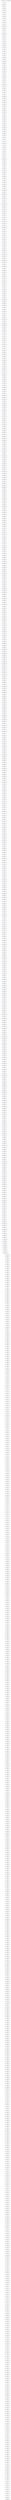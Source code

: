 	digraph dump_graph{
	rankdir=HR;
	0 [shape = "ellipse", label = " 0\nvalue (null), next 0, prev 0"];
	1 [shape = "ellipse", label = " 1\nvalue , next 2, prev 0"];
	2 [shape = "ellipse", label = " 2\nvalue Billboard, next 3, prev 1"];
	1 -> 2[style=invis];
	3 [shape = "ellipse", label = " 3\nvalue Baby,, next 4, prev 2"];
	2 -> 3[style=invis];
	4 [shape = "ellipse", label = " 4\nvalue Dua, next 5, prev 3"];
	3 -> 4[style=invis];
	5 [shape = "ellipse", label = " 5\nvalue Lipa, next 6, prev 4"];
	4 -> 5[style=invis];
	6 [shape = "ellipse", label = " 6\nvalue make, next 7, prev 5"];
	5 -> 6[style=invis];
	7 [shape = "ellipse", label = " 7\nvalue 'em, next 8, prev 6"];
	6 -> 7[style=invis];
	8 [shape = "ellipse", label = " 8\nvalue dance, next 9, prev 7"];
	7 -> 8[style=invis];
	9 [shape = "ellipse", label = " 9\nvalue when, next 10, prev 8"];
	8 -> 9[style=invis];
	10 [shape = "ellipse", label = " 10\nvalue it, next 11, prev 9"];
	9 -> 10[style=invis];
	11 [shape = "ellipse", label = " 11\nvalue come, next 12, prev 10"];
	10 -> 11[style=invis];
	12 [shape = "ellipse", label = " 12\nvalue on, next 13, prev 11"];
	11 -> 12[style=invis];
	13 [shape = "ellipse", label = " 13\nvalue Everybody, next 14, prev 12"];
	12 -> 13[style=invis];
	14 [shape = "ellipse", label = " 14\nvalue lookin', next 15, prev 13"];
	13 -> 14[style=invis];
	15 [shape = "ellipse", label = " 15\nvalue for, next 16, prev 14"];
	14 -> 15[style=invis];
	16 [shape = "ellipse", label = " 16\nvalue a, next 17, prev 15"];
	15 -> 16[style=invis];
	17 [shape = "ellipse", label = " 17\nvalue dancefloor, next 18, prev 16"];
	16 -> 17[style=invis];
	18 [shape = "ellipse", label = " 18\nvalue to, next 19, prev 17"];
	17 -> 18[style=invis];
	19 [shape = "ellipse", label = " 19\nvalue run, next 20, prev 18"];
	18 -> 19[style=invis];
	20 [shape = "ellipse", label = " 20\nvalue on, next 21, prev 19"];
	19 -> 20[style=invis];
	21 [shape = "ellipse", label = " 21\nvalue If, next 22, prev 20"];
	20 -> 21[style=invis];
	22 [shape = "ellipse", label = " 22\nvalue you, next 23, prev 21"];
	21 -> 22[style=invis];
	23 [shape = "ellipse", label = " 23\nvalue wanna, next 24, prev 22"];
	22 -> 23[style=invis];
	24 [shape = "ellipse", label = " 24\nvalue run, next 25, prev 23"];
	23 -> 24[style=invis];
	25 [shape = "ellipse", label = " 25\nvalue away, next 26, prev 24"];
	24 -> 25[style=invis];
	26 [shape = "ellipse", label = " 26\nvalue with, next 27, prev 25"];
	25 -> 26[style=invis];
	27 [shape = "ellipse", label = " 27\nvalue me,, next 28, prev 26"];
	26 -> 27[style=invis];
	28 [shape = "ellipse", label = " 28\nvalue I, next 29, prev 27"];
	27 -> 28[style=invis];
	29 [shape = "ellipse", label = " 29\nvalue know, next 30, prev 28"];
	28 -> 29[style=invis];
	30 [shape = "ellipse", label = " 30\nvalue a, next 31, prev 29"];
	29 -> 30[style=invis];
	31 [shape = "ellipse", label = " 31\nvalue galaxy, next 32, prev 30"];
	30 -> 31[style=invis];
	32 [shape = "ellipse", label = " 32\nvalue And, next 33, prev 31"];
	31 -> 32[style=invis];
	33 [shape = "ellipse", label = " 33\nvalue I, next 34, prev 32"];
	32 -> 33[style=invis];
	34 [shape = "ellipse", label = " 34\nvalue can, next 35, prev 33"];
	33 -> 34[style=invis];
	35 [shape = "ellipse", label = " 35\nvalue take, next 36, prev 34"];
	34 -> 35[style=invis];
	36 [shape = "ellipse", label = " 36\nvalue you, next 37, prev 35"];
	35 -> 36[style=invis];
	37 [shape = "ellipse", label = " 37\nvalue for, next 38, prev 36"];
	36 -> 37[style=invis];
	38 [shape = "ellipse", label = " 38\nvalue a, next 39, prev 37"];
	37 -> 38[style=invis];
	39 [shape = "ellipse", label = " 39\nvalue ride, next 40, prev 38"];
	38 -> 39[style=invis];
	40 [shape = "ellipse", label = " 40\nvalue I, next 41, prev 39"];
	39 -> 40[style=invis];
	41 [shape = "ellipse", label = " 41\nvalue had, next 42, prev 40"];
	40 -> 41[style=invis];
	42 [shape = "ellipse", label = " 42\nvalue a, next 43, prev 41"];
	41 -> 42[style=invis];
	43 [shape = "ellipse", label = " 43\nvalue premonition, next 44, prev 42"];
	42 -> 43[style=invis];
	44 [shape = "ellipse", label = " 44\nvalue that, next 45, prev 43"];
	43 -> 44[style=invis];
	45 [shape = "ellipse", label = " 45\nvalue we, next 46, prev 44"];
	44 -> 45[style=invis];
	46 [shape = "ellipse", label = " 46\nvalue fell, next 47, prev 45"];
	45 -> 46[style=invis];
	47 [shape = "ellipse", label = " 47\nvalue into, next 48, prev 46"];
	46 -> 47[style=invis];
	48 [shape = "ellipse", label = " 48\nvalue a, next 49, prev 47"];
	47 -> 48[style=invis];
	49 [shape = "ellipse", label = " 49\nvalue rhythm, next 50, prev 48"];
	48 -> 49[style=invis];
	50 [shape = "ellipse", label = " 50\nvalue Where, next 51, prev 49"];
	49 -> 50[style=invis];
	51 [shape = "ellipse", label = " 51\nvalue the, next 52, prev 50"];
	50 -> 51[style=invis];
	52 [shape = "ellipse", label = " 52\nvalue music, next 53, prev 51"];
	51 -> 52[style=invis];
	53 [shape = "ellipse", label = " 53\nvalue don't, next 54, prev 52"];
	52 -> 53[style=invis];
	54 [shape = "ellipse", label = " 54\nvalue stop, next 55, prev 53"];
	53 -> 54[style=invis];
	55 [shape = "ellipse", label = " 55\nvalue for, next 56, prev 54"];
	54 -> 55[style=invis];
	56 [shape = "ellipse", label = " 56\nvalue life, next 57, prev 55"];
	55 -> 56[style=invis];
	57 [shape = "ellipse", label = " 57\nvalue Glitter, next 58, prev 56"];
	56 -> 57[style=invis];
	58 [shape = "ellipse", label = " 58\nvalue in, next 59, prev 57"];
	57 -> 58[style=invis];
	59 [shape = "ellipse", label = " 59\nvalue the, next 60, prev 58"];
	58 -> 59[style=invis];
	60 [shape = "ellipse", label = " 60\nvalue sky,, next 61, prev 59"];
	59 -> 60[style=invis];
	61 [shape = "ellipse", label = " 61\nvalue glitter, next 62, prev 60"];
	60 -> 61[style=invis];
	62 [shape = "ellipse", label = " 62\nvalue in, next 63, prev 61"];
	61 -> 62[style=invis];
	63 [shape = "ellipse", label = " 63\nvalue my, next 64, prev 62"];
	62 -> 63[style=invis];
	64 [shape = "ellipse", label = " 64\nvalue eyes, next 65, prev 63"];
	63 -> 64[style=invis];
	65 [shape = "ellipse", label = " 65\nvalue Shining, next 66, prev 64"];
	64 -> 65[style=invis];
	66 [shape = "ellipse", label = " 66\nvalue just, next 67, prev 65"];
	65 -> 66[style=invis];
	67 [shape = "ellipse", label = " 67\nvalue the, next 68, prev 66"];
	66 -> 67[style=invis];
	68 [shape = "ellipse", label = " 68\nvalue way, next 69, prev 67"];
	67 -> 68[style=invis];
	69 [shape = "ellipse", label = " 69\nvalue I, next 70, prev 68"];
	68 -> 69[style=invis];
	70 [shape = "ellipse", label = " 70\nvalue like, next 71, prev 69"];
	69 -> 70[style=invis];
	71 [shape = "ellipse", label = " 71\nvalue If, next 72, prev 70"];
	70 -> 71[style=invis];
	72 [shape = "ellipse", label = " 72\nvalue you're, next 73, prev 71"];
	71 -> 72[style=invis];
	73 [shape = "ellipse", label = " 73\nvalue feeling, next 74, prev 72"];
	72 -> 73[style=invis];
	74 [shape = "ellipse", label = " 74\nvalue like, next 75, prev 73"];
	73 -> 74[style=invis];
	75 [shape = "ellipse", label = " 75\nvalue you, next 76, prev 74"];
	74 -> 75[style=invis];
	76 [shape = "ellipse", label = " 76\nvalue need, next 77, prev 75"];
	75 -> 76[style=invis];
	77 [shape = "ellipse", label = " 77\nvalue a, next 78, prev 76"];
	76 -> 77[style=invis];
	78 [shape = "ellipse", label = " 78\nvalue little, next 79, prev 77"];
	77 -> 78[style=invis];
	79 [shape = "ellipse", label = " 79\nvalue bit, next 80, prev 78"];
	78 -> 79[style=invis];
	80 [shape = "ellipse", label = " 80\nvalue of, next 81, prev 79"];
	79 -> 80[style=invis];
	81 [shape = "ellipse", label = " 81\nvalue company, next 82, prev 80"];
	80 -> 81[style=invis];
	82 [shape = "ellipse", label = " 82\nvalue You, next 83, prev 81"];
	81 -> 82[style=invis];
	83 [shape = "ellipse", label = " 83\nvalue met, next 84, prev 82"];
	82 -> 83[style=invis];
	84 [shape = "ellipse", label = " 84\nvalue me, next 85, prev 83"];
	83 -> 84[style=invis];
	85 [shape = "ellipse", label = " 85\nvalue at, next 86, prev 84"];
	84 -> 85[style=invis];
	86 [shape = "ellipse", label = " 86\nvalue the, next 87, prev 85"];
	85 -> 86[style=invis];
	87 [shape = "ellipse", label = " 87\nvalue perfect, next 88, prev 86"];
	86 -> 87[style=invis];
	88 [shape = "ellipse", label = " 88\nvalue time, next 89, prev 87"];
	87 -> 88[style=invis];
	89 [shape = "ellipse", label = " 89\nvalue You, next 90, prev 88"];
	88 -> 89[style=invis];
	90 [shape = "ellipse", label = " 90\nvalue want, next 91, prev 89"];
	89 -> 90[style=invis];
	91 [shape = "ellipse", label = " 91\nvalue me,, next 92, prev 90"];
	90 -> 91[style=invis];
	92 [shape = "ellipse", label = " 92\nvalue I, next 93, prev 91"];
	91 -> 92[style=invis];
	93 [shape = "ellipse", label = " 93\nvalue want, next 94, prev 92"];
	92 -> 93[style=invis];
	94 [shape = "ellipse", label = " 94\nvalue you,, next 95, prev 93"];
	93 -> 94[style=invis];
	95 [shape = "ellipse", label = " 95\nvalue baby, next 96, prev 94"];
	94 -> 95[style=invis];
	96 [shape = "ellipse", label = " 96\nvalue My, next 97, prev 95"];
	95 -> 96[style=invis];
	97 [shape = "ellipse", label = " 97\nvalue sugarboo,, next 98, prev 96"];
	96 -> 97[style=invis];
	98 [shape = "ellipse", label = " 98\nvalue I'm, next 99, prev 97"];
	97 -> 98[style=invis];
	99 [shape = "ellipse", label = " 99\nvalue levitating, next 100, prev 98"];
	98 -> 99[style=invis];
	100 [shape = "ellipse", label = " 100\nvalue The, next 101, prev 99"];
	99 -> 100[style=invis];
	101 [shape = "ellipse", label = " 101\nvalue Milky, next 102, prev 100"];
	100 -> 101[style=invis];
	102 [shape = "ellipse", label = " 102\nvalue Way,, next 103, prev 101"];
	101 -> 102[style=invis];
	103 [shape = "ellipse", label = " 103\nvalue we're, next 104, prev 102"];
	102 -> 103[style=invis];
	104 [shape = "ellipse", label = " 104\nvalue renegading, next 105, prev 103"];
	103 -> 104[style=invis];
	105 [shape = "ellipse", label = " 105\nvalue Yeah,, next 106, prev 104"];
	104 -> 105[style=invis];
	106 [shape = "ellipse", label = " 106\nvalue yeah,, next 107, prev 105"];
	105 -> 106[style=invis];
	107 [shape = "ellipse", label = " 107\nvalue yеah,, next 108, prev 106"];
	106 -> 107[style=invis];
	108 [shape = "ellipse", label = " 108\nvalue yeah,, next 109, prev 107"];
	107 -> 108[style=invis];
	109 [shape = "ellipse", label = " 109\nvalue yeah, next 110, prev 108"];
	108 -> 109[style=invis];
	110 [shape = "ellipse", label = " 110\nvalue I, next 111, prev 109"];
	109 -> 110[style=invis];
	111 [shape = "ellipse", label = " 111\nvalue got, next 112, prev 110"];
	110 -> 111[style=invis];
	112 [shape = "ellipse", label = " 112\nvalue you,, next 113, prev 111"];
	111 -> 112[style=invis];
	113 [shape = "ellipse", label = " 113\nvalue moonlight,, next 114, prev 112"];
	112 -> 113[style=invis];
	114 [shape = "ellipse", label = " 114\nvalue you're, next 115, prev 113"];
	113 -> 114[style=invis];
	115 [shape = "ellipse", label = " 115\nvalue my, next 116, prev 114"];
	114 -> 115[style=invis];
	116 [shape = "ellipse", label = " 116\nvalue starlight, next 117, prev 115"];
	115 -> 116[style=invis];
	117 [shape = "ellipse", label = " 117\nvalue I, next 118, prev 116"];
	116 -> 117[style=invis];
	118 [shape = "ellipse", label = " 118\nvalue need, next 119, prev 117"];
	117 -> 118[style=invis];
	119 [shape = "ellipse", label = " 119\nvalue you, next 120, prev 118"];
	118 -> 119[style=invis];
	120 [shape = "ellipse", label = " 120\nvalue all, next 121, prev 119"];
	119 -> 120[style=invis];
	121 [shape = "ellipse", label = " 121\nvalue night,, next 122, prev 120"];
	120 -> 121[style=invis];
	122 [shape = "ellipse", label = " 122\nvalue comе, next 123, prev 121"];
	121 -> 122[style=invis];
	123 [shape = "ellipse", label = " 123\nvalue on,, next 124, prev 122"];
	122 -> 123[style=invis];
	124 [shape = "ellipse", label = " 124\nvalue dance, next 125, prev 123"];
	123 -> 124[style=invis];
	125 [shape = "ellipse", label = " 125\nvalue with, next 126, prev 124"];
	124 -> 125[style=invis];
	126 [shape = "ellipse", label = " 126\nvalue me, next 127, prev 125"];
	125 -> 126[style=invis];
	127 [shape = "ellipse", label = " 127\nvalue I'm, next 128, prev 126"];
	126 -> 127[style=invis];
	128 [shape = "ellipse", label = " 128\nvalue levitating, next 129, prev 127"];
	127 -> 128[style=invis];
	129 [shape = "ellipse", label = " 129\nvalue You,, next 130, prev 128"];
	128 -> 129[style=invis];
	130 [shape = "ellipse", label = " 130\nvalue moonlight,, next 131, prev 129"];
	129 -> 130[style=invis];
	131 [shape = "ellipse", label = " 131\nvalue you're, next 132, prev 130"];
	130 -> 131[style=invis];
	132 [shape = "ellipse", label = " 132\nvalue my, next 133, prev 131"];
	131 -> 132[style=invis];
	133 [shape = "ellipse", label = " 133\nvalue starlight, next 134, prev 132"];
	132 -> 133[style=invis];
	134 [shape = "ellipse", label = " 134\nvalue (You're, next 135, prev 133"];
	133 -> 134[style=invis];
	135 [shape = "ellipse", label = " 135\nvalue the, next 136, prev 134"];
	134 -> 135[style=invis];
	136 [shape = "ellipse", label = " 136\nvalue moonlight), next 137, prev 135"];
	135 -> 136[style=invis];
	137 [shape = "ellipse", label = " 137\nvalue I, next 138, prev 136"];
	136 -> 137[style=invis];
	138 [shape = "ellipse", label = " 138\nvalue need, next 139, prev 137"];
	137 -> 138[style=invis];
	139 [shape = "ellipse", label = " 139\nvalue you, next 140, prev 138"];
	138 -> 139[style=invis];
	140 [shape = "ellipse", label = " 140\nvalue all, next 141, prev 139"];
	139 -> 140[style=invis];
	141 [shape = "ellipse", label = " 141\nvalue night,, next 142, prev 140"];
	140 -> 141[style=invis];
	142 [shape = "ellipse", label = " 142\nvalue come, next 143, prev 141"];
	141 -> 142[style=invis];
	143 [shape = "ellipse", label = " 143\nvalue on,, next 144, prev 142"];
	142 -> 143[style=invis];
	144 [shape = "ellipse", label = " 144\nvalue dance, next 145, prev 143"];
	143 -> 144[style=invis];
	145 [shape = "ellipse", label = " 145\nvalue with, next 146, prev 144"];
	144 -> 145[style=invis];
	146 [shape = "ellipse", label = " 146\nvalue me, next 147, prev 145"];
	145 -> 146[style=invis];
	147 [shape = "ellipse", label = " 147\nvalue I'm, next 148, prev 146"];
	146 -> 147[style=invis];
	148 [shape = "ellipse", label = " 148\nvalue levitating, next 149, prev 147"];
	147 -> 148[style=invis];
	149 [shape = "ellipse", label = " 149\nvalue I'm, next 150, prev 148"];
	148 -> 149[style=invis];
	150 [shape = "ellipse", label = " 150\nvalue one, next 151, prev 149"];
	149 -> 150[style=invis];
	151 [shape = "ellipse", label = " 151\nvalue of, next 152, prev 150"];
	150 -> 151[style=invis];
	152 [shape = "ellipse", label = " 152\nvalue the, next 153, prev 151"];
	151 -> 152[style=invis];
	153 [shape = "ellipse", label = " 153\nvalue greatest,, next 154, prev 152"];
	152 -> 153[style=invis];
	154 [shape = "ellipse", label = " 154\nvalue ain't, next 155, prev 153"];
	153 -> 154[style=invis];
	155 [shape = "ellipse", label = " 155\nvalue no, next 156, prev 154"];
	154 -> 155[style=invis];
	156 [shape = "ellipse", label = " 156\nvalue debatin', next 157, prev 155"];
	155 -> 156[style=invis];
	157 [shape = "ellipse", label = " 157\nvalue on, next 158, prev 156"];
	156 -> 157[style=invis];
	158 [shape = "ellipse", label = " 158\nvalue it, next 159, prev 157"];
	157 -> 158[style=invis];
	159 [shape = "ellipse", label = " 159\nvalue (Let's, next 160, prev 158"];
	158 -> 159[style=invis];
	160 [shape = "ellipse", label = " 160\nvalue go), next 161, prev 159"];
	159 -> 160[style=invis];
	161 [shape = "ellipse", label = " 161\nvalue I'm, next 162, prev 160"];
	160 -> 161[style=invis];
	162 [shape = "ellipse", label = " 162\nvalue still, next 163, prev 161"];
	161 -> 162[style=invis];
	163 [shape = "ellipse", label = " 163\nvalue levitated,, next 164, prev 162"];
	162 -> 163[style=invis];
	164 [shape = "ellipse", label = " 164\nvalue I'm, next 165, prev 163"];
	163 -> 164[style=invis];
	165 [shape = "ellipse", label = " 165\nvalue heavily, next 166, prev 164"];
	164 -> 165[style=invis];
	166 [shape = "ellipse", label = " 166\nvalue medicated, next 167, prev 165"];
	165 -> 166[style=invis];
	167 [shape = "ellipse", label = " 167\nvalue Ironic, next 168, prev 166"];
	166 -> 167[style=invis];
	168 [shape = "ellipse", label = " 168\nvalue I, next 169, prev 167"];
	167 -> 168[style=invis];
	169 [shape = "ellipse", label = " 169\nvalue gave, next 170, prev 168"];
	168 -> 169[style=invis];
	170 [shape = "ellipse", label = " 170\nvalue 'em, next 171, prev 169"];
	169 -> 170[style=invis];
	171 [shape = "ellipse", label = " 171\nvalue love, next 172, prev 170"];
	170 -> 171[style=invis];
	172 [shape = "ellipse", label = " 172\nvalue and, next 173, prev 171"];
	171 -> 172[style=invis];
	173 [shape = "ellipse", label = " 173\nvalue they, next 174, prev 172"];
	172 -> 173[style=invis];
	174 [shape = "ellipse", label = " 174\nvalue end, next 175, prev 173"];
	173 -> 174[style=invis];
	175 [shape = "ellipse", label = " 175\nvalue up, next 176, prev 174"];
	174 -> 175[style=invis];
	176 [shape = "ellipse", label = " 176\nvalue hatin', next 177, prev 175"];
	175 -> 176[style=invis];
	177 [shape = "ellipse", label = " 177\nvalue on, next 178, prev 176"];
	176 -> 177[style=invis];
	178 [shape = "ellipse", label = " 178\nvalue me, next 179, prev 177"];
	177 -> 178[style=invis];
	179 [shape = "ellipse", label = " 179\nvalue (Go), next 180, prev 178"];
	178 -> 179[style=invis];
	180 [shape = "ellipse", label = " 180\nvalue She, next 181, prev 179"];
	179 -> 180[style=invis];
	181 [shape = "ellipse", label = " 181\nvalue told, next 182, prev 180"];
	180 -> 181[style=invis];
	182 [shape = "ellipse", label = " 182\nvalue me, next 183, prev 181"];
	181 -> 182[style=invis];
	183 [shape = "ellipse", label = " 183\nvalue she, next 184, prev 182"];
	182 -> 183[style=invis];
	184 [shape = "ellipse", label = " 184\nvalue love, next 185, prev 183"];
	183 -> 184[style=invis];
	185 [shape = "ellipse", label = " 185\nvalue me, next 186, prev 184"];
	184 -> 185[style=invis];
	186 [shape = "ellipse", label = " 186\nvalue and, next 187, prev 185"];
	185 -> 186[style=invis];
	187 [shape = "ellipse", label = " 187\nvalue she, next 188, prev 186"];
	186 -> 187[style=invis];
	188 [shape = "ellipse", label = " 188\nvalue been, next 189, prev 187"];
	187 -> 188[style=invis];
	189 [shape = "ellipse", label = " 189\nvalue waitin', next 190, prev 188"];
	188 -> 189[style=invis];
	190 [shape = "ellipse", label = " 190\nvalue Been, next 191, prev 189"];
	189 -> 190[style=invis];
	191 [shape = "ellipse", label = " 191\nvalue fightin', next 192, prev 190"];
	190 -> 191[style=invis];
	192 [shape = "ellipse", label = " 192\nvalue hard, next 193, prev 191"];
	191 -> 192[style=invis];
	193 [shape = "ellipse", label = " 193\nvalue for, next 194, prev 192"];
	192 -> 193[style=invis];
	194 [shape = "ellipse", label = " 194\nvalue your, next 195, prev 193"];
	193 -> 194[style=invis];
	195 [shape = "ellipse", label = " 195\nvalue love, next 196, prev 194"];
	194 -> 195[style=invis];
	196 [shape = "ellipse", label = " 196\nvalue and, next 197, prev 195"];
	195 -> 196[style=invis];
	197 [shape = "ellipse", label = " 197\nvalue I'm, next 198, prev 196"];
	196 -> 197[style=invis];
	198 [shape = "ellipse", label = " 198\nvalue runnin', next 199, prev 197"];
	197 -> 198[style=invis];
	199 [shape = "ellipse", label = " 199\nvalue thin, next 200, prev 198"];
	198 -> 199[style=invis];
	200 [shape = "ellipse", label = " 200\nvalue on, next 201, prev 199"];
	199 -> 200[style=invis];
	201 [shape = "ellipse", label = " 201\nvalue my, next 202, prev 200"];
	200 -> 201[style=invis];
	202 [shape = "ellipse", label = " 202\nvalue patience, next 203, prev 201"];
	201 -> 202[style=invis];
	203 [shape = "ellipse", label = " 203\nvalue Needed, next 204, prev 202"];
	202 -> 203[style=invis];
	204 [shape = "ellipse", label = " 204\nvalue someone, next 205, prev 203"];
	203 -> 204[style=invis];
	205 [shape = "ellipse", label = " 205\nvalue to, next 206, prev 204"];
	204 -> 205[style=invis];
	206 [shape = "ellipse", label = " 206\nvalue hug,, next 207, prev 205"];
	205 -> 206[style=invis];
	207 [shape = "ellipse", label = " 207\nvalue even, next 208, prev 206"];
	206 -> 207[style=invis];
	208 [shape = "ellipse", label = " 208\nvalue took, next 209, prev 207"];
	207 -> 208[style=invis];
	209 [shape = "ellipse", label = " 209\nvalue it, next 210, prev 208"];
	208 -> 209[style=invis];
	210 [shape = "ellipse", label = " 210\nvalue back, next 211, prev 209"];
	209 -> 210[style=invis];
	211 [shape = "ellipse", label = " 211\nvalue to, next 212, prev 210"];
	210 -> 211[style=invis];
	212 [shape = "ellipse", label = " 212\nvalue the, next 213, prev 211"];
	211 -> 212[style=invis];
	213 [shape = "ellipse", label = " 213\nvalue basics, next 214, prev 212"];
	212 -> 213[style=invis];
	214 [shape = "ellipse", label = " 214\nvalue You, next 215, prev 213"];
	213 -> 214[style=invis];
	215 [shape = "ellipse", label = " 215\nvalue see, next 216, prev 214"];
	214 -> 215[style=invis];
	216 [shape = "ellipse", label = " 216\nvalue what, next 217, prev 215"];
	215 -> 216[style=invis];
	217 [shape = "ellipse", label = " 217\nvalue you, next 218, prev 216"];
	216 -> 217[style=invis];
	218 [shape = "ellipse", label = " 218\nvalue got, next 219, prev 217"];
	217 -> 218[style=invis];
	219 [shape = "ellipse", label = " 219\nvalue me, next 220, prev 218"];
	218 -> 219[style=invis];
	220 [shape = "ellipse", label = " 220\nvalue out, next 221, prev 219"];
	219 -> 220[style=invis];
	221 [shape = "ellipse", label = " 221\nvalue here, next 222, prev 220"];
	220 -> 221[style=invis];
	222 [shape = "ellipse", label = " 222\nvalue doin'?, next 223, prev 221"];
	221 -> 222[style=invis];
	223 [shape = "ellipse", label = " 223\nvalue (Yeah), next 224, prev 222"];
	222 -> 223[style=invis];
	224 [shape = "ellipse", label = " 224\nvalue Mighta, next 225, prev 223"];
	223 -> 224[style=invis];
	225 [shape = "ellipse", label = " 225\nvalue threw, next 226, prev 224"];
	224 -> 225[style=invis];
	226 [shape = "ellipse", label = " 226\nvalue me, next 227, prev 225"];
	225 -> 226[style=invis];
	227 [shape = "ellipse", label = " 227\nvalue off,, next 228, prev 226"];
	226 -> 227[style=invis];
	228 [shape = "ellipse", label = " 228\nvalue but, next 229, prev 227"];
	227 -> 228[style=invis];
	229 [shape = "ellipse", label = " 229\nvalue can't, next 230, prev 228"];
	228 -> 229[style=invis];
	230 [shape = "ellipse", label = " 230\nvalue nobody, next 231, prev 229"];
	229 -> 230[style=invis];
	231 [shape = "ellipse", label = " 231\nvalue stop, next 232, prev 230"];
	230 -> 231[style=invis];
	232 [shape = "ellipse", label = " 232\nvalue the, next 233, prev 231"];
	231 -> 232[style=invis];
	233 [shape = "ellipse", label = " 233\nvalue movement, next 234, prev 232"];
	232 -> 233[style=invis];
	234 [shape = "ellipse", label = " 234\nvalue Uh-uh,, next 235, prev 233"];
	233 -> 234[style=invis];
	235 [shape = "ellipse", label = " 235\nvalue let's, next 236, prev 234"];
	234 -> 235[style=invis];
	236 [shape = "ellipse", label = " 236\nvalue go, next 237, prev 235"];
	235 -> 236[style=invis];
	237 [shape = "ellipse", label = " 237\nvalue Left, next 238, prev 236"];
	236 -> 237[style=invis];
	238 [shape = "ellipse", label = " 238\nvalue foot,, next 239, prev 237"];
	237 -> 238[style=invis];
	239 [shape = "ellipse", label = " 239\nvalue right, next 240, prev 238"];
	238 -> 239[style=invis];
	240 [shape = "ellipse", label = " 240\nvalue foot,, next 241, prev 239"];
	239 -> 240[style=invis];
	241 [shape = "ellipse", label = " 241\nvalue levitatin', next 242, prev 240"];
	240 -> 241[style=invis];
	242 [shape = "ellipse", label = " 242\nvalue (C'mon), next 243, prev 241"];
	241 -> 242[style=invis];
	243 [shape = "ellipse", label = " 243\nvalue Pop, next 244, prev 242"];
	242 -> 243[style=invis];
	244 [shape = "ellipse", label = " 244\nvalue stars, next 245, prev 243"];
	243 -> 244[style=invis];
	245 [shape = "ellipse", label = " 245\nvalue (Go),, next 246, prev 244"];
	244 -> 245[style=invis];
	246 [shape = "ellipse", label = " 246\nvalue Dua, next 247, prev 245"];
	245 -> 246[style=invis];
	247 [shape = "ellipse", label = " 247\nvalue Lipa, next 248, prev 246"];
	246 -> 247[style=invis];
	248 [shape = "ellipse", label = " 248\nvalue with, next 249, prev 247"];
	247 -> 248[style=invis];
	249 [shape = "ellipse", label = " 249\nvalue DaBaby, next 250, prev 248"];
	248 -> 249[style=invis];
	250 [shape = "ellipse", label = " 250\nvalue I, next 251, prev 249"];
	249 -> 250[style=invis];
	251 [shape = "ellipse", label = " 251\nvalue had, next 252, prev 250"];
	250 -> 251[style=invis];
	252 [shape = "ellipse", label = " 252\nvalue to, next 253, prev 251"];
	251 -> 252[style=invis];
	253 [shape = "ellipse", label = " 253\nvalue lace, next 254, prev 252"];
	252 -> 253[style=invis];
	254 [shape = "ellipse", label = " 254\nvalue my, next 255, prev 253"];
	253 -> 254[style=invis];
	255 [shape = "ellipse", label = " 255\nvalue shoes, next 256, prev 254"];
	254 -> 255[style=invis];
	256 [shape = "ellipse", label = " 256\nvalue for, next 257, prev 255"];
	255 -> 256[style=invis];
	257 [shape = "ellipse", label = " 257\nvalue all, next 258, prev 256"];
	256 -> 257[style=invis];
	258 [shape = "ellipse", label = " 258\nvalue the, next 259, prev 257"];
	257 -> 258[style=invis];
	259 [shape = "ellipse", label = " 259\nvalue blessings, next 260, prev 258"];
	258 -> 259[style=invis];
	260 [shape = "ellipse", label = " 260\nvalue I, next 261, prev 259"];
	259 -> 260[style=invis];
	261 [shape = "ellipse", label = " 261\nvalue was, next 262, prev 260"];
	260 -> 261[style=invis];
	262 [shape = "ellipse", label = " 262\nvalue chasin', next 263, prev 261"];
	261 -> 262[style=invis];
	263 [shape = "ellipse", label = " 263\nvalue (Go), next 264, prev 262"];
	262 -> 263[style=invis];
	264 [shape = "ellipse", label = " 264\nvalue If, next 265, prev 263"];
	263 -> 264[style=invis];
	265 [shape = "ellipse", label = " 265\nvalue I, next 266, prev 264"];
	264 -> 265[style=invis];
	266 [shape = "ellipse", label = " 266\nvalue ever, next 267, prev 265"];
	265 -> 266[style=invis];
	267 [shape = "ellipse", label = " 267\nvalue slip,, next 268, prev 266"];
	266 -> 267[style=invis];
	268 [shape = "ellipse", label = " 268\nvalue I'll, next 269, prev 267"];
	267 -> 268[style=invis];
	269 [shape = "ellipse", label = " 269\nvalue fall, next 270, prev 268"];
	268 -> 269[style=invis];
	270 [shape = "ellipse", label = " 270\nvalue into, next 271, prev 269"];
	269 -> 270[style=invis];
	271 [shape = "ellipse", label = " 271\nvalue a, next 272, prev 270"];
	270 -> 271[style=invis];
	272 [shape = "ellipse", label = " 272\nvalue better, next 273, prev 271"];
	271 -> 272[style=invis];
	273 [shape = "ellipse", label = " 273\nvalue situation, next 274, prev 272"];
	272 -> 273[style=invis];
	274 [shape = "ellipse", label = " 274\nvalue So, next 275, prev 273"];
	273 -> 274[style=invis];
	275 [shape = "ellipse", label = " 275\nvalue catch, next 276, prev 274"];
	274 -> 275[style=invis];
	276 [shape = "ellipse", label = " 276\nvalue up,, next 277, prev 275"];
	275 -> 276[style=invis];
	277 [shape = "ellipse", label = " 277\nvalue go, next 278, prev 276"];
	276 -> 277[style=invis];
	278 [shape = "ellipse", label = " 278\nvalue put, next 279, prev 277"];
	277 -> 278[style=invis];
	279 [shape = "ellipse", label = " 279\nvalue some, next 280, prev 278"];
	278 -> 279[style=invis];
	280 [shape = "ellipse", label = " 280\nvalue cheese, next 281, prev 279"];
	279 -> 280[style=invis];
	281 [shape = "ellipse", label = " 281\nvalue on, next 282, prev 280"];
	280 -> 281[style=invis];
	282 [shape = "ellipse", label = " 282\nvalue it, next 283, prev 281"];
	281 -> 282[style=invis];
	283 [shape = "ellipse", label = " 283\nvalue Get, next 284, prev 282"];
	282 -> 283[style=invis];
	284 [shape = "ellipse", label = " 284\nvalue out, next 285, prev 283"];
	283 -> 284[style=invis];
	285 [shape = "ellipse", label = " 285\nvalue and, next 286, prev 284"];
	284 -> 285[style=invis];
	286 [shape = "ellipse", label = " 286\nvalue get, next 287, prev 285"];
	285 -> 286[style=invis];
	287 [shape = "ellipse", label = " 287\nvalue your, next 288, prev 286"];
	286 -> 287[style=invis];
	288 [shape = "ellipse", label = " 288\nvalue bread, next 289, prev 287"];
	287 -> 288[style=invis];
	289 [shape = "ellipse", label = " 289\nvalue up, next 290, prev 288"];
	288 -> 289[style=invis];
	290 [shape = "ellipse", label = " 290\nvalue (Yeah,, next 291, prev 289"];
	289 -> 290[style=invis];
	291 [shape = "ellipse", label = " 291\nvalue yeah), next 292, prev 290"];
	290 -> 291[style=invis];
	292 [shape = "ellipse", label = " 292\nvalue They, next 293, prev 291"];
	291 -> 292[style=invis];
	293 [shape = "ellipse", label = " 293\nvalue always, next 294, prev 292"];
	292 -> 293[style=invis];
	294 [shape = "ellipse", label = " 294\nvalue leave, next 295, prev 293"];
	293 -> 294[style=invis];
	295 [shape = "ellipse", label = " 295\nvalue when, next 296, prev 294"];
	294 -> 295[style=invis];
	296 [shape = "ellipse", label = " 296\nvalue you, next 297, prev 295"];
	295 -> 296[style=invis];
	297 [shape = "ellipse", label = " 297\nvalue fall,, next 298, prev 296"];
	296 -> 297[style=invis];
	298 [shape = "ellipse", label = " 298\nvalue but, next 299, prev 297"];
	297 -> 298[style=invis];
	299 [shape = "ellipse", label = " 299\nvalue you, next 300, prev 298"];
	298 -> 299[style=invis];
	300 [shape = "ellipse", label = " 300\nvalue run, next 301, prev 299"];
	299 -> 300[style=invis];
	301 [shape = "ellipse", label = " 301\nvalue together, next 302, prev 300"];
	300 -> 301[style=invis];
	302 [shape = "ellipse", label = " 302\nvalue (Hey), next 303, prev 301"];
	301 -> 302[style=invis];
	303 [shape = "ellipse", label = " 303\nvalue Weight, next 304, prev 302"];
	302 -> 303[style=invis];
	304 [shape = "ellipse", label = " 304\nvalue of, next 305, prev 303"];
	303 -> 304[style=invis];
	305 [shape = "ellipse", label = " 305\nvalue the, next 306, prev 304"];
	304 -> 305[style=invis];
	306 [shape = "ellipse", label = " 306\nvalue world, next 307, prev 305"];
	305 -> 306[style=invis];
	307 [shape = "ellipse", label = " 307\nvalue on, next 308, prev 306"];
	306 -> 307[style=invis];
	308 [shape = "ellipse", label = " 308\nvalue my, next 309, prev 307"];
	307 -> 308[style=invis];
	309 [shape = "ellipse", label = " 309\nvalue shoulders,, next 310, prev 308"];
	308 -> 309[style=invis];
	310 [shape = "ellipse", label = " 310\nvalue I, next 311, prev 309"];
	309 -> 310[style=invis];
	311 [shape = "ellipse", label = " 311\nvalue kept, next 312, prev 310"];
	310 -> 311[style=invis];
	312 [shape = "ellipse", label = " 312\nvalue my, next 313, prev 311"];
	311 -> 312[style=invis];
	313 [shape = "ellipse", label = " 313\nvalue head, next 314, prev 312"];
	312 -> 313[style=invis];
	314 [shape = "ellipse", label = " 314\nvalue up, next 315, prev 313"];
	313 -> 314[style=invis];
	315 [shape = "ellipse", label = " 315\nvalue Now,, next 316, prev 314"];
	314 -> 315[style=invis];
	316 [shape = "ellipse", label = " 316\nvalue baby,, next 317, prev 315"];
	315 -> 316[style=invis];
	317 [shape = "ellipse", label = " 317\nvalue stand, next 318, prev 316"];
	316 -> 317[style=invis];
	318 [shape = "ellipse", label = " 318\nvalue up,, next 319, prev 317"];
	317 -> 318[style=invis];
	319 [shape = "ellipse", label = " 319\nvalue 'cause,, next 320, prev 318"];
	318 -> 319[style=invis];
	320 [shape = "ellipse", label = " 320\nvalue girl,, next 321, prev 319"];
	319 -> 320[style=invis];
	321 [shape = "ellipse", label = " 321\nvalue you, next 322, prev 320"];
	320 -> 321[style=invis];
	322 [shape = "ellipse", label = " 322\nvalue You, next 323, prev 321"];
	321 -> 322[style=invis];
	323 [shape = "ellipse", label = " 323\nvalue want, next 324, prev 322"];
	322 -> 323[style=invis];
	324 [shape = "ellipse", label = " 324\nvalue me, next 325, prev 323"];
	323 -> 324[style=invis];
	325 [shape = "ellipse", label = " 325\nvalue (Hey),, next 326, prev 324"];
	324 -> 325[style=invis];
	326 [shape = "ellipse", label = " 326\nvalue I, next 327, prev 325"];
	325 -> 326[style=invis];
	327 [shape = "ellipse", label = " 327\nvalue want, next 328, prev 326"];
	326 -> 327[style=invis];
	328 [shape = "ellipse", label = " 328\nvalue you,, next 329, prev 327"];
	327 -> 328[style=invis];
	329 [shape = "ellipse", label = " 329\nvalue baby, next 330, prev 328"];
	328 -> 329[style=invis];
	330 [shape = "ellipse", label = " 330\nvalue (Hey), next 331, prev 329"];
	329 -> 330[style=invis];
	331 [shape = "ellipse", label = " 331\nvalue My, next 332, prev 330"];
	330 -> 331[style=invis];
	332 [shape = "ellipse", label = " 332\nvalue sugarboo,, next 333, prev 331"];
	331 -> 332[style=invis];
	333 [shape = "ellipse", label = " 333\nvalue I'm, next 334, prev 332"];
	332 -> 333[style=invis];
	334 [shape = "ellipse", label = " 334\nvalue levitating, next 335, prev 333"];
	333 -> 334[style=invis];
	335 [shape = "ellipse", label = " 335\nvalue The, next 336, prev 334"];
	334 -> 335[style=invis];
	336 [shape = "ellipse", label = " 336\nvalue Milky, next 337, prev 335"];
	335 -> 336[style=invis];
	337 [shape = "ellipse", label = " 337\nvalue Way,, next 338, prev 336"];
	336 -> 337[style=invis];
	338 [shape = "ellipse", label = " 338\nvalue we're, next 339, prev 337"];
	337 -> 338[style=invis];
	339 [shape = "ellipse", label = " 339\nvalue renegading, next 340, prev 338"];
	338 -> 339[style=invis];
	340 [shape = "ellipse", label = " 340\nvalue Yeah,, next 341, prev 339"];
	339 -> 340[style=invis];
	341 [shape = "ellipse", label = " 341\nvalue yeah,, next 342, prev 340"];
	340 -> 341[style=invis];
	342 [shape = "ellipse", label = " 342\nvalue yeah,, next 343, prev 341"];
	341 -> 342[style=invis];
	343 [shape = "ellipse", label = " 343\nvalue yeah,, next 344, prev 342"];
	342 -> 343[style=invis];
	344 [shape = "ellipse", label = " 344\nvalue yeah, next 345, prev 343"];
	343 -> 344[style=invis];
	345 [shape = "ellipse", label = " 345\nvalue [Chorus:, next 346, prev 344"];
	344 -> 345[style=invis];
	346 [shape = "ellipse", label = " 346\nvalue Dua, next 347, prev 345"];
	345 -> 346[style=invis];
	347 [shape = "ellipse", label = " 347\nvalue Lipa], next 348, prev 346"];
	346 -> 347[style=invis];
	348 [shape = "ellipse", label = " 348\nvalue I, next 349, prev 347"];
	347 -> 348[style=invis];
	349 [shape = "ellipse", label = " 349\nvalue got, next 350, prev 348"];
	348 -> 349[style=invis];
	350 [shape = "ellipse", label = " 350\nvalue you,, next 351, prev 349"];
	349 -> 350[style=invis];
	351 [shape = "ellipse", label = " 351\nvalue moonlight,, next 352, prev 350"];
	350 -> 351[style=invis];
	352 [shape = "ellipse", label = " 352\nvalue you're, next 353, prev 351"];
	351 -> 352[style=invis];
	353 [shape = "ellipse", label = " 353\nvalue my, next 354, prev 352"];
	352 -> 353[style=invis];
	354 [shape = "ellipse", label = " 354\nvalue starlight, next 355, prev 353"];
	353 -> 354[style=invis];
	355 [shape = "ellipse", label = " 355\nvalue I, next 356, prev 354"];
	354 -> 355[style=invis];
	356 [shape = "ellipse", label = " 356\nvalue need, next 357, prev 355"];
	355 -> 356[style=invis];
	357 [shape = "ellipse", label = " 357\nvalue you, next 358, prev 356"];
	356 -> 357[style=invis];
	358 [shape = "ellipse", label = " 358\nvalue all, next 359, prev 357"];
	357 -> 358[style=invis];
	359 [shape = "ellipse", label = " 359\nvalue night,, next 360, prev 358"];
	358 -> 359[style=invis];
	360 [shape = "ellipse", label = " 360\nvalue come, next 361, prev 359"];
	359 -> 360[style=invis];
	361 [shape = "ellipse", label = " 361\nvalue on,, next 362, prev 360"];
	360 -> 361[style=invis];
	362 [shape = "ellipse", label = " 362\nvalue dance, next 363, prev 361"];
	361 -> 362[style=invis];
	363 [shape = "ellipse", label = " 363\nvalue with, next 364, prev 362"];
	362 -> 363[style=invis];
	364 [shape = "ellipse", label = " 364\nvalue me, next 365, prev 363"];
	363 -> 364[style=invis];
	365 [shape = "ellipse", label = " 365\nvalue I'm, next 366, prev 364"];
	364 -> 365[style=invis];
	366 [shape = "ellipse", label = " 366\nvalue levitating, next 367, prev 365"];
	365 -> 366[style=invis];
	367 [shape = "ellipse", label = " 367\nvalue You,, next 368, prev 366"];
	366 -> 367[style=invis];
	368 [shape = "ellipse", label = " 368\nvalue moonlight,, next 369, prev 367"];
	367 -> 368[style=invis];
	369 [shape = "ellipse", label = " 369\nvalue you're, next 370, prev 368"];
	368 -> 369[style=invis];
	370 [shape = "ellipse", label = " 370\nvalue my, next 371, prev 369"];
	369 -> 370[style=invis];
	371 [shape = "ellipse", label = " 371\nvalue starlight, next 372, prev 370"];
	370 -> 371[style=invis];
	372 [shape = "ellipse", label = " 372\nvalue (You're, next 373, prev 371"];
	371 -> 372[style=invis];
	373 [shape = "ellipse", label = " 373\nvalue the, next 374, prev 372"];
	372 -> 373[style=invis];
	374 [shape = "ellipse", label = " 374\nvalue moonlight), next 375, prev 373"];
	373 -> 374[style=invis];
	375 [shape = "ellipse", label = " 375\nvalue I, next 376, prev 374"];
	374 -> 375[style=invis];
	376 [shape = "ellipse", label = " 376\nvalue need, next 377, prev 375"];
	375 -> 376[style=invis];
	377 [shape = "ellipse", label = " 377\nvalue you, next 378, prev 376"];
	376 -> 377[style=invis];
	378 [shape = "ellipse", label = " 378\nvalue all, next 379, prev 377"];
	377 -> 378[style=invis];
	379 [shape = "ellipse", label = " 379\nvalue night,, next 380, prev 378"];
	378 -> 379[style=invis];
	380 [shape = "ellipse", label = " 380\nvalue come, next 381, prev 379"];
	379 -> 380[style=invis];
	381 [shape = "ellipse", label = " 381\nvalue on,, next 382, prev 380"];
	380 -> 381[style=invis];
	382 [shape = "ellipse", label = " 382\nvalue dance, next 383, prev 381"];
	381 -> 382[style=invis];
	383 [shape = "ellipse", label = " 383\nvalue with, next 384, prev 382"];
	382 -> 383[style=invis];
	384 [shape = "ellipse", label = " 384\nvalue me, next 385, prev 383"];
	383 -> 384[style=invis];
	385 [shape = "ellipse", label = " 385\nvalue I'm, next 386, prev 384"];
	384 -> 385[style=invis];
	386 [shape = "ellipse", label = " 386\nvalue levitating, next 387, prev 385"];
	385 -> 386[style=invis];
	387 [shape = "ellipse", label = " 387\nvalue You, next 388, prev 386"];
	386 -> 387[style=invis];
	388 [shape = "ellipse", label = " 388\nvalue can, next 389, prev 387"];
	387 -> 388[style=invis];
	389 [shape = "ellipse", label = " 389\nvalue fly, next 390, prev 388"];
	388 -> 389[style=invis];
	390 [shape = "ellipse", label = " 390\nvalue away, next 391, prev 389"];
	389 -> 390[style=invis];
	391 [shape = "ellipse", label = " 391\nvalue with, next 392, prev 390"];
	390 -> 391[style=invis];
	392 [shape = "ellipse", label = " 392\nvalue me, next 393, prev 391"];
	391 -> 392[style=invis];
	393 [shape = "ellipse", label = " 393\nvalue tonight, next 394, prev 392"];
	392 -> 393[style=invis];
	394 [shape = "ellipse", label = " 394\nvalue You, next 395, prev 393"];
	393 -> 394[style=invis];
	395 [shape = "ellipse", label = " 395\nvalue can, next 396, prev 394"];
	394 -> 395[style=invis];
	396 [shape = "ellipse", label = " 396\nvalue fly, next 397, prev 395"];
	395 -> 396[style=invis];
	397 [shape = "ellipse", label = " 397\nvalue away, next 398, prev 396"];
	396 -> 397[style=invis];
	398 [shape = "ellipse", label = " 398\nvalue with, next 399, prev 397"];
	397 -> 398[style=invis];
	399 [shape = "ellipse", label = " 399\nvalue me, next 400, prev 398"];
	398 -> 399[style=invis];
	400 [shape = "ellipse", label = " 400\nvalue tonight, next 401, prev 399"];
	399 -> 400[style=invis];
	401 [shape = "ellipse", label = " 401\nvalue Baby,, next 402, prev 400"];
	400 -> 401[style=invis];
	402 [shape = "ellipse", label = " 402\nvalue let, next 403, prev 401"];
	401 -> 402[style=invis];
	403 [shape = "ellipse", label = " 403\nvalue me, next 404, prev 402"];
	402 -> 403[style=invis];
	404 [shape = "ellipse", label = " 404\nvalue take, next 405, prev 403"];
	403 -> 404[style=invis];
	405 [shape = "ellipse", label = " 405\nvalue you, next 406, prev 404"];
	404 -> 405[style=invis];
	406 [shape = "ellipse", label = " 406\nvalue for, next 407, prev 405"];
	405 -> 406[style=invis];
	407 [shape = "ellipse", label = " 407\nvalue a, next 408, prev 406"];
	406 -> 407[style=invis];
	408 [shape = "ellipse", label = " 408\nvalue ride, next 409, prev 407"];
	407 -> 408[style=invis];
	409 [shape = "ellipse", label = " 409\nvalue Yeah,, next 410, prev 408"];
	408 -> 409[style=invis];
	410 [shape = "ellipse", label = " 410\nvalue yeah,, next 411, prev 409"];
	409 -> 410[style=invis];
	411 [shape = "ellipse", label = " 411\nvalue yeah,, next 412, prev 410"];
	410 -> 411[style=invis];
	412 [shape = "ellipse", label = " 412\nvalue yeah,, next 413, prev 411"];
	411 -> 412[style=invis];
	413 [shape = "ellipse", label = " 413\nvalue yeah, next 414, prev 412"];
	412 -> 413[style=invis];
	414 [shape = "ellipse", label = " 414\nvalue I'm, next 415, prev 413"];
	413 -> 414[style=invis];
	415 [shape = "ellipse", label = " 415\nvalue levitating, next 416, prev 414"];
	414 -> 415[style=invis];
	416 [shape = "ellipse", label = " 416\nvalue (Woo), next 417, prev 415"];
	415 -> 416[style=invis];
	417 [shape = "ellipse", label = " 417\nvalue You, next 418, prev 416"];
	416 -> 417[style=invis];
	418 [shape = "ellipse", label = " 418\nvalue can, next 419, prev 417"];
	417 -> 418[style=invis];
	419 [shape = "ellipse", label = " 419\nvalue fly, next 420, prev 418"];
	418 -> 419[style=invis];
	420 [shape = "ellipse", label = " 420\nvalue away, next 421, prev 419"];
	419 -> 420[style=invis];
	421 [shape = "ellipse", label = " 421\nvalue with, next 422, prev 420"];
	420 -> 421[style=invis];
	422 [shape = "ellipse", label = " 422\nvalue me, next 423, prev 421"];
	421 -> 422[style=invis];
	423 [shape = "ellipse", label = " 423\nvalue tonight, next 424, prev 422"];
	422 -> 423[style=invis];
	424 [shape = "ellipse", label = " 424\nvalue You, next 425, prev 423"];
	423 -> 424[style=invis];
	425 [shape = "ellipse", label = " 425\nvalue can, next 426, prev 424"];
	424 -> 425[style=invis];
	426 [shape = "ellipse", label = " 426\nvalue fly, next 427, prev 425"];
	425 -> 426[style=invis];
	427 [shape = "ellipse", label = " 427\nvalue away, next 428, prev 426"];
	426 -> 427[style=invis];
	428 [shape = "ellipse", label = " 428\nvalue with, next 429, prev 427"];
	427 -> 428[style=invis];
	429 [shape = "ellipse", label = " 429\nvalue me, next 430, prev 428"];
	428 -> 429[style=invis];
	430 [shape = "ellipse", label = " 430\nvalue tonight, next 431, prev 429"];
	429 -> 430[style=invis];
	431 [shape = "ellipse", label = " 431\nvalue Baby,, next 432, prev 430"];
	430 -> 431[style=invis];
	432 [shape = "ellipse", label = " 432\nvalue let, next 433, prev 431"];
	431 -> 432[style=invis];
	433 [shape = "ellipse", label = " 433\nvalue me, next 434, prev 432"];
	432 -> 433[style=invis];
	434 [shape = "ellipse", label = " 434\nvalue take, next 435, prev 433"];
	433 -> 434[style=invis];
	435 [shape = "ellipse", label = " 435\nvalue you, next 436, prev 434"];
	434 -> 435[style=invis];
	436 [shape = "ellipse", label = " 436\nvalue for, next 437, prev 435"];
	435 -> 436[style=invis];
	437 [shape = "ellipse", label = " 437\nvalue a, next 438, prev 436"];
	436 -> 437[style=invis];
	438 [shape = "ellipse", label = " 438\nvalue ride, next 439, prev 437"];
	437 -> 438[style=invis];
	439 [shape = "ellipse", label = " 439\nvalue Yeah,, next 440, prev 438"];
	438 -> 439[style=invis];
	440 [shape = "ellipse", label = " 440\nvalue yeah,, next 441, prev 439"];
	439 -> 440[style=invis];
	441 [shape = "ellipse", label = " 441\nvalue yeah,, next 442, prev 440"];
	440 -> 441[style=invis];
	442 [shape = "ellipse", label = " 442\nvalue yeah,, next 443, prev 441"];
	441 -> 442[style=invis];
	443 [shape = "ellipse", label = " 443\nvalue yeah, next 444, prev 442"];
	442 -> 443[style=invis];
	444 [shape = "ellipse", label = " 444\nvalue (Woo), next 445, prev 443"];
	443 -> 444[style=invis];
	445 [shape = "ellipse", label = " 445\nvalue My, next 446, prev 444"];
	444 -> 445[style=invis];
	446 [shape = "ellipse", label = " 446\nvalue love, next 447, prev 445"];
	445 -> 446[style=invis];
	447 [shape = "ellipse", label = " 447\nvalue is, next 448, prev 446"];
	446 -> 447[style=invis];
	448 [shape = "ellipse", label = " 448\nvalue like, next 449, prev 447"];
	447 -> 448[style=invis];
	449 [shape = "ellipse", label = " 449\nvalue a, next 450, prev 448"];
	448 -> 449[style=invis];
	450 [shape = "ellipse", label = " 450\nvalue rocket,, next 451, prev 449"];
	449 -> 450[style=invis];
	451 [shape = "ellipse", label = " 451\nvalue watch, next 452, prev 450"];
	450 -> 451[style=invis];
	452 [shape = "ellipse", label = " 452\nvalue it, next 453, prev 451"];
	451 -> 452[style=invis];
	453 [shape = "ellipse", label = " 453\nvalue blast, next 454, prev 452"];
	452 -> 453[style=invis];
	454 [shape = "ellipse", label = " 454\nvalue off, next 455, prev 453"];
	453 -> 454[style=invis];
	455 [shape = "ellipse", label = " 455\nvalue And, next 456, prev 454"];
	454 -> 455[style=invis];
	456 [shape = "ellipse", label = " 456\nvalue I'm, next 457, prev 455"];
	455 -> 456[style=invis];
	457 [shape = "ellipse", label = " 457\nvalue feeling, next 458, prev 456"];
	456 -> 457[style=invis];
	458 [shape = "ellipse", label = " 458\nvalue so, next 459, prev 457"];
	457 -> 458[style=invis];
	459 [shape = "ellipse", label = " 459\nvalue electric,, next 460, prev 458"];
	458 -> 459[style=invis];
	460 [shape = "ellipse", label = " 460\nvalue dance, next 461, prev 459"];
	459 -> 460[style=invis];
	461 [shape = "ellipse", label = " 461\nvalue my, next 462, prev 460"];
	460 -> 461[style=invis];
	462 [shape = "ellipse", label = " 462\nvalue ass, next 463, prev 461"];
	461 -> 462[style=invis];
	463 [shape = "ellipse", label = " 463\nvalue off, next 464, prev 462"];
	462 -> 463[style=invis];
	464 [shape = "ellipse", label = " 464\nvalue And, next 465, prev 463"];
	463 -> 464[style=invis];
	465 [shape = "ellipse", label = " 465\nvalue even, next 466, prev 464"];
	464 -> 465[style=invis];
	466 [shape = "ellipse", label = " 466\nvalue if, next 467, prev 465"];
	465 -> 466[style=invis];
	467 [shape = "ellipse", label = " 467\nvalue I, next 468, prev 466"];
	466 -> 467[style=invis];
	468 [shape = "ellipse", label = " 468\nvalue wanted, next 469, prev 467"];
	467 -> 468[style=invis];
	469 [shape = "ellipse", label = " 469\nvalue to,, next 470, prev 468"];
	468 -> 469[style=invis];
	470 [shape = "ellipse", label = " 470\nvalue I, next 471, prev 469"];
	469 -> 470[style=invis];
	471 [shape = "ellipse", label = " 471\nvalue can't, next 472, prev 470"];
	470 -> 471[style=invis];
	472 [shape = "ellipse", label = " 472\nvalue stop, next 473, prev 471"];
	471 -> 472[style=invis];
	473 [shape = "ellipse", label = " 473\nvalue Yeah,, next 474, prev 472"];
	472 -> 473[style=invis];
	474 [shape = "ellipse", label = " 474\nvalue yeah,, next 475, prev 473"];
	473 -> 474[style=invis];
	475 [shape = "ellipse", label = " 475\nvalue yeah,, next 476, prev 474"];
	474 -> 475[style=invis];
	476 [shape = "ellipse", label = " 476\nvalue yeah,, next 477, prev 475"];
	475 -> 476[style=invis];
	477 [shape = "ellipse", label = " 477\nvalue yeah, next 478, prev 476"];
	476 -> 477[style=invis];
	478 [shape = "ellipse", label = " 478\nvalue My, next 479, prev 477"];
	477 -> 478[style=invis];
	479 [shape = "ellipse", label = " 479\nvalue love, next 480, prev 478"];
	478 -> 479[style=invis];
	480 [shape = "ellipse", label = " 480\nvalue is, next 481, prev 479"];
	479 -> 480[style=invis];
	481 [shape = "ellipse", label = " 481\nvalue like, next 482, prev 480"];
	480 -> 481[style=invis];
	482 [shape = "ellipse", label = " 482\nvalue a, next 483, prev 481"];
	481 -> 482[style=invis];
	483 [shape = "ellipse", label = " 483\nvalue rocket,, next 484, prev 482"];
	482 -> 483[style=invis];
	484 [shape = "ellipse", label = " 484\nvalue watch, next 485, prev 483"];
	483 -> 484[style=invis];
	485 [shape = "ellipse", label = " 485\nvalue it, next 486, prev 484"];
	484 -> 485[style=invis];
	486 [shape = "ellipse", label = " 486\nvalue blast, next 487, prev 485"];
	485 -> 486[style=invis];
	487 [shape = "ellipse", label = " 487\nvalue off, next 488, prev 486"];
	486 -> 487[style=invis];
	488 [shape = "ellipse", label = " 488\nvalue And, next 489, prev 487"];
	487 -> 488[style=invis];
	489 [shape = "ellipse", label = " 489\nvalue I'm, next 490, prev 488"];
	488 -> 489[style=invis];
	490 [shape = "ellipse", label = " 490\nvalue feeling, next 491, prev 489"];
	489 -> 490[style=invis];
	491 [shape = "ellipse", label = " 491\nvalue so, next 492, prev 490"];
	490 -> 491[style=invis];
	492 [shape = "ellipse", label = " 492\nvalue electric,, next 493, prev 491"];
	491 -> 492[style=invis];
	493 [shape = "ellipse", label = " 493\nvalue dance, next 494, prev 492"];
	492 -> 493[style=invis];
	494 [shape = "ellipse", label = " 494\nvalue my, next 495, prev 493"];
	493 -> 494[style=invis];
	495 [shape = "ellipse", label = " 495\nvalue ass, next 496, prev 494"];
	494 -> 495[style=invis];
	496 [shape = "ellipse", label = " 496\nvalue off, next 497, prev 495"];
	495 -> 496[style=invis];
	497 [shape = "ellipse", label = " 497\nvalue And, next 498, prev 496"];
	496 -> 497[style=invis];
	498 [shape = "ellipse", label = " 498\nvalue even, next 499, prev 497"];
	497 -> 498[style=invis];
	499 [shape = "ellipse", label = " 499\nvalue if, next 500, prev 498"];
	498 -> 499[style=invis];
	500 [shape = "ellipse", label = " 500\nvalue I, next 501, prev 499"];
	499 -> 500[style=invis];
	501 [shape = "ellipse", label = " 501\nvalue wanted, next 502, prev 500"];
	500 -> 501[style=invis];
	502 [shape = "ellipse", label = " 502\nvalue to,, next 503, prev 501"];
	501 -> 502[style=invis];
	503 [shape = "ellipse", label = " 503\nvalue I, next 504, prev 502"];
	502 -> 503[style=invis];
	504 [shape = "ellipse", label = " 504\nvalue can't, next 505, prev 503"];
	503 -> 504[style=invis];
	505 [shape = "ellipse", label = " 505\nvalue stop, next 506, prev 504"];
	504 -> 505[style=invis];
	506 [shape = "ellipse", label = " 506\nvalue Yeah,, next 507, prev 505"];
	505 -> 506[style=invis];
	507 [shape = "ellipse", label = " 507\nvalue yeah,, next 508, prev 506"];
	506 -> 507[style=invis];
	508 [shape = "ellipse", label = " 508\nvalue yeah,, next 509, prev 507"];
	507 -> 508[style=invis];
	509 [shape = "ellipse", label = " 509\nvalue yeah,, next 510, prev 508"];
	508 -> 509[style=invis];
	510 [shape = "ellipse", label = " 510\nvalue yeah, next 511, prev 509"];
	509 -> 510[style=invis];
	511 [shape = "ellipse", label = " 511\nvalue You, next 512, prev 510"];
	510 -> 511[style=invis];
	512 [shape = "ellipse", label = " 512\nvalue want, next 513, prev 511"];
	511 -> 512[style=invis];
	513 [shape = "ellipse", label = " 513\nvalue me,, next 514, prev 512"];
	512 -> 513[style=invis];
	514 [shape = "ellipse", label = " 514\nvalue I, next 515, prev 513"];
	513 -> 514[style=invis];
	515 [shape = "ellipse", label = " 515\nvalue want, next 516, prev 514"];
	514 -> 515[style=invis];
	516 [shape = "ellipse", label = " 516\nvalue you,, next 517, prev 515"];
	515 -> 516[style=invis];
	517 [shape = "ellipse", label = " 517\nvalue baby, next 518, prev 516"];
	516 -> 517[style=invis];
	518 [shape = "ellipse", label = " 518\nvalue My, next 519, prev 517"];
	517 -> 518[style=invis];
	519 [shape = "ellipse", label = " 519\nvalue sugarboo,, next 520, prev 518"];
	518 -> 519[style=invis];
	520 [shape = "ellipse", label = " 520\nvalue I'm, next 521, prev 519"];
	519 -> 520[style=invis];
	521 [shape = "ellipse", label = " 521\nvalue levitating, next 522, prev 520"];
	520 -> 521[style=invis];
	522 [shape = "ellipse", label = " 522\nvalue The, next 523, prev 521"];
	521 -> 522[style=invis];
	523 [shape = "ellipse", label = " 523\nvalue Milky, next 524, prev 522"];
	522 -> 523[style=invis];
	524 [shape = "ellipse", label = " 524\nvalue Way,, next 525, prev 523"];
	523 -> 524[style=invis];
	525 [shape = "ellipse", label = " 525\nvalue we're, next 526, prev 524"];
	524 -> 525[style=invis];
	526 [shape = "ellipse", label = " 526\nvalue renegading, next 527, prev 525"];
	525 -> 526[style=invis];
	527 [shape = "ellipse", label = " 527\nvalue I, next 528, prev 526"];
	526 -> 527[style=invis];
	528 [shape = "ellipse", label = " 528\nvalue got, next 529, prev 527"];
	527 -> 528[style=invis];
	529 [shape = "ellipse", label = " 529\nvalue you, next 530, prev 528"];
	528 -> 529[style=invis];
	530 [shape = "ellipse", label = " 530\nvalue (Yeah),, next 531, prev 529"];
	529 -> 530[style=invis];
	531 [shape = "ellipse", label = " 531\nvalue moonlight,, next 532, prev 530"];
	530 -> 531[style=invis];
	532 [shape = "ellipse", label = " 532\nvalue you're, next 533, prev 531"];
	531 -> 532[style=invis];
	533 [shape = "ellipse", label = " 533\nvalue my, next 534, prev 532"];
	532 -> 533[style=invis];
	534 [shape = "ellipse", label = " 534\nvalue starlight, next 535, prev 533"];
	533 -> 534[style=invis];
	535 [shape = "ellipse", label = " 535\nvalue I, next 536, prev 534"];
	534 -> 535[style=invis];
	536 [shape = "ellipse", label = " 536\nvalue need, next 537, prev 535"];
	535 -> 536[style=invis];
	537 [shape = "ellipse", label = " 537\nvalue you, next 538, prev 536"];
	536 -> 537[style=invis];
	538 [shape = "ellipse", label = " 538\nvalue all, next 539, prev 537"];
	537 -> 538[style=invis];
	539 [shape = "ellipse", label = " 539\nvalue night, next 540, prev 538"];
	538 -> 539[style=invis];
	540 [shape = "ellipse", label = " 540\nvalue (All, next 541, prev 539"];
	539 -> 540[style=invis];
	541 [shape = "ellipse", label = " 541\nvalue night),, next 542, prev 540"];
	540 -> 541[style=invis];
	542 [shape = "ellipse", label = " 542\nvalue come, next 543, prev 541"];
	541 -> 542[style=invis];
	543 [shape = "ellipse", label = " 543\nvalue on,, next 544, prev 542"];
	542 -> 543[style=invis];
	544 [shape = "ellipse", label = " 544\nvalue dance, next 545, prev 543"];
	543 -> 544[style=invis];
	545 [shape = "ellipse", label = " 545\nvalue with, next 546, prev 544"];
	544 -> 545[style=invis];
	546 [shape = "ellipse", label = " 546\nvalue me, next 547, prev 545"];
	545 -> 546[style=invis];
	547 [shape = "ellipse", label = " 547\nvalue (Let's, next 548, prev 546"];
	546 -> 547[style=invis];
	548 [shape = "ellipse", label = " 548\nvalue go), next 549, prev 547"];
	547 -> 548[style=invis];
	549 [shape = "ellipse", label = " 549\nvalue I'm, next 550, prev 548"];
	548 -> 549[style=invis];
	550 [shape = "ellipse", label = " 550\nvalue levitating, next 551, prev 549"];
	549 -> 550[style=invis];
	551 [shape = "ellipse", label = " 551\nvalue (Woo), next 552, prev 550"];
	550 -> 551[style=invis];
	552 [shape = "ellipse", label = " 552\nvalue You, next 553, prev 551"];
	551 -> 552[style=invis];
	553 [shape = "ellipse", label = " 553\nvalue can, next 554, prev 552"];
	552 -> 553[style=invis];
	554 [shape = "ellipse", label = " 554\nvalue fly, next 555, prev 553"];
	553 -> 554[style=invis];
	555 [shape = "ellipse", label = " 555\nvalue away, next 556, prev 554"];
	554 -> 555[style=invis];
	556 [shape = "ellipse", label = " 556\nvalue with, next 557, prev 555"];
	555 -> 556[style=invis];
	557 [shape = "ellipse", label = " 557\nvalue me, next 558, prev 556"];
	556 -> 557[style=invis];
	558 [shape = "ellipse", label = " 558\nvalue tonight, next 559, prev 557"];
	557 -> 558[style=invis];
	559 [shape = "ellipse", label = " 559\nvalue (Tonight), next 560, prev 558"];
	558 -> 559[style=invis];
	560 [shape = "ellipse", label = " 560\nvalue You, next 561, prev 559"];
	559 -> 560[style=invis];
	561 [shape = "ellipse", label = " 561\nvalue can, next 562, prev 560"];
	560 -> 561[style=invis];
	562 [shape = "ellipse", label = " 562\nvalue fly, next 563, prev 561"];
	561 -> 562[style=invis];
	563 [shape = "ellipse", label = " 563\nvalue away, next 564, prev 562"];
	562 -> 563[style=invis];
	564 [shape = "ellipse", label = " 564\nvalue with, next 565, prev 563"];
	563 -> 564[style=invis];
	565 [shape = "ellipse", label = " 565\nvalue me, next 566, prev 564"];
	564 -> 565[style=invis];
	566 [shape = "ellipse", label = " 566\nvalue tonight, next 567, prev 565"];
	565 -> 566[style=invis];
	567 [shape = "ellipse", label = " 567\nvalue Baby,, next 568, prev 566"];
	566 -> 567[style=invis];
	568 [shape = "ellipse", label = " 568\nvalue let, next 569, prev 567"];
	567 -> 568[style=invis];
	569 [shape = "ellipse", label = " 569\nvalue me, next 570, prev 568"];
	568 -> 569[style=invis];
	570 [shape = "ellipse", label = " 570\nvalue take, next 571, prev 569"];
	569 -> 570[style=invis];
	571 [shape = "ellipse", label = " 571\nvalue you, next 572, prev 570"];
	570 -> 571[style=invis];
	572 [shape = "ellipse", label = " 572\nvalue for, next 573, prev 571"];
	571 -> 572[style=invis];
	573 [shape = "ellipse", label = " 573\nvalue a, next 574, prev 572"];
	572 -> 573[style=invis];
	574 [shape = "ellipse", label = " 574\nvalue ride, next 575, prev 573"];
	573 -> 574[style=invis];
	575 [shape = "ellipse", label = " 575\nvalue Yeah,, next 576, prev 574"];
	574 -> 575[style=invis];
	576 [shape = "ellipse", label = " 576\nvalue yeah,, next 577, prev 575"];
	575 -> 576[style=invis];
	577 [shape = "ellipse", label = " 577\nvalue yeah,, next 578, prev 576"];
	576 -> 577[style=invis];
	578 [shape = "ellipse", label = " 578\nvalue yeah,, next 579, prev 577"];
	577 -> 578[style=invis];
	579 [shape = "ellipse", label = " 579\nvalue yeah, next 580, prev 578"];
	578 -> 579[style=invis];
	580 [shape = "ellipse", label = " 580\nvalue (Take, next 581, prev 579"];
	579 -> 580[style=invis];
	581 [shape = "ellipse", label = " 581\nvalue you, next 582, prev 580"];
	580 -> 581[style=invis];
	582 [shape = "ellipse", label = " 582\nvalue for, next 583, prev 581"];
	581 -> 582[style=invis];
	583 [shape = "ellipse", label = " 583\nvalue a, next 584, prev 582"];
	582 -> 583[style=invis];
	584 [shape = "ellipse", label = " 584\nvalue ride), next 585, prev 583"];
	583 -> 584[style=invis];
	585 [shape = "ellipse", label = " 585\nvalue I'm, next 586, prev 584"];
	584 -> 585[style=invis];
	586 [shape = "ellipse", label = " 586\nvalue levitating, next 587, prev 585"];
	585 -> 586[style=invis];
	587 [shape = "ellipse", label = " 587\nvalue (Woo), next 588, prev 586"];
	586 -> 587[style=invis];
	588 [shape = "ellipse", label = " 588\nvalue You, next 589, prev 587"];
	587 -> 588[style=invis];
	589 [shape = "ellipse", label = " 589\nvalue can, next 590, prev 588"];
	588 -> 589[style=invis];
	590 [shape = "ellipse", label = " 590\nvalue fly, next 591, prev 589"];
	589 -> 590[style=invis];
	591 [shape = "ellipse", label = " 591\nvalue away, next 592, prev 590"];
	590 -> 591[style=invis];
	592 [shape = "ellipse", label = " 592\nvalue with, next 593, prev 591"];
	591 -> 592[style=invis];
	593 [shape = "ellipse", label = " 593\nvalue me, next 594, prev 592"];
	592 -> 593[style=invis];
	594 [shape = "ellipse", label = " 594\nvalue tonight, next 595, prev 593"];
	593 -> 594[style=invis];
	595 [shape = "ellipse", label = " 595\nvalue (Tonight), next 596, prev 594"];
	594 -> 595[style=invis];
	596 [shape = "ellipse", label = " 596\nvalue You, next 597, prev 595"];
	595 -> 596[style=invis];
	597 [shape = "ellipse", label = " 597\nvalue can, next 598, prev 596"];
	596 -> 597[style=invis];
	598 [shape = "ellipse", label = " 598\nvalue fly, next 599, prev 597"];
	597 -> 598[style=invis];
	599 [shape = "ellipse", label = " 599\nvalue away, next 600, prev 598"];
	598 -> 599[style=invis];
	600 [shape = "ellipse", label = " 600\nvalue with, next 601, prev 599"];
	599 -> 600[style=invis];
	601 [shape = "ellipse", label = " 601\nvalue me, next 602, prev 600"];
	600 -> 601[style=invis];
	602 [shape = "ellipse", label = " 602\nvalue tonight, next 603, prev 601"];
	601 -> 602[style=invis];
	603 [shape = "ellipse", label = " 603\nvalue Baby,, next 604, prev 602"];
	602 -> 603[style=invis];
	604 [shape = "ellipse", label = " 604\nvalue let, next 605, prev 603"];
	603 -> 604[style=invis];
	605 [shape = "ellipse", label = " 605\nvalue me, next 606, prev 604"];
	604 -> 605[style=invis];
	606 [shape = "ellipse", label = " 606\nvalue take, next 607, prev 605"];
	605 -> 606[style=invis];
	607 [shape = "ellipse", label = " 607\nvalue you, next 608, prev 606"];
	606 -> 607[style=invis];
	608 [shape = "ellipse", label = " 608\nvalue for, next 609, prev 607"];
	607 -> 608[style=invis];
	609 [shape = "ellipse", label = " 609\nvalue a, next 610, prev 608"];
	608 -> 609[style=invis];
	610 [shape = "ellipse", label = " 610\nvalue ride, next 611, prev 609"];
	609 -> 610[style=invis];
	611 [shape = "ellipse", label = " 611\nvalue Yeah,, next 612, prev 610"];
	610 -> 611[style=invis];
	612 [shape = "ellipse", label = " 612\nvalue yeah,, next 613, prev 611"];
	611 -> 612[style=invis];
	613 [shape = "ellipse", label = " 613\nvalue yeah,, next 614, prev 612"];
	612 -> 613[style=invis];
	614 [shape = "ellipse", label = " 614\nvalue yeah,, next 615, prev 613"];
	613 -> 614[style=invis];
	615 [shape = "ellipse", label = " 615\nvalue yeah, next 616, prev 614"];
	614 -> 615[style=invis];
	616 [shape = "ellipse", label = " 616\nvalue (Let, next 617, prev 615"];
	615 -> 616[style=invis];
	617 [shape = "ellipse", label = " 617\nvalue me, next 618, prev 616"];
	616 -> 617[style=invis];
	618 [shape = "ellipse", label = " 618\nvalue take, next 619, prev 617"];
	617 -> 618[style=invis];
	619 [shape = "ellipse", label = " 619\nvalue you, next 620, prev 618"];
	618 -> 619[style=invis];
	620 [shape = "ellipse", label = " 620\nvalue for, next 621, prev 619"];
	619 -> 620[style=invis];
	621 [shape = "ellipse", label = " 621\nvalue a, next 622, prev 620"];
	620 -> 621[style=invis];
	622 [shape = "ellipse", label = " 622\nvalue ride), next 623, prev 621"];
	621 -> 622[style=invis];
	623 [shape = "ellipse", label = " 623\nvalue I, next 624, prev 622"];
	622 -> 623[style=invis];
	624 [shape = "ellipse", label = " 624\nvalue got, next 625, prev 623"];
	623 -> 624[style=invis];
	625 [shape = "ellipse", label = " 625\nvalue you,, next 626, prev 624"];
	624 -> 625[style=invis];
	626 [shape = "ellipse", label = " 626\nvalue moonlight,, next 627, prev 625"];
	625 -> 626[style=invis];
	627 [shape = "ellipse", label = " 627\nvalue you're, next 628, prev 626"];
	626 -> 627[style=invis];
	628 [shape = "ellipse", label = " 628\nvalue my, next 629, prev 627"];
	627 -> 628[style=invis];
	629 [shape = "ellipse", label = " 629\nvalue starlight, next 630, prev 628"];
	628 -> 629[style=invis];
	630 [shape = "ellipse", label = " 630\nvalue I, next 631, prev 629"];
	629 -> 630[style=invis];
	631 [shape = "ellipse", label = " 631\nvalue need, next 632, prev 630"];
	630 -> 631[style=invis];
	632 [shape = "ellipse", label = " 632\nvalue you, next 633, prev 631"];
	631 -> 632[style=invis];
	633 [shape = "ellipse", label = " 633\nvalue all, next 634, prev 632"];
	632 -> 633[style=invis];
	634 [shape = "ellipse", label = " 634\nvalue night,, next 635, prev 633"];
	633 -> 634[style=invis];
	635 [shape = "ellipse", label = " 635\nvalue come, next 636, prev 634"];
	634 -> 635[style=invis];
	636 [shape = "ellipse", label = " 636\nvalue on,, next 637, prev 635"];
	635 -> 636[style=invis];
	637 [shape = "ellipse", label = " 637\nvalue dance, next 638, prev 636"];
	636 -> 637[style=invis];
	638 [shape = "ellipse", label = " 638\nvalue with, next 639, prev 637"];
	637 -> 638[style=invis];
	639 [shape = "ellipse", label = " 639\nvalue me, next 640, prev 638"];
	638 -> 639[style=invis];
	640 [shape = "ellipse", label = " 640\nvalue I'm, next 641, prev 639"];
	639 -> 640[style=invis];
	641 [shape = "ellipse", label = " 641\nvalue levitating, next 0, prev 640"];
	640 -> 641[style=invis];
	642 [shape = "ellipse", label = " 642\nvalue (null), next 643, prev 0"];
	641 -> 642[style=invis];
	643 [shape = "ellipse", label = " 643\nvalue (null), next 644, prev 0"];
	642 -> 643[style=invis];
	644 [shape = "ellipse", label = " 644\nvalue (null), next 645, prev 0"];
	643 -> 644[style=invis];
	645 [shape = "ellipse", label = " 645\nvalue (null), next 646, prev 0"];
	644 -> 645[style=invis];
	646 [shape = "ellipse", label = " 646\nvalue (null), next 647, prev 0"];
	645 -> 646[style=invis];
	647 [shape = "ellipse", label = " 647\nvalue (null), next 648, prev 0"];
	646 -> 647[style=invis];
	648 [shape = "ellipse", label = " 648\nvalue (null), next 649, prev 0"];
	647 -> 648[style=invis];
	649 [shape = "ellipse", label = " 649\nvalue (null), next 650, prev 0"];
	648 -> 649[style=invis];
	650 [shape = "ellipse", label = " 650\nvalue (null), next 651, prev 0"];
	649 -> 650[style=invis];
	651 [shape = "ellipse", label = " 651\nvalue (null), next 652, prev 0"];
	650 -> 651[style=invis];
	652 [shape = "ellipse", label = " 652\nvalue (null), next 653, prev 0"];
	651 -> 652[style=invis];
	653 [shape = "ellipse", label = " 653\nvalue (null), next 654, prev 0"];
	652 -> 653[style=invis];
	654 [shape = "ellipse", label = " 654\nvalue (null), next 655, prev 0"];
	653 -> 654[style=invis];
	655 [shape = "ellipse", label = " 655\nvalue (null), next 656, prev 0"];
	654 -> 655[style=invis];
	656 [shape = "ellipse", label = " 656\nvalue (null), next 657, prev 0"];
	655 -> 656[style=invis];
	657 [shape = "ellipse", label = " 657\nvalue (null), next 658, prev 0"];
	656 -> 657[style=invis];
	658 [shape = "ellipse", label = " 658\nvalue (null), next 659, prev 0"];
	657 -> 658[style=invis];
	659 [shape = "ellipse", label = " 659\nvalue (null), next 660, prev 0"];
	658 -> 659[style=invis];
	660 [shape = "ellipse", label = " 660\nvalue (null), next 661, prev 0"];
	659 -> 660[style=invis];
	661 [shape = "ellipse", label = " 661\nvalue (null), next 662, prev 0"];
	660 -> 661[style=invis];
	662 [shape = "ellipse", label = " 662\nvalue (null), next 663, prev 0"];
	661 -> 662[style=invis];
	663 [shape = "ellipse", label = " 663\nvalue (null), next 664, prev 0"];
	662 -> 663[style=invis];
	664 [shape = "ellipse", label = " 664\nvalue (null), next 665, prev 0"];
	663 -> 664[style=invis];
	665 [shape = "ellipse", label = " 665\nvalue (null), next 666, prev 0"];
	664 -> 665[style=invis];
	666 [shape = "ellipse", label = " 666\nvalue (null), next 667, prev 0"];
	665 -> 666[style=invis];
	667 [shape = "ellipse", label = " 667\nvalue (null), next 668, prev 0"];
	666 -> 667[style=invis];
	668 [shape = "ellipse", label = " 668\nvalue (null), next 669, prev 0"];
	667 -> 668[style=invis];
	669 [shape = "ellipse", label = " 669\nvalue (null), next 670, prev 0"];
	668 -> 669[style=invis];
	670 [shape = "ellipse", label = " 670\nvalue (null), next 671, prev 0"];
	669 -> 670[style=invis];
	671 [shape = "ellipse", label = " 671\nvalue (null), next 672, prev 0"];
	670 -> 671[style=invis];
	672 [shape = "ellipse", label = " 672\nvalue (null), next 673, prev 0"];
	671 -> 672[style=invis];
	673 [shape = "ellipse", label = " 673\nvalue (null), next 674, prev 0"];
	672 -> 673[style=invis];
	674 [shape = "ellipse", label = " 674\nvalue (null), next 675, prev 0"];
	673 -> 674[style=invis];
	675 [shape = "ellipse", label = " 675\nvalue (null), next 676, prev 0"];
	674 -> 675[style=invis];
	676 [shape = "ellipse", label = " 676\nvalue (null), next 677, prev 0"];
	675 -> 676[style=invis];
	677 [shape = "ellipse", label = " 677\nvalue (null), next 678, prev 0"];
	676 -> 677[style=invis];
	678 [shape = "ellipse", label = " 678\nvalue (null), next 679, prev 0"];
	677 -> 678[style=invis];
	679 [shape = "ellipse", label = " 679\nvalue (null), next 680, prev 0"];
	678 -> 679[style=invis];
	680 [shape = "ellipse", label = " 680\nvalue (null), next 681, prev 0"];
	679 -> 680[style=invis];
	681 [shape = "ellipse", label = " 681\nvalue (null), next 682, prev 0"];
	680 -> 681[style=invis];
	682 [shape = "ellipse", label = " 682\nvalue (null), next 683, prev 0"];
	681 -> 682[style=invis];
	683 [shape = "ellipse", label = " 683\nvalue (null), next 684, prev 0"];
	682 -> 683[style=invis];
	684 [shape = "ellipse", label = " 684\nvalue (null), next 685, prev 0"];
	683 -> 684[style=invis];
	685 [shape = "ellipse", label = " 685\nvalue (null), next 686, prev 0"];
	684 -> 685[style=invis];
	686 [shape = "ellipse", label = " 686\nvalue (null), next 687, prev 0"];
	685 -> 686[style=invis];
	687 [shape = "ellipse", label = " 687\nvalue (null), next 688, prev 0"];
	686 -> 687[style=invis];
	688 [shape = "ellipse", label = " 688\nvalue (null), next 689, prev 0"];
	687 -> 688[style=invis];
	689 [shape = "ellipse", label = " 689\nvalue (null), next 690, prev 0"];
	688 -> 689[style=invis];
	690 [shape = "ellipse", label = " 690\nvalue (null), next 691, prev 0"];
	689 -> 690[style=invis];
	691 [shape = "ellipse", label = " 691\nvalue (null), next 692, prev 0"];
	690 -> 691[style=invis];
	692 [shape = "ellipse", label = " 692\nvalue (null), next 693, prev 0"];
	691 -> 692[style=invis];
	693 [shape = "ellipse", label = " 693\nvalue (null), next 694, prev 0"];
	692 -> 693[style=invis];
	694 [shape = "ellipse", label = " 694\nvalue (null), next 695, prev 0"];
	693 -> 694[style=invis];
	695 [shape = "ellipse", label = " 695\nvalue (null), next 696, prev 0"];
	694 -> 695[style=invis];
	696 [shape = "ellipse", label = " 696\nvalue (null), next 697, prev 0"];
	695 -> 696[style=invis];
	697 [shape = "ellipse", label = " 697\nvalue (null), next 698, prev 0"];
	696 -> 697[style=invis];
	698 [shape = "ellipse", label = " 698\nvalue (null), next 699, prev 0"];
	697 -> 698[style=invis];
	699 [shape = "ellipse", label = " 699\nvalue (null), next 700, prev 0"];
	698 -> 699[style=invis];
	700 [shape = "ellipse", label = " 700\nvalue (null), next 701, prev 0"];
	699 -> 700[style=invis];
	701 [shape = "ellipse", label = " 701\nvalue (null), next 702, prev 0"];
	700 -> 701[style=invis];
	702 [shape = "ellipse", label = " 702\nvalue (null), next 703, prev 0"];
	701 -> 702[style=invis];
	703 [shape = "ellipse", label = " 703\nvalue (null), next 704, prev 0"];
	702 -> 703[style=invis];
	704 [shape = "ellipse", label = " 704\nvalue (null), next 705, prev 0"];
	703 -> 704[style=invis];
	705 [shape = "ellipse", label = " 705\nvalue (null), next 706, prev 0"];
	704 -> 705[style=invis];
	706 [shape = "ellipse", label = " 706\nvalue (null), next 707, prev 0"];
	705 -> 706[style=invis];
	707 [shape = "ellipse", label = " 707\nvalue (null), next 708, prev 0"];
	706 -> 707[style=invis];
	708 [shape = "ellipse", label = " 708\nvalue (null), next 709, prev 0"];
	707 -> 708[style=invis];
	709 [shape = "ellipse", label = " 709\nvalue (null), next 710, prev 0"];
	708 -> 709[style=invis];
	710 [shape = "ellipse", label = " 710\nvalue (null), next 711, prev 0"];
	709 -> 710[style=invis];
	711 [shape = "ellipse", label = " 711\nvalue (null), next 712, prev 0"];
	710 -> 711[style=invis];
	712 [shape = "ellipse", label = " 712\nvalue (null), next 713, prev 0"];
	711 -> 712[style=invis];
	713 [shape = "ellipse", label = " 713\nvalue (null), next 714, prev 0"];
	712 -> 713[style=invis];
	714 [shape = "ellipse", label = " 714\nvalue (null), next 715, prev 0"];
	713 -> 714[style=invis];
	715 [shape = "ellipse", label = " 715\nvalue (null), next 716, prev 0"];
	714 -> 715[style=invis];
	716 [shape = "ellipse", label = " 716\nvalue (null), next 717, prev 0"];
	715 -> 716[style=invis];
	717 [shape = "ellipse", label = " 717\nvalue (null), next 718, prev 0"];
	716 -> 717[style=invis];
	718 [shape = "ellipse", label = " 718\nvalue (null), next 719, prev 0"];
	717 -> 718[style=invis];
	719 [shape = "ellipse", label = " 719\nvalue (null), next 720, prev 0"];
	718 -> 719[style=invis];
	720 [shape = "ellipse", label = " 720\nvalue (null), next 721, prev 0"];
	719 -> 720[style=invis];
	721 [shape = "ellipse", label = " 721\nvalue (null), next 722, prev 0"];
	720 -> 721[style=invis];
	722 [shape = "ellipse", label = " 722\nvalue (null), next 723, prev 0"];
	721 -> 722[style=invis];
	723 [shape = "ellipse", label = " 723\nvalue (null), next 724, prev 0"];
	722 -> 723[style=invis];
	724 [shape = "ellipse", label = " 724\nvalue (null), next 725, prev 0"];
	723 -> 724[style=invis];
	725 [shape = "ellipse", label = " 725\nvalue (null), next 726, prev 0"];
	724 -> 725[style=invis];
	726 [shape = "ellipse", label = " 726\nvalue (null), next 727, prev 0"];
	725 -> 726[style=invis];
	727 [shape = "ellipse", label = " 727\nvalue (null), next 728, prev 0"];
	726 -> 727[style=invis];
	728 [shape = "ellipse", label = " 728\nvalue (null), next 729, prev 0"];
	727 -> 728[style=invis];
	729 [shape = "ellipse", label = " 729\nvalue (null), next 730, prev 0"];
	728 -> 729[style=invis];
	730 [shape = "ellipse", label = " 730\nvalue (null), next 731, prev 0"];
	729 -> 730[style=invis];
	731 [shape = "ellipse", label = " 731\nvalue (null), next 732, prev 0"];
	730 -> 731[style=invis];
	732 [shape = "ellipse", label = " 732\nvalue (null), next 733, prev 0"];
	731 -> 732[style=invis];
	733 [shape = "ellipse", label = " 733\nvalue (null), next 734, prev 0"];
	732 -> 733[style=invis];
	734 [shape = "ellipse", label = " 734\nvalue (null), next 735, prev 0"];
	733 -> 734[style=invis];
	735 [shape = "ellipse", label = " 735\nvalue (null), next 736, prev 0"];
	734 -> 735[style=invis];
	736 [shape = "ellipse", label = " 736\nvalue (null), next 737, prev 0"];
	735 -> 736[style=invis];
	737 [shape = "ellipse", label = " 737\nvalue (null), next 738, prev 0"];
	736 -> 737[style=invis];
	738 [shape = "ellipse", label = " 738\nvalue (null), next 739, prev 0"];
	737 -> 738[style=invis];
	739 [shape = "ellipse", label = " 739\nvalue (null), next 740, prev 0"];
	738 -> 739[style=invis];
	740 [shape = "ellipse", label = " 740\nvalue (null), next 741, prev 0"];
	739 -> 740[style=invis];
	741 [shape = "ellipse", label = " 741\nvalue (null), next 742, prev 0"];
	740 -> 741[style=invis];
	742 [shape = "ellipse", label = " 742\nvalue (null), next 743, prev 0"];
	741 -> 742[style=invis];
	743 [shape = "ellipse", label = " 743\nvalue (null), next 744, prev 0"];
	742 -> 743[style=invis];
	744 [shape = "ellipse", label = " 744\nvalue (null), next 745, prev 0"];
	743 -> 744[style=invis];
	745 [shape = "ellipse", label = " 745\nvalue (null), next 746, prev 0"];
	744 -> 745[style=invis];
	746 [shape = "ellipse", label = " 746\nvalue (null), next 747, prev 0"];
	745 -> 746[style=invis];
	747 [shape = "ellipse", label = " 747\nvalue (null), next 748, prev 0"];
	746 -> 747[style=invis];
	748 [shape = "ellipse", label = " 748\nvalue (null), next 749, prev 0"];
	747 -> 748[style=invis];
	749 [shape = "ellipse", label = " 749\nvalue (null), next 750, prev 0"];
	748 -> 749[style=invis];
	750 [shape = "ellipse", label = " 750\nvalue (null), next 751, prev 0"];
	749 -> 750[style=invis];
	751 [shape = "ellipse", label = " 751\nvalue (null), next 752, prev 0"];
	750 -> 751[style=invis];
	752 [shape = "ellipse", label = " 752\nvalue (null), next 753, prev 0"];
	751 -> 752[style=invis];
	753 [shape = "ellipse", label = " 753\nvalue (null), next 754, prev 0"];
	752 -> 753[style=invis];
	754 [shape = "ellipse", label = " 754\nvalue (null), next 755, prev 0"];
	753 -> 754[style=invis];
	755 [shape = "ellipse", label = " 755\nvalue (null), next 756, prev 0"];
	754 -> 755[style=invis];
	756 [shape = "ellipse", label = " 756\nvalue (null), next 757, prev 0"];
	755 -> 756[style=invis];
	757 [shape = "ellipse", label = " 757\nvalue (null), next 758, prev 0"];
	756 -> 757[style=invis];
	758 [shape = "ellipse", label = " 758\nvalue (null), next 759, prev 0"];
	757 -> 758[style=invis];
	759 [shape = "ellipse", label = " 759\nvalue (null), next 760, prev 0"];
	758 -> 759[style=invis];
	760 [shape = "ellipse", label = " 760\nvalue (null), next 761, prev 0"];
	759 -> 760[style=invis];
	761 [shape = "ellipse", label = " 761\nvalue (null), next 762, prev 0"];
	760 -> 761[style=invis];
	762 [shape = "ellipse", label = " 762\nvalue (null), next 763, prev 0"];
	761 -> 762[style=invis];
	763 [shape = "ellipse", label = " 763\nvalue (null), next 764, prev 0"];
	762 -> 763[style=invis];
	764 [shape = "ellipse", label = " 764\nvalue (null), next 765, prev 0"];
	763 -> 764[style=invis];
	765 [shape = "ellipse", label = " 765\nvalue (null), next 766, prev 0"];
	764 -> 765[style=invis];
	766 [shape = "ellipse", label = " 766\nvalue (null), next 767, prev 0"];
	765 -> 766[style=invis];
	767 [shape = "ellipse", label = " 767\nvalue (null), next 768, prev 0"];
	766 -> 767[style=invis];
	768 [shape = "ellipse", label = " 768\nvalue (null), next 769, prev 0"];
	767 -> 768[style=invis];
	769 [shape = "ellipse", label = " 769\nvalue (null), next 770, prev 0"];
	768 -> 769[style=invis];
	770 [shape = "ellipse", label = " 770\nvalue (null), next 771, prev 0"];
	769 -> 770[style=invis];
	771 [shape = "ellipse", label = " 771\nvalue (null), next 772, prev 0"];
	770 -> 771[style=invis];
	772 [shape = "ellipse", label = " 772\nvalue (null), next 773, prev 0"];
	771 -> 772[style=invis];
	773 [shape = "ellipse", label = " 773\nvalue (null), next 774, prev 0"];
	772 -> 773[style=invis];
	774 [shape = "ellipse", label = " 774\nvalue (null), next 775, prev 0"];
	773 -> 774[style=invis];
	775 [shape = "ellipse", label = " 775\nvalue (null), next 776, prev 0"];
	774 -> 775[style=invis];
	776 [shape = "ellipse", label = " 776\nvalue (null), next 777, prev 0"];
	775 -> 776[style=invis];
	777 [shape = "ellipse", label = " 777\nvalue (null), next 778, prev 0"];
	776 -> 777[style=invis];
	778 [shape = "ellipse", label = " 778\nvalue (null), next 779, prev 0"];
	777 -> 778[style=invis];
	779 [shape = "ellipse", label = " 779\nvalue (null), next 780, prev 0"];
	778 -> 779[style=invis];
	780 [shape = "ellipse", label = " 780\nvalue (null), next 781, prev 0"];
	779 -> 780[style=invis];
	781 [shape = "ellipse", label = " 781\nvalue (null), next 782, prev 0"];
	780 -> 781[style=invis];
	782 [shape = "ellipse", label = " 782\nvalue (null), next 783, prev 0"];
	781 -> 782[style=invis];
	783 [shape = "ellipse", label = " 783\nvalue (null), next 784, prev 0"];
	782 -> 783[style=invis];
	784 [shape = "ellipse", label = " 784\nvalue (null), next 785, prev 0"];
	783 -> 784[style=invis];
	785 [shape = "ellipse", label = " 785\nvalue (null), next 786, prev 0"];
	784 -> 785[style=invis];
	786 [shape = "ellipse", label = " 786\nvalue (null), next 787, prev 0"];
	785 -> 786[style=invis];
	787 [shape = "ellipse", label = " 787\nvalue (null), next 788, prev 0"];
	786 -> 787[style=invis];
	788 [shape = "ellipse", label = " 788\nvalue (null), next 789, prev 0"];
	787 -> 788[style=invis];
	789 [shape = "ellipse", label = " 789\nvalue (null), next 790, prev 0"];
	788 -> 789[style=invis];
	790 [shape = "ellipse", label = " 790\nvalue (null), next 791, prev 0"];
	789 -> 790[style=invis];
	791 [shape = "ellipse", label = " 791\nvalue (null), next 792, prev 0"];
	790 -> 791[style=invis];
	792 [shape = "ellipse", label = " 792\nvalue (null), next 793, prev 0"];
	791 -> 792[style=invis];
	793 [shape = "ellipse", label = " 793\nvalue (null), next 794, prev 0"];
	792 -> 793[style=invis];
	794 [shape = "ellipse", label = " 794\nvalue (null), next 795, prev 0"];
	793 -> 794[style=invis];
	795 [shape = "ellipse", label = " 795\nvalue (null), next 796, prev 0"];
	794 -> 795[style=invis];
	796 [shape = "ellipse", label = " 796\nvalue (null), next 797, prev 0"];
	795 -> 796[style=invis];
	797 [shape = "ellipse", label = " 797\nvalue (null), next 798, prev 0"];
	796 -> 797[style=invis];
	798 [shape = "ellipse", label = " 798\nvalue (null), next 799, prev 0"];
	797 -> 798[style=invis];
	799 [shape = "ellipse", label = " 799\nvalue (null), next 800, prev 0"];
	798 -> 799[style=invis];
	800 [shape = "ellipse", label = " 800\nvalue (null), next 801, prev 0"];
	799 -> 800[style=invis];
	801 [shape = "ellipse", label = " 801\nvalue (null), next 802, prev 0"];
	800 -> 801[style=invis];
	802 [shape = "ellipse", label = " 802\nvalue (null), next 803, prev 0"];
	801 -> 802[style=invis];
	803 [shape = "ellipse", label = " 803\nvalue (null), next 804, prev 0"];
	802 -> 803[style=invis];
	804 [shape = "ellipse", label = " 804\nvalue (null), next 805, prev 0"];
	803 -> 804[style=invis];
	805 [shape = "ellipse", label = " 805\nvalue (null), next 806, prev 0"];
	804 -> 805[style=invis];
	806 [shape = "ellipse", label = " 806\nvalue (null), next 807, prev 0"];
	805 -> 806[style=invis];
	807 [shape = "ellipse", label = " 807\nvalue (null), next 808, prev 0"];
	806 -> 807[style=invis];
	808 [shape = "ellipse", label = " 808\nvalue (null), next 809, prev 0"];
	807 -> 808[style=invis];
	809 [shape = "ellipse", label = " 809\nvalue (null), next 810, prev 0"];
	808 -> 809[style=invis];
	810 [shape = "ellipse", label = " 810\nvalue (null), next 811, prev 0"];
	809 -> 810[style=invis];
	811 [shape = "ellipse", label = " 811\nvalue (null), next 812, prev 0"];
	810 -> 811[style=invis];
	812 [shape = "ellipse", label = " 812\nvalue (null), next 813, prev 0"];
	811 -> 812[style=invis];
	813 [shape = "ellipse", label = " 813\nvalue (null), next 814, prev 0"];
	812 -> 813[style=invis];
	814 [shape = "ellipse", label = " 814\nvalue (null), next 815, prev 0"];
	813 -> 814[style=invis];
	815 [shape = "ellipse", label = " 815\nvalue (null), next 816, prev 0"];
	814 -> 815[style=invis];
	816 [shape = "ellipse", label = " 816\nvalue (null), next 817, prev 0"];
	815 -> 816[style=invis];
	817 [shape = "ellipse", label = " 817\nvalue (null), next 818, prev 0"];
	816 -> 817[style=invis];
	818 [shape = "ellipse", label = " 818\nvalue (null), next 819, prev 0"];
	817 -> 818[style=invis];
	819 [shape = "ellipse", label = " 819\nvalue (null), next 820, prev 0"];
	818 -> 819[style=invis];
	820 [shape = "ellipse", label = " 820\nvalue (null), next 821, prev 0"];
	819 -> 820[style=invis];
	821 [shape = "ellipse", label = " 821\nvalue (null), next 822, prev 0"];
	820 -> 821[style=invis];
	822 [shape = "ellipse", label = " 822\nvalue (null), next 823, prev 0"];
	821 -> 822[style=invis];
	823 [shape = "ellipse", label = " 823\nvalue (null), next 824, prev 0"];
	822 -> 823[style=invis];
	824 [shape = "ellipse", label = " 824\nvalue (null), next 825, prev 0"];
	823 -> 824[style=invis];
	825 [shape = "ellipse", label = " 825\nvalue (null), next 826, prev 0"];
	824 -> 825[style=invis];
	826 [shape = "ellipse", label = " 826\nvalue (null), next 827, prev 0"];
	825 -> 826[style=invis];
	827 [shape = "ellipse", label = " 827\nvalue (null), next 828, prev 0"];
	826 -> 827[style=invis];
	828 [shape = "ellipse", label = " 828\nvalue (null), next 829, prev 0"];
	827 -> 828[style=invis];
	829 [shape = "ellipse", label = " 829\nvalue (null), next 830, prev 0"];
	828 -> 829[style=invis];
	830 [shape = "ellipse", label = " 830\nvalue (null), next 831, prev 0"];
	829 -> 830[style=invis];
	831 [shape = "ellipse", label = " 831\nvalue (null), next 832, prev 0"];
	830 -> 831[style=invis];
	832 [shape = "ellipse", label = " 832\nvalue (null), next 833, prev 0"];
	831 -> 832[style=invis];
	833 [shape = "ellipse", label = " 833\nvalue (null), next 834, prev 0"];
	832 -> 833[style=invis];
	834 [shape = "ellipse", label = " 834\nvalue (null), next 835, prev 0"];
	833 -> 834[style=invis];
	835 [shape = "ellipse", label = " 835\nvalue (null), next 836, prev 0"];
	834 -> 835[style=invis];
	836 [shape = "ellipse", label = " 836\nvalue (null), next 837, prev 0"];
	835 -> 836[style=invis];
	837 [shape = "ellipse", label = " 837\nvalue (null), next 838, prev 0"];
	836 -> 837[style=invis];
	838 [shape = "ellipse", label = " 838\nvalue (null), next 839, prev 0"];
	837 -> 838[style=invis];
	839 [shape = "ellipse", label = " 839\nvalue (null), next 840, prev 0"];
	838 -> 839[style=invis];
	840 [shape = "ellipse", label = " 840\nvalue (null), next 841, prev 0"];
	839 -> 840[style=invis];
	841 [shape = "ellipse", label = " 841\nvalue (null), next 842, prev 0"];
	840 -> 841[style=invis];
	842 [shape = "ellipse", label = " 842\nvalue (null), next 843, prev 0"];
	841 -> 842[style=invis];
	843 [shape = "ellipse", label = " 843\nvalue (null), next 844, prev 0"];
	842 -> 843[style=invis];
	844 [shape = "ellipse", label = " 844\nvalue (null), next 845, prev 0"];
	843 -> 844[style=invis];
	845 [shape = "ellipse", label = " 845\nvalue (null), next 846, prev 0"];
	844 -> 845[style=invis];
	846 [shape = "ellipse", label = " 846\nvalue (null), next 847, prev 0"];
	845 -> 846[style=invis];
	847 [shape = "ellipse", label = " 847\nvalue (null), next 848, prev 0"];
	846 -> 847[style=invis];
	848 [shape = "ellipse", label = " 848\nvalue (null), next 849, prev 0"];
	847 -> 848[style=invis];
	849 [shape = "ellipse", label = " 849\nvalue (null), next 850, prev 0"];
	848 -> 849[style=invis];
	850 [shape = "ellipse", label = " 850\nvalue (null), next 851, prev 0"];
	849 -> 850[style=invis];
	851 [shape = "ellipse", label = " 851\nvalue (null), next 852, prev 0"];
	850 -> 851[style=invis];
	852 [shape = "ellipse", label = " 852\nvalue (null), next 853, prev 0"];
	851 -> 852[style=invis];
	853 [shape = "ellipse", label = " 853\nvalue (null), next 854, prev 0"];
	852 -> 853[style=invis];
	854 [shape = "ellipse", label = " 854\nvalue (null), next 855, prev 0"];
	853 -> 854[style=invis];
	855 [shape = "ellipse", label = " 855\nvalue (null), next 856, prev 0"];
	854 -> 855[style=invis];
	856 [shape = "ellipse", label = " 856\nvalue (null), next 857, prev 0"];
	855 -> 856[style=invis];
	857 [shape = "ellipse", label = " 857\nvalue (null), next 858, prev 0"];
	856 -> 857[style=invis];
	858 [shape = "ellipse", label = " 858\nvalue (null), next 859, prev 0"];
	857 -> 858[style=invis];
	859 [shape = "ellipse", label = " 859\nvalue (null), next 860, prev 0"];
	858 -> 859[style=invis];
	860 [shape = "ellipse", label = " 860\nvalue (null), next 861, prev 0"];
	859 -> 860[style=invis];
	861 [shape = "ellipse", label = " 861\nvalue (null), next 862, prev 0"];
	860 -> 861[style=invis];
	862 [shape = "ellipse", label = " 862\nvalue (null), next 863, prev 0"];
	861 -> 862[style=invis];
	863 [shape = "ellipse", label = " 863\nvalue (null), next 864, prev 0"];
	862 -> 863[style=invis];
	864 [shape = "ellipse", label = " 864\nvalue (null), next 865, prev 0"];
	863 -> 864[style=invis];
	865 [shape = "ellipse", label = " 865\nvalue (null), next 866, prev 0"];
	864 -> 865[style=invis];
	866 [shape = "ellipse", label = " 866\nvalue (null), next 867, prev 0"];
	865 -> 866[style=invis];
	867 [shape = "ellipse", label = " 867\nvalue (null), next 868, prev 0"];
	866 -> 867[style=invis];
	868 [shape = "ellipse", label = " 868\nvalue (null), next 869, prev 0"];
	867 -> 868[style=invis];
	869 [shape = "ellipse", label = " 869\nvalue (null), next 870, prev 0"];
	868 -> 869[style=invis];
	870 [shape = "ellipse", label = " 870\nvalue (null), next 871, prev 0"];
	869 -> 870[style=invis];
	871 [shape = "ellipse", label = " 871\nvalue (null), next 872, prev 0"];
	870 -> 871[style=invis];
	872 [shape = "ellipse", label = " 872\nvalue (null), next 873, prev 0"];
	871 -> 872[style=invis];
	873 [shape = "ellipse", label = " 873\nvalue (null), next 874, prev 0"];
	872 -> 873[style=invis];
	874 [shape = "ellipse", label = " 874\nvalue (null), next 875, prev 0"];
	873 -> 874[style=invis];
	875 [shape = "ellipse", label = " 875\nvalue (null), next 876, prev 0"];
	874 -> 875[style=invis];
	876 [shape = "ellipse", label = " 876\nvalue (null), next 877, prev 0"];
	875 -> 876[style=invis];
	877 [shape = "ellipse", label = " 877\nvalue (null), next 878, prev 0"];
	876 -> 877[style=invis];
	878 [shape = "ellipse", label = " 878\nvalue (null), next 879, prev 0"];
	877 -> 878[style=invis];
	879 [shape = "ellipse", label = " 879\nvalue (null), next 880, prev 0"];
	878 -> 879[style=invis];
	880 [shape = "ellipse", label = " 880\nvalue (null), next 881, prev 0"];
	879 -> 880[style=invis];
	881 [shape = "ellipse", label = " 881\nvalue (null), next 882, prev 0"];
	880 -> 881[style=invis];
	882 [shape = "ellipse", label = " 882\nvalue (null), next 883, prev 0"];
	881 -> 882[style=invis];
	883 [shape = "ellipse", label = " 883\nvalue (null), next 884, prev 0"];
	882 -> 883[style=invis];
	884 [shape = "ellipse", label = " 884\nvalue (null), next 885, prev 0"];
	883 -> 884[style=invis];
	885 [shape = "ellipse", label = " 885\nvalue (null), next 886, prev 0"];
	884 -> 885[style=invis];
	886 [shape = "ellipse", label = " 886\nvalue (null), next 887, prev 0"];
	885 -> 886[style=invis];
	887 [shape = "ellipse", label = " 887\nvalue (null), next 888, prev 0"];
	886 -> 887[style=invis];
	888 [shape = "ellipse", label = " 888\nvalue (null), next 889, prev 0"];
	887 -> 888[style=invis];
	889 [shape = "ellipse", label = " 889\nvalue (null), next 890, prev 0"];
	888 -> 889[style=invis];
	890 [shape = "ellipse", label = " 890\nvalue (null), next 891, prev 0"];
	889 -> 890[style=invis];
	891 [shape = "ellipse", label = " 891\nvalue (null), next 892, prev 0"];
	890 -> 891[style=invis];
	892 [shape = "ellipse", label = " 892\nvalue (null), next 893, prev 0"];
	891 -> 892[style=invis];
	893 [shape = "ellipse", label = " 893\nvalue (null), next 894, prev 0"];
	892 -> 893[style=invis];
	894 [shape = "ellipse", label = " 894\nvalue (null), next 895, prev 0"];
	893 -> 894[style=invis];
	895 [shape = "ellipse", label = " 895\nvalue (null), next 896, prev 0"];
	894 -> 895[style=invis];
	896 [shape = "ellipse", label = " 896\nvalue (null), next 897, prev 0"];
	895 -> 896[style=invis];
	897 [shape = "ellipse", label = " 897\nvalue (null), next 898, prev 0"];
	896 -> 897[style=invis];
	898 [shape = "ellipse", label = " 898\nvalue (null), next 899, prev 0"];
	897 -> 898[style=invis];
	899 [shape = "ellipse", label = " 899\nvalue (null), next 900, prev 0"];
	898 -> 899[style=invis];
	900 [shape = "ellipse", label = " 900\nvalue (null), next 901, prev 0"];
	899 -> 900[style=invis];
	901 [shape = "ellipse", label = " 901\nvalue (null), next 902, prev 0"];
	900 -> 901[style=invis];
	902 [shape = "ellipse", label = " 902\nvalue (null), next 903, prev 0"];
	901 -> 902[style=invis];
	903 [shape = "ellipse", label = " 903\nvalue (null), next 904, prev 0"];
	902 -> 903[style=invis];
	904 [shape = "ellipse", label = " 904\nvalue (null), next 905, prev 0"];
	903 -> 904[style=invis];
	905 [shape = "ellipse", label = " 905\nvalue (null), next 906, prev 0"];
	904 -> 905[style=invis];
	906 [shape = "ellipse", label = " 906\nvalue (null), next 907, prev 0"];
	905 -> 906[style=invis];
	907 [shape = "ellipse", label = " 907\nvalue (null), next 908, prev 0"];
	906 -> 907[style=invis];
	908 [shape = "ellipse", label = " 908\nvalue (null), next 909, prev 0"];
	907 -> 908[style=invis];
	909 [shape = "ellipse", label = " 909\nvalue (null), next 910, prev 0"];
	908 -> 909[style=invis];
	910 [shape = "ellipse", label = " 910\nvalue (null), next 911, prev 0"];
	909 -> 910[style=invis];
	911 [shape = "ellipse", label = " 911\nvalue (null), next 912, prev 0"];
	910 -> 911[style=invis];
	912 [shape = "ellipse", label = " 912\nvalue (null), next 913, prev 0"];
	911 -> 912[style=invis];
	913 [shape = "ellipse", label = " 913\nvalue (null), next 914, prev 0"];
	912 -> 913[style=invis];
	914 [shape = "ellipse", label = " 914\nvalue (null), next 915, prev 0"];
	913 -> 914[style=invis];
	915 [shape = "ellipse", label = " 915\nvalue (null), next 916, prev 0"];
	914 -> 915[style=invis];
	916 [shape = "ellipse", label = " 916\nvalue (null), next 917, prev 0"];
	915 -> 916[style=invis];
	917 [shape = "ellipse", label = " 917\nvalue (null), next 918, prev 0"];
	916 -> 917[style=invis];
	918 [shape = "ellipse", label = " 918\nvalue (null), next 919, prev 0"];
	917 -> 918[style=invis];
	919 [shape = "ellipse", label = " 919\nvalue (null), next 920, prev 0"];
	918 -> 919[style=invis];
	920 [shape = "ellipse", label = " 920\nvalue (null), next 921, prev 0"];
	919 -> 920[style=invis];
	921 [shape = "ellipse", label = " 921\nvalue (null), next 922, prev 0"];
	920 -> 921[style=invis];
	922 [shape = "ellipse", label = " 922\nvalue (null), next 923, prev 0"];
	921 -> 922[style=invis];
	923 [shape = "ellipse", label = " 923\nvalue (null), next 924, prev 0"];
	922 -> 923[style=invis];
	924 [shape = "ellipse", label = " 924\nvalue (null), next 925, prev 0"];
	923 -> 924[style=invis];
	925 [shape = "ellipse", label = " 925\nvalue (null), next 926, prev 0"];
	924 -> 925[style=invis];
	926 [shape = "ellipse", label = " 926\nvalue (null), next 927, prev 0"];
	925 -> 926[style=invis];
	927 [shape = "ellipse", label = " 927\nvalue (null), next 928, prev 0"];
	926 -> 927[style=invis];
	928 [shape = "ellipse", label = " 928\nvalue (null), next 929, prev 0"];
	927 -> 928[style=invis];
	929 [shape = "ellipse", label = " 929\nvalue (null), next 930, prev 0"];
	928 -> 929[style=invis];
	930 [shape = "ellipse", label = " 930\nvalue (null), next 931, prev 0"];
	929 -> 930[style=invis];
	931 [shape = "ellipse", label = " 931\nvalue (null), next 932, prev 0"];
	930 -> 931[style=invis];
	932 [shape = "ellipse", label = " 932\nvalue (null), next 933, prev 0"];
	931 -> 932[style=invis];
	933 [shape = "ellipse", label = " 933\nvalue (null), next 934, prev 0"];
	932 -> 933[style=invis];
	934 [shape = "ellipse", label = " 934\nvalue (null), next 935, prev 0"];
	933 -> 934[style=invis];
	935 [shape = "ellipse", label = " 935\nvalue (null), next 936, prev 0"];
	934 -> 935[style=invis];
	936 [shape = "ellipse", label = " 936\nvalue (null), next 937, prev 0"];
	935 -> 936[style=invis];
	937 [shape = "ellipse", label = " 937\nvalue (null), next 938, prev 0"];
	936 -> 937[style=invis];
	938 [shape = "ellipse", label = " 938\nvalue (null), next 939, prev 0"];
	937 -> 938[style=invis];
	939 [shape = "ellipse", label = " 939\nvalue (null), next 940, prev 0"];
	938 -> 939[style=invis];
	940 [shape = "ellipse", label = " 940\nvalue (null), next 941, prev 0"];
	939 -> 940[style=invis];
	941 [shape = "ellipse", label = " 941\nvalue (null), next 942, prev 0"];
	940 -> 941[style=invis];
	942 [shape = "ellipse", label = " 942\nvalue (null), next 943, prev 0"];
	941 -> 942[style=invis];
	943 [shape = "ellipse", label = " 943\nvalue (null), next 944, prev 0"];
	942 -> 943[style=invis];
	944 [shape = "ellipse", label = " 944\nvalue (null), next 945, prev 0"];
	943 -> 944[style=invis];
	945 [shape = "ellipse", label = " 945\nvalue (null), next 946, prev 0"];
	944 -> 945[style=invis];
	946 [shape = "ellipse", label = " 946\nvalue (null), next 947, prev 0"];
	945 -> 946[style=invis];
	947 [shape = "ellipse", label = " 947\nvalue (null), next 948, prev 0"];
	946 -> 947[style=invis];
	948 [shape = "ellipse", label = " 948\nvalue (null), next 949, prev 0"];
	947 -> 948[style=invis];
	949 [shape = "ellipse", label = " 949\nvalue (null), next 950, prev 0"];
	948 -> 949[style=invis];
	950 [shape = "ellipse", label = " 950\nvalue (null), next 951, prev 0"];
	949 -> 950[style=invis];
	951 [shape = "ellipse", label = " 951\nvalue (null), next 952, prev 0"];
	950 -> 951[style=invis];
	952 [shape = "ellipse", label = " 952\nvalue (null), next 953, prev 0"];
	951 -> 952[style=invis];
	953 [shape = "ellipse", label = " 953\nvalue (null), next 954, prev 0"];
	952 -> 953[style=invis];
	954 [shape = "ellipse", label = " 954\nvalue (null), next 955, prev 0"];
	953 -> 954[style=invis];
	955 [shape = "ellipse", label = " 955\nvalue (null), next 956, prev 0"];
	954 -> 955[style=invis];
	956 [shape = "ellipse", label = " 956\nvalue (null), next 957, prev 0"];
	955 -> 956[style=invis];
	957 [shape = "ellipse", label = " 957\nvalue (null), next 958, prev 0"];
	956 -> 957[style=invis];
	958 [shape = "ellipse", label = " 958\nvalue (null), next 959, prev 0"];
	957 -> 958[style=invis];
	959 [shape = "ellipse", label = " 959\nvalue (null), next 960, prev 0"];
	958 -> 959[style=invis];
	960 [shape = "ellipse", label = " 960\nvalue (null), next 961, prev 0"];
	959 -> 960[style=invis];
	961 [shape = "ellipse", label = " 961\nvalue (null), next 962, prev 0"];
	960 -> 961[style=invis];
	962 [shape = "ellipse", label = " 962\nvalue (null), next 963, prev 0"];
	961 -> 962[style=invis];
	963 [shape = "ellipse", label = " 963\nvalue (null), next 964, prev 0"];
	962 -> 963[style=invis];
	964 [shape = "ellipse", label = " 964\nvalue (null), next 965, prev 0"];
	963 -> 964[style=invis];
	965 [shape = "ellipse", label = " 965\nvalue (null), next 966, prev 0"];
	964 -> 965[style=invis];
	966 [shape = "ellipse", label = " 966\nvalue (null), next 967, prev 0"];
	965 -> 966[style=invis];
	967 [shape = "ellipse", label = " 967\nvalue (null), next 968, prev 0"];
	966 -> 967[style=invis];
	968 [shape = "ellipse", label = " 968\nvalue (null), next 969, prev 0"];
	967 -> 968[style=invis];
	969 [shape = "ellipse", label = " 969\nvalue (null), next 970, prev 0"];
	968 -> 969[style=invis];
	970 [shape = "ellipse", label = " 970\nvalue (null), next 971, prev 0"];
	969 -> 970[style=invis];
	971 [shape = "ellipse", label = " 971\nvalue (null), next 972, prev 0"];
	970 -> 971[style=invis];
	972 [shape = "ellipse", label = " 972\nvalue (null), next 973, prev 0"];
	971 -> 972[style=invis];
	973 [shape = "ellipse", label = " 973\nvalue (null), next 974, prev 0"];
	972 -> 973[style=invis];
	974 [shape = "ellipse", label = " 974\nvalue (null), next 975, prev 0"];
	973 -> 974[style=invis];
	975 [shape = "ellipse", label = " 975\nvalue (null), next 976, prev 0"];
	974 -> 975[style=invis];
	976 [shape = "ellipse", label = " 976\nvalue (null), next 977, prev 0"];
	975 -> 976[style=invis];
	977 [shape = "ellipse", label = " 977\nvalue (null), next 978, prev 0"];
	976 -> 977[style=invis];
	978 [shape = "ellipse", label = " 978\nvalue (null), next 979, prev 0"];
	977 -> 978[style=invis];
	979 [shape = "ellipse", label = " 979\nvalue (null), next 980, prev 0"];
	978 -> 979[style=invis];
	980 [shape = "ellipse", label = " 980\nvalue (null), next 981, prev 0"];
	979 -> 980[style=invis];
	981 [shape = "ellipse", label = " 981\nvalue (null), next 982, prev 0"];
	980 -> 981[style=invis];
	982 [shape = "ellipse", label = " 982\nvalue (null), next 983, prev 0"];
	981 -> 982[style=invis];
	983 [shape = "ellipse", label = " 983\nvalue (null), next 984, prev 0"];
	982 -> 983[style=invis];
	984 [shape = "ellipse", label = " 984\nvalue (null), next 985, prev 0"];
	983 -> 984[style=invis];
	985 [shape = "ellipse", label = " 985\nvalue (null), next 986, prev 0"];
	984 -> 985[style=invis];
	986 [shape = "ellipse", label = " 986\nvalue (null), next 987, prev 0"];
	985 -> 986[style=invis];
	987 [shape = "ellipse", label = " 987\nvalue (null), next 988, prev 0"];
	986 -> 987[style=invis];
	988 [shape = "ellipse", label = " 988\nvalue (null), next 989, prev 0"];
	987 -> 988[style=invis];
	989 [shape = "ellipse", label = " 989\nvalue (null), next 990, prev 0"];
	988 -> 989[style=invis];
	990 [shape = "ellipse", label = " 990\nvalue (null), next 991, prev 0"];
	989 -> 990[style=invis];
	991 [shape = "ellipse", label = " 991\nvalue (null), next 992, prev 0"];
	990 -> 991[style=invis];
	992 [shape = "ellipse", label = " 992\nvalue (null), next 993, prev 0"];
	991 -> 992[style=invis];
	993 [shape = "ellipse", label = " 993\nvalue (null), next 994, prev 0"];
	992 -> 993[style=invis];
	994 [shape = "ellipse", label = " 994\nvalue (null), next 995, prev 0"];
	993 -> 994[style=invis];
	995 [shape = "ellipse", label = " 995\nvalue (null), next 996, prev 0"];
	994 -> 995[style=invis];
	996 [shape = "ellipse", label = " 996\nvalue (null), next 997, prev 0"];
	995 -> 996[style=invis];
	997 [shape = "ellipse", label = " 997\nvalue (null), next 998, prev 0"];
	996 -> 997[style=invis];
	998 [shape = "ellipse", label = " 998\nvalue (null), next 999, prev 0"];
	997 -> 998[style=invis];
	999 [shape = "ellipse", label = " 999\nvalue (null), next 1000, prev 0"];
	998 -> 999[style=invis];
	1000 [shape = "ellipse", label = " 1000\nvalue (null), next 1001, prev 0"];
	999 -> 1000[style=invis];
	1001 [shape = "ellipse", label = " 1001\nvalue (null), next 1002, prev 0"];
	1000 -> 1001[style=invis];
	1002 [shape = "ellipse", label = " 1002\nvalue (null), next 1003, prev 0"];
	1001 -> 1002[style=invis];
	1003 [shape = "ellipse", label = " 1003\nvalue (null), next 1004, prev 0"];
	1002 -> 1003[style=invis];
	1004 [shape = "ellipse", label = " 1004\nvalue (null), next 1005, prev 0"];
	1003 -> 1004[style=invis];
	1005 [shape = "ellipse", label = " 1005\nvalue (null), next 1006, prev 0"];
	1004 -> 1005[style=invis];
	1006 [shape = "ellipse", label = " 1006\nvalue (null), next 1007, prev 0"];
	1005 -> 1006[style=invis];
	1007 [shape = "ellipse", label = " 1007\nvalue (null), next 1008, prev 0"];
	1006 -> 1007[style=invis];
	1008 [shape = "ellipse", label = " 1008\nvalue (null), next 1009, prev 0"];
	1007 -> 1008[style=invis];
	1009 [shape = "ellipse", label = " 1009\nvalue (null), next 1010, prev 0"];
	1008 -> 1009[style=invis];
	1010 [shape = "ellipse", label = " 1010\nvalue (null), next 1011, prev 0"];
	1009 -> 1010[style=invis];
	1011 [shape = "ellipse", label = " 1011\nvalue (null), next 1012, prev 0"];
	1010 -> 1011[style=invis];
	1012 [shape = "ellipse", label = " 1012\nvalue (null), next 1013, prev 0"];
	1011 -> 1012[style=invis];
	1013 [shape = "ellipse", label = " 1013\nvalue (null), next 1014, prev 0"];
	1012 -> 1013[style=invis];
	1014 [shape = "ellipse", label = " 1014\nvalue (null), next 1015, prev 0"];
	1013 -> 1014[style=invis];
	1015 [shape = "ellipse", label = " 1015\nvalue (null), next 1016, prev 0"];
	1014 -> 1015[style=invis];
	1016 [shape = "ellipse", label = " 1016\nvalue (null), next 1017, prev 0"];
	1015 -> 1016[style=invis];
	1017 [shape = "ellipse", label = " 1017\nvalue (null), next 1018, prev 0"];
	1016 -> 1017[style=invis];
	1018 [shape = "ellipse", label = " 1018\nvalue (null), next 1019, prev 0"];
	1017 -> 1018[style=invis];
	1019 [shape = "ellipse", label = " 1019\nvalue (null), next 1020, prev 0"];
	1018 -> 1019[style=invis];
	1020 [shape = "ellipse", label = " 1020\nvalue (null), next 1021, prev 0"];
	1019 -> 1020[style=invis];
	1021 [shape = "ellipse", label = " 1021\nvalue (null), next 1022, prev 0"];
	1020 -> 1021[style=invis];
	1022 [shape = "ellipse", label = " 1022\nvalue (null), next 1023, prev 0"];
	1021 -> 1022[style=invis];
	1023 [shape = "ellipse", label = " 1023\nvalue (null), next 1024, prev 0"];
	1022 -> 1023[style=invis];
	1024 [shape = "ellipse", label = " 1024\nvalue (null), next 1025, prev 0"];
	1023 -> 1024[style=invis];
	1025 [shape = "ellipse", label = " 1025\nvalue (null), next 1026, prev 0"];
	1024 -> 1025[style=invis];
	1026 [shape = "ellipse", label = " 1026\nvalue (null), next 1027, prev 0"];
	1025 -> 1026[style=invis];
	1027 [shape = "ellipse", label = " 1027\nvalue (null), next 1028, prev 0"];
	1026 -> 1027[style=invis];
	1028 [shape = "ellipse", label = " 1028\nvalue (null), next 1029, prev 0"];
	1027 -> 1028[style=invis];
	1029 [shape = "ellipse", label = " 1029\nvalue (null), next 1030, prev 0"];
	1028 -> 1029[style=invis];
	1030 [shape = "ellipse", label = " 1030\nvalue (null), next 1031, prev 0"];
	1029 -> 1030[style=invis];
	1031 [shape = "ellipse", label = " 1031\nvalue (null), next 1032, prev 0"];
	1030 -> 1031[style=invis];
	1032 [shape = "ellipse", label = " 1032\nvalue (null), next 1033, prev 0"];
	1031 -> 1032[style=invis];
	1033 [shape = "ellipse", label = " 1033\nvalue (null), next 1034, prev 0"];
	1032 -> 1033[style=invis];
	1034 [shape = "ellipse", label = " 1034\nvalue (null), next 1035, prev 0"];
	1033 -> 1034[style=invis];
	1035 [shape = "ellipse", label = " 1035\nvalue (null), next 1036, prev 0"];
	1034 -> 1035[style=invis];
	1036 [shape = "ellipse", label = " 1036\nvalue (null), next 1037, prev 0"];
	1035 -> 1036[style=invis];
	1037 [shape = "ellipse", label = " 1037\nvalue (null), next 1038, prev 0"];
	1036 -> 1037[style=invis];
	1038 [shape = "ellipse", label = " 1038\nvalue (null), next 1039, prev 0"];
	1037 -> 1038[style=invis];
	1039 [shape = "ellipse", label = " 1039\nvalue (null), next 1040, prev 0"];
	1038 -> 1039[style=invis];
	1040 [shape = "ellipse", label = " 1040\nvalue (null), next 1041, prev 0"];
	1039 -> 1040[style=invis];
	1041 [shape = "ellipse", label = " 1041\nvalue (null), next 1042, prev 0"];
	1040 -> 1041[style=invis];
	1042 [shape = "ellipse", label = " 1042\nvalue (null), next 1043, prev 0"];
	1041 -> 1042[style=invis];
	1043 [shape = "ellipse", label = " 1043\nvalue (null), next 1044, prev 0"];
	1042 -> 1043[style=invis];
	1044 [shape = "ellipse", label = " 1044\nvalue (null), next 1045, prev 0"];
	1043 -> 1044[style=invis];
	1045 [shape = "ellipse", label = " 1045\nvalue (null), next 1046, prev 0"];
	1044 -> 1045[style=invis];
	1046 [shape = "ellipse", label = " 1046\nvalue (null), next 1047, prev 0"];
	1045 -> 1046[style=invis];
	1047 [shape = "ellipse", label = " 1047\nvalue (null), next 1048, prev 0"];
	1046 -> 1047[style=invis];
	1048 [shape = "ellipse", label = " 1048\nvalue (null), next 1049, prev 0"];
	1047 -> 1048[style=invis];
	1049 [shape = "ellipse", label = " 1049\nvalue (null), next 1050, prev 0"];
	1048 -> 1049[style=invis];
	1050 [shape = "ellipse", label = " 1050\nvalue (null), next 1051, prev 0"];
	1049 -> 1050[style=invis];
	1051 [shape = "ellipse", label = " 1051\nvalue (null), next 1052, prev 0"];
	1050 -> 1051[style=invis];
	1052 [shape = "ellipse", label = " 1052\nvalue (null), next 1053, prev 0"];
	1051 -> 1052[style=invis];
	1053 [shape = "ellipse", label = " 1053\nvalue (null), next 1054, prev 0"];
	1052 -> 1053[style=invis];
	1054 [shape = "ellipse", label = " 1054\nvalue (null), next 1055, prev 0"];
	1053 -> 1054[style=invis];
	1055 [shape = "ellipse", label = " 1055\nvalue (null), next 1056, prev 0"];
	1054 -> 1055[style=invis];
	1056 [shape = "ellipse", label = " 1056\nvalue (null), next 1057, prev 0"];
	1055 -> 1056[style=invis];
	1057 [shape = "ellipse", label = " 1057\nvalue (null), next 1058, prev 0"];
	1056 -> 1057[style=invis];
	1058 [shape = "ellipse", label = " 1058\nvalue (null), next 1059, prev 0"];
	1057 -> 1058[style=invis];
	1059 [shape = "ellipse", label = " 1059\nvalue (null), next 1060, prev 0"];
	1058 -> 1059[style=invis];
	1060 [shape = "ellipse", label = " 1060\nvalue (null), next 1061, prev 0"];
	1059 -> 1060[style=invis];
	1061 [shape = "ellipse", label = " 1061\nvalue (null), next 1062, prev 0"];
	1060 -> 1061[style=invis];
	1062 [shape = "ellipse", label = " 1062\nvalue (null), next 1063, prev 0"];
	1061 -> 1062[style=invis];
	1063 [shape = "ellipse", label = " 1063\nvalue (null), next 1064, prev 0"];
	1062 -> 1063[style=invis];
	1064 [shape = "ellipse", label = " 1064\nvalue (null), next 1065, prev 0"];
	1063 -> 1064[style=invis];
	1065 [shape = "ellipse", label = " 1065\nvalue (null), next 1066, prev 0"];
	1064 -> 1065[style=invis];
	1066 [shape = "ellipse", label = " 1066\nvalue (null), next 1067, prev 0"];
	1065 -> 1066[style=invis];
	1067 [shape = "ellipse", label = " 1067\nvalue (null), next 1068, prev 0"];
	1066 -> 1067[style=invis];
	1068 [shape = "ellipse", label = " 1068\nvalue (null), next 1069, prev 0"];
	1067 -> 1068[style=invis];
	1069 [shape = "ellipse", label = " 1069\nvalue (null), next 1070, prev 0"];
	1068 -> 1069[style=invis];
	1070 [shape = "ellipse", label = " 1070\nvalue (null), next 1071, prev 0"];
	1069 -> 1070[style=invis];
	1071 [shape = "ellipse", label = " 1071\nvalue (null), next 1072, prev 0"];
	1070 -> 1071[style=invis];
	1072 [shape = "ellipse", label = " 1072\nvalue (null), next 1073, prev 0"];
	1071 -> 1072[style=invis];
	1073 [shape = "ellipse", label = " 1073\nvalue (null), next 1074, prev 0"];
	1072 -> 1073[style=invis];
	1074 [shape = "ellipse", label = " 1074\nvalue (null), next 1075, prev 0"];
	1073 -> 1074[style=invis];
	1075 [shape = "ellipse", label = " 1075\nvalue (null), next 1076, prev 0"];
	1074 -> 1075[style=invis];
	1076 [shape = "ellipse", label = " 1076\nvalue (null), next 1077, prev 0"];
	1075 -> 1076[style=invis];
	1077 [shape = "ellipse", label = " 1077\nvalue (null), next 1078, prev 0"];
	1076 -> 1077[style=invis];
	1078 [shape = "ellipse", label = " 1078\nvalue (null), next 1079, prev 0"];
	1077 -> 1078[style=invis];
	1079 [shape = "ellipse", label = " 1079\nvalue (null), next 1080, prev 0"];
	1078 -> 1079[style=invis];
	1080 [shape = "ellipse", label = " 1080\nvalue (null), next 1081, prev 0"];
	1079 -> 1080[style=invis];
	1081 [shape = "ellipse", label = " 1081\nvalue (null), next 1082, prev 0"];
	1080 -> 1081[style=invis];
	1082 [shape = "ellipse", label = " 1082\nvalue (null), next 1083, prev 0"];
	1081 -> 1082[style=invis];
	1083 [shape = "ellipse", label = " 1083\nvalue (null), next 1084, prev 0"];
	1082 -> 1083[style=invis];
	1084 [shape = "ellipse", label = " 1084\nvalue (null), next 1085, prev 0"];
	1083 -> 1084[style=invis];
	1085 [shape = "ellipse", label = " 1085\nvalue (null), next 1086, prev 0"];
	1084 -> 1085[style=invis];
	1086 [shape = "ellipse", label = " 1086\nvalue (null), next 1087, prev 0"];
	1085 -> 1086[style=invis];
	1087 [shape = "ellipse", label = " 1087\nvalue (null), next 1088, prev 0"];
	1086 -> 1087[style=invis];
	1088 [shape = "ellipse", label = " 1088\nvalue (null), next 1089, prev 0"];
	1087 -> 1088[style=invis];
	1089 [shape = "ellipse", label = " 1089\nvalue (null), next 1090, prev 0"];
	1088 -> 1089[style=invis];
	1090 [shape = "ellipse", label = " 1090\nvalue (null), next 1091, prev 0"];
	1089 -> 1090[style=invis];
	1091 [shape = "ellipse", label = " 1091\nvalue (null), next 1092, prev 0"];
	1090 -> 1091[style=invis];
	1092 [shape = "ellipse", label = " 1092\nvalue (null), next 1093, prev 0"];
	1091 -> 1092[style=invis];
	1093 [shape = "ellipse", label = " 1093\nvalue (null), next 1094, prev 0"];
	1092 -> 1093[style=invis];
	1094 [shape = "ellipse", label = " 1094\nvalue (null), next 1095, prev 0"];
	1093 -> 1094[style=invis];
	1095 [shape = "ellipse", label = " 1095\nvalue (null), next 1096, prev 0"];
	1094 -> 1095[style=invis];
	1096 [shape = "ellipse", label = " 1096\nvalue (null), next 1097, prev 0"];
	1095 -> 1096[style=invis];
	1097 [shape = "ellipse", label = " 1097\nvalue (null), next 1098, prev 0"];
	1096 -> 1097[style=invis];
	1098 [shape = "ellipse", label = " 1098\nvalue (null), next 1099, prev 0"];
	1097 -> 1098[style=invis];
	1099 [shape = "ellipse", label = " 1099\nvalue (null), next 1100, prev 0"];
	1098 -> 1099[style=invis];
	1100 [shape = "ellipse", label = " 1100\nvalue (null), next 1101, prev 0"];
	1099 -> 1100[style=invis];
	1101 [shape = "ellipse", label = " 1101\nvalue (null), next 1102, prev 0"];
	1100 -> 1101[style=invis];
	1102 [shape = "ellipse", label = " 1102\nvalue (null), next 1103, prev 0"];
	1101 -> 1102[style=invis];
	1103 [shape = "ellipse", label = " 1103\nvalue (null), next 1104, prev 0"];
	1102 -> 1103[style=invis];
	1104 [shape = "ellipse", label = " 1104\nvalue (null), next 1105, prev 0"];
	1103 -> 1104[style=invis];
	1105 [shape = "ellipse", label = " 1105\nvalue (null), next 1106, prev 0"];
	1104 -> 1105[style=invis];
	1106 [shape = "ellipse", label = " 1106\nvalue (null), next 1107, prev 0"];
	1105 -> 1106[style=invis];
	1107 [shape = "ellipse", label = " 1107\nvalue (null), next 1108, prev 0"];
	1106 -> 1107[style=invis];
	1108 [shape = "ellipse", label = " 1108\nvalue (null), next 1109, prev 0"];
	1107 -> 1108[style=invis];
	1109 [shape = "ellipse", label = " 1109\nvalue (null), next 1110, prev 0"];
	1108 -> 1109[style=invis];
	1110 [shape = "ellipse", label = " 1110\nvalue (null), next 1111, prev 0"];
	1109 -> 1110[style=invis];
	1111 [shape = "ellipse", label = " 1111\nvalue (null), next 1112, prev 0"];
	1110 -> 1111[style=invis];
	1112 [shape = "ellipse", label = " 1112\nvalue (null), next 1113, prev 0"];
	1111 -> 1112[style=invis];
	1113 [shape = "ellipse", label = " 1113\nvalue (null), next 1114, prev 0"];
	1112 -> 1113[style=invis];
	1114 [shape = "ellipse", label = " 1114\nvalue (null), next 1115, prev 0"];
	1113 -> 1114[style=invis];
	1115 [shape = "ellipse", label = " 1115\nvalue (null), next 1116, prev 0"];
	1114 -> 1115[style=invis];
	1116 [shape = "ellipse", label = " 1116\nvalue (null), next 1117, prev 0"];
	1115 -> 1116[style=invis];
	1117 [shape = "ellipse", label = " 1117\nvalue (null), next 1118, prev 0"];
	1116 -> 1117[style=invis];
	1118 [shape = "ellipse", label = " 1118\nvalue (null), next 1119, prev 0"];
	1117 -> 1118[style=invis];
	1119 [shape = "ellipse", label = " 1119\nvalue (null), next 1120, prev 0"];
	1118 -> 1119[style=invis];
	1120 [shape = "ellipse", label = " 1120\nvalue (null), next 1121, prev 0"];
	1119 -> 1120[style=invis];
	1121 [shape = "ellipse", label = " 1121\nvalue (null), next 1122, prev 0"];
	1120 -> 1121[style=invis];
	1122 [shape = "ellipse", label = " 1122\nvalue (null), next 1123, prev 0"];
	1121 -> 1122[style=invis];
	1123 [shape = "ellipse", label = " 1123\nvalue (null), next 1124, prev 0"];
	1122 -> 1123[style=invis];
	1124 [shape = "ellipse", label = " 1124\nvalue (null), next 1125, prev 0"];
	1123 -> 1124[style=invis];
	1125 [shape = "ellipse", label = " 1125\nvalue (null), next 1126, prev 0"];
	1124 -> 1125[style=invis];
	1126 [shape = "ellipse", label = " 1126\nvalue (null), next 1127, prev 0"];
	1125 -> 1126[style=invis];
	1127 [shape = "ellipse", label = " 1127\nvalue (null), next 1128, prev 0"];
	1126 -> 1127[style=invis];
	1128 [shape = "ellipse", label = " 1128\nvalue (null), next 1129, prev 0"];
	1127 -> 1128[style=invis];
	1129 [shape = "ellipse", label = " 1129\nvalue (null), next 1130, prev 0"];
	1128 -> 1129[style=invis];
	1130 [shape = "ellipse", label = " 1130\nvalue (null), next 1131, prev 0"];
	1129 -> 1130[style=invis];
	1131 [shape = "ellipse", label = " 1131\nvalue (null), next 1132, prev 0"];
	1130 -> 1131[style=invis];
	1132 [shape = "ellipse", label = " 1132\nvalue (null), next 1133, prev 0"];
	1131 -> 1132[style=invis];
	1133 [shape = "ellipse", label = " 1133\nvalue (null), next 1134, prev 0"];
	1132 -> 1133[style=invis];
	1134 [shape = "ellipse", label = " 1134\nvalue (null), next 1135, prev 0"];
	1133 -> 1134[style=invis];
	1135 [shape = "ellipse", label = " 1135\nvalue (null), next 1136, prev 0"];
	1134 -> 1135[style=invis];
	1136 [shape = "ellipse", label = " 1136\nvalue (null), next 1137, prev 0"];
	1135 -> 1136[style=invis];
	1137 [shape = "ellipse", label = " 1137\nvalue (null), next 1138, prev 0"];
	1136 -> 1137[style=invis];
	1138 [shape = "ellipse", label = " 1138\nvalue (null), next 1139, prev 0"];
	1137 -> 1138[style=invis];
	1139 [shape = "ellipse", label = " 1139\nvalue (null), next 1140, prev 0"];
	1138 -> 1139[style=invis];
	1140 [shape = "ellipse", label = " 1140\nvalue (null), next 1141, prev 0"];
	1139 -> 1140[style=invis];
	1141 [shape = "ellipse", label = " 1141\nvalue (null), next 1142, prev 0"];
	1140 -> 1141[style=invis];
	1142 [shape = "ellipse", label = " 1142\nvalue (null), next 1143, prev 0"];
	1141 -> 1142[style=invis];
	1143 [shape = "ellipse", label = " 1143\nvalue (null), next 1144, prev 0"];
	1142 -> 1143[style=invis];
	1144 [shape = "ellipse", label = " 1144\nvalue (null), next 1145, prev 0"];
	1143 -> 1144[style=invis];
	1145 [shape = "ellipse", label = " 1145\nvalue (null), next 1146, prev 0"];
	1144 -> 1145[style=invis];
	1146 [shape = "ellipse", label = " 1146\nvalue (null), next 1147, prev 0"];
	1145 -> 1146[style=invis];
	1147 [shape = "ellipse", label = " 1147\nvalue (null), next 1148, prev 0"];
	1146 -> 1147[style=invis];
	1148 [shape = "ellipse", label = " 1148\nvalue (null), next 1149, prev 0"];
	1147 -> 1148[style=invis];
	1149 [shape = "ellipse", label = " 1149\nvalue (null), next 1150, prev 0"];
	1148 -> 1149[style=invis];
	1150 [shape = "ellipse", label = " 1150\nvalue (null), next 1151, prev 0"];
	1149 -> 1150[style=invis];
	1151 [shape = "ellipse", label = " 1151\nvalue (null), next 1152, prev 0"];
	1150 -> 1151[style=invis];
	1152 [shape = "ellipse", label = " 1152\nvalue (null), next 1153, prev 0"];
	1151 -> 1152[style=invis];
	1153 [shape = "ellipse", label = " 1153\nvalue (null), next 1154, prev 0"];
	1152 -> 1153[style=invis];
	1154 [shape = "ellipse", label = " 1154\nvalue (null), next 1155, prev 0"];
	1153 -> 1154[style=invis];
	1155 [shape = "ellipse", label = " 1155\nvalue (null), next 1156, prev 0"];
	1154 -> 1155[style=invis];
	1156 [shape = "ellipse", label = " 1156\nvalue (null), next 1157, prev 0"];
	1155 -> 1156[style=invis];
	1157 [shape = "ellipse", label = " 1157\nvalue (null), next 1158, prev 0"];
	1156 -> 1157[style=invis];
	1158 [shape = "ellipse", label = " 1158\nvalue (null), next 1159, prev 0"];
	1157 -> 1158[style=invis];
	1159 [shape = "ellipse", label = " 1159\nvalue (null), next 1160, prev 0"];
	1158 -> 1159[style=invis];
	1160 [shape = "ellipse", label = " 1160\nvalue (null), next 1161, prev 0"];
	1159 -> 1160[style=invis];
	1161 [shape = "ellipse", label = " 1161\nvalue (null), next 1162, prev 0"];
	1160 -> 1161[style=invis];
	1162 [shape = "ellipse", label = " 1162\nvalue (null), next 1163, prev 0"];
	1161 -> 1162[style=invis];
	1163 [shape = "ellipse", label = " 1163\nvalue (null), next 1164, prev 0"];
	1162 -> 1163[style=invis];
	1164 [shape = "ellipse", label = " 1164\nvalue (null), next 1165, prev 0"];
	1163 -> 1164[style=invis];
	1165 [shape = "ellipse", label = " 1165\nvalue (null), next 1166, prev 0"];
	1164 -> 1165[style=invis];
	1166 [shape = "ellipse", label = " 1166\nvalue (null), next 1167, prev 0"];
	1165 -> 1166[style=invis];
	1167 [shape = "ellipse", label = " 1167\nvalue (null), next 1168, prev 0"];
	1166 -> 1167[style=invis];
	1168 [shape = "ellipse", label = " 1168\nvalue (null), next 1169, prev 0"];
	1167 -> 1168[style=invis];
	1169 [shape = "ellipse", label = " 1169\nvalue (null), next 1170, prev 0"];
	1168 -> 1169[style=invis];
	1170 [shape = "ellipse", label = " 1170\nvalue (null), next 1171, prev 0"];
	1169 -> 1170[style=invis];
	1171 [shape = "ellipse", label = " 1171\nvalue (null), next 1172, prev 0"];
	1170 -> 1171[style=invis];
	1172 [shape = "ellipse", label = " 1172\nvalue (null), next 1173, prev 0"];
	1171 -> 1172[style=invis];
	1173 [shape = "ellipse", label = " 1173\nvalue (null), next 1174, prev 0"];
	1172 -> 1173[style=invis];
	1174 [shape = "ellipse", label = " 1174\nvalue (null), next 1175, prev 0"];
	1173 -> 1174[style=invis];
	1175 [shape = "ellipse", label = " 1175\nvalue (null), next 1176, prev 0"];
	1174 -> 1175[style=invis];
	1176 [shape = "ellipse", label = " 1176\nvalue (null), next 1177, prev 0"];
	1175 -> 1176[style=invis];
	1177 [shape = "ellipse", label = " 1177\nvalue (null), next 1178, prev 0"];
	1176 -> 1177[style=invis];
	1178 [shape = "ellipse", label = " 1178\nvalue (null), next 1179, prev 0"];
	1177 -> 1178[style=invis];
	1179 [shape = "ellipse", label = " 1179\nvalue (null), next 1180, prev 0"];
	1178 -> 1179[style=invis];
	1180 [shape = "ellipse", label = " 1180\nvalue (null), next 1181, prev 0"];
	1179 -> 1180[style=invis];
	1181 [shape = "ellipse", label = " 1181\nvalue (null), next 1182, prev 0"];
	1180 -> 1181[style=invis];
	1182 [shape = "ellipse", label = " 1182\nvalue (null), next 1183, prev 0"];
	1181 -> 1182[style=invis];
	1183 [shape = "ellipse", label = " 1183\nvalue (null), next 1184, prev 0"];
	1182 -> 1183[style=invis];
	1184 [shape = "ellipse", label = " 1184\nvalue (null), next 1185, prev 0"];
	1183 -> 1184[style=invis];
	1185 [shape = "ellipse", label = " 1185\nvalue (null), next 1186, prev 0"];
	1184 -> 1185[style=invis];
	1186 [shape = "ellipse", label = " 1186\nvalue (null), next 1187, prev 0"];
	1185 -> 1186[style=invis];
	1187 [shape = "ellipse", label = " 1187\nvalue (null), next 1188, prev 0"];
	1186 -> 1187[style=invis];
	1188 [shape = "ellipse", label = " 1188\nvalue (null), next 1189, prev 0"];
	1187 -> 1188[style=invis];
	1189 [shape = "ellipse", label = " 1189\nvalue (null), next 1190, prev 0"];
	1188 -> 1189[style=invis];
	1190 [shape = "ellipse", label = " 1190\nvalue (null), next 1191, prev 0"];
	1189 -> 1190[style=invis];
	1191 [shape = "ellipse", label = " 1191\nvalue (null), next 1192, prev 0"];
	1190 -> 1191[style=invis];
	1192 [shape = "ellipse", label = " 1192\nvalue (null), next 1193, prev 0"];
	1191 -> 1192[style=invis];
	1193 [shape = "ellipse", label = " 1193\nvalue (null), next 1194, prev 0"];
	1192 -> 1193[style=invis];
	1194 [shape = "ellipse", label = " 1194\nvalue (null), next 1195, prev 0"];
	1193 -> 1194[style=invis];
	1195 [shape = "ellipse", label = " 1195\nvalue (null), next 1196, prev 0"];
	1194 -> 1195[style=invis];
	1196 [shape = "ellipse", label = " 1196\nvalue (null), next 1197, prev 0"];
	1195 -> 1196[style=invis];
	1197 [shape = "ellipse", label = " 1197\nvalue (null), next 1198, prev 0"];
	1196 -> 1197[style=invis];
	1198 [shape = "ellipse", label = " 1198\nvalue (null), next 1199, prev 0"];
	1197 -> 1198[style=invis];
	1199 [shape = "ellipse", label = " 1199\nvalue (null), next 1200, prev 0"];
	1198 -> 1199[style=invis];
	1200 [shape = "ellipse", label = " 1200\nvalue (null), next 1201, prev 0"];
	1199 -> 1200[style=invis];
	1201 [shape = "ellipse", label = " 1201\nvalue (null), next 1202, prev 0"];
	1200 -> 1201[style=invis];
	1202 [shape = "ellipse", label = " 1202\nvalue (null), next 1203, prev 0"];
	1201 -> 1202[style=invis];
	1203 [shape = "ellipse", label = " 1203\nvalue (null), next 1204, prev 0"];
	1202 -> 1203[style=invis];
	1204 [shape = "ellipse", label = " 1204\nvalue (null), next 1205, prev 0"];
	1203 -> 1204[style=invis];
	1205 [shape = "ellipse", label = " 1205\nvalue (null), next 1206, prev 0"];
	1204 -> 1205[style=invis];
	1206 [shape = "ellipse", label = " 1206\nvalue (null), next 1207, prev 0"];
	1205 -> 1206[style=invis];
	1207 [shape = "ellipse", label = " 1207\nvalue (null), next 1208, prev 0"];
	1206 -> 1207[style=invis];
	1208 [shape = "ellipse", label = " 1208\nvalue (null), next 1209, prev 0"];
	1207 -> 1208[style=invis];
	1209 [shape = "ellipse", label = " 1209\nvalue (null), next 1210, prev 0"];
	1208 -> 1209[style=invis];
	1210 [shape = "ellipse", label = " 1210\nvalue (null), next 1211, prev 0"];
	1209 -> 1210[style=invis];
	1211 [shape = "ellipse", label = " 1211\nvalue (null), next 1212, prev 0"];
	1210 -> 1211[style=invis];
	1212 [shape = "ellipse", label = " 1212\nvalue (null), next 1213, prev 0"];
	1211 -> 1212[style=invis];
	1213 [shape = "ellipse", label = " 1213\nvalue (null), next 1214, prev 0"];
	1212 -> 1213[style=invis];
	1214 [shape = "ellipse", label = " 1214\nvalue (null), next 1215, prev 0"];
	1213 -> 1214[style=invis];
	1215 [shape = "ellipse", label = " 1215\nvalue (null), next 1216, prev 0"];
	1214 -> 1215[style=invis];
	1216 [shape = "ellipse", label = " 1216\nvalue (null), next 1217, prev 0"];
	1215 -> 1216[style=invis];
	1217 [shape = "ellipse", label = " 1217\nvalue (null), next 1218, prev 0"];
	1216 -> 1217[style=invis];
	1218 [shape = "ellipse", label = " 1218\nvalue (null), next 1219, prev 0"];
	1217 -> 1218[style=invis];
	1219 [shape = "ellipse", label = " 1219\nvalue (null), next 1220, prev 0"];
	1218 -> 1219[style=invis];
	1220 [shape = "ellipse", label = " 1220\nvalue (null), next 1221, prev 0"];
	1219 -> 1220[style=invis];
	1221 [shape = "ellipse", label = " 1221\nvalue (null), next 1222, prev 0"];
	1220 -> 1221[style=invis];
	1222 [shape = "ellipse", label = " 1222\nvalue (null), next 1223, prev 0"];
	1221 -> 1222[style=invis];
	1223 [shape = "ellipse", label = " 1223\nvalue (null), next 1224, prev 0"];
	1222 -> 1223[style=invis];
	1224 [shape = "ellipse", label = " 1224\nvalue (null), next 1225, prev 0"];
	1223 -> 1224[style=invis];
	1225 [shape = "ellipse", label = " 1225\nvalue (null), next 1226, prev 0"];
	1224 -> 1225[style=invis];
	1226 [shape = "ellipse", label = " 1226\nvalue (null), next 1227, prev 0"];
	1225 -> 1226[style=invis];
	1227 [shape = "ellipse", label = " 1227\nvalue (null), next 1228, prev 0"];
	1226 -> 1227[style=invis];
	1228 [shape = "ellipse", label = " 1228\nvalue (null), next 1229, prev 0"];
	1227 -> 1228[style=invis];
	1229 [shape = "ellipse", label = " 1229\nvalue (null), next 1230, prev 0"];
	1228 -> 1229[style=invis];
	1230 [shape = "ellipse", label = " 1230\nvalue (null), next 1231, prev 0"];
	1229 -> 1230[style=invis];
	1231 [shape = "ellipse", label = " 1231\nvalue (null), next 1232, prev 0"];
	1230 -> 1231[style=invis];
	1232 [shape = "ellipse", label = " 1232\nvalue (null), next 1233, prev 0"];
	1231 -> 1232[style=invis];
	1233 [shape = "ellipse", label = " 1233\nvalue (null), next 1234, prev 0"];
	1232 -> 1233[style=invis];
	1234 [shape = "ellipse", label = " 1234\nvalue (null), next 1235, prev 0"];
	1233 -> 1234[style=invis];
	1235 [shape = "ellipse", label = " 1235\nvalue (null), next 1236, prev 0"];
	1234 -> 1235[style=invis];
	1236 [shape = "ellipse", label = " 1236\nvalue (null), next 1237, prev 0"];
	1235 -> 1236[style=invis];
	1237 [shape = "ellipse", label = " 1237\nvalue (null), next 1238, prev 0"];
	1236 -> 1237[style=invis];
	1238 [shape = "ellipse", label = " 1238\nvalue (null), next 1239, prev 0"];
	1237 -> 1238[style=invis];
	1239 [shape = "ellipse", label = " 1239\nvalue (null), next 1240, prev 0"];
	1238 -> 1239[style=invis];
	1240 [shape = "ellipse", label = " 1240\nvalue (null), next 1241, prev 0"];
	1239 -> 1240[style=invis];
	1241 [shape = "ellipse", label = " 1241\nvalue (null), next 1242, prev 0"];
	1240 -> 1241[style=invis];
	1242 [shape = "ellipse", label = " 1242\nvalue (null), next 1243, prev 0"];
	1241 -> 1242[style=invis];
	1243 [shape = "ellipse", label = " 1243\nvalue (null), next 1244, prev 0"];
	1242 -> 1243[style=invis];
	1244 [shape = "ellipse", label = " 1244\nvalue (null), next 1245, prev 0"];
	1243 -> 1244[style=invis];
	1245 [shape = "ellipse", label = " 1245\nvalue (null), next 1246, prev 0"];
	1244 -> 1245[style=invis];
	1246 [shape = "ellipse", label = " 1246\nvalue (null), next 1247, prev 0"];
	1245 -> 1246[style=invis];
	1247 [shape = "ellipse", label = " 1247\nvalue (null), next 1248, prev 0"];
	1246 -> 1247[style=invis];
	1248 [shape = "ellipse", label = " 1248\nvalue (null), next 1249, prev 0"];
	1247 -> 1248[style=invis];
	1249 [shape = "ellipse", label = " 1249\nvalue (null), next 1250, prev 0"];
	1248 -> 1249[style=invis];
	1250 [shape = "ellipse", label = " 1250\nvalue (null), next 1251, prev 0"];
	1249 -> 1250[style=invis];
	1251 [shape = "ellipse", label = " 1251\nvalue (null), next 1252, prev 0"];
	1250 -> 1251[style=invis];
	1252 [shape = "ellipse", label = " 1252\nvalue (null), next 1253, prev 0"];
	1251 -> 1252[style=invis];
	1253 [shape = "ellipse", label = " 1253\nvalue (null), next 1254, prev 0"];
	1252 -> 1253[style=invis];
	1254 [shape = "ellipse", label = " 1254\nvalue (null), next 1255, prev 0"];
	1253 -> 1254[style=invis];
	1255 [shape = "ellipse", label = " 1255\nvalue (null), next 1256, prev 0"];
	1254 -> 1255[style=invis];
	1256 [shape = "ellipse", label = " 1256\nvalue (null), next 1257, prev 0"];
	1255 -> 1256[style=invis];
	1257 [shape = "ellipse", label = " 1257\nvalue (null), next 1258, prev 0"];
	1256 -> 1257[style=invis];
	1258 [shape = "ellipse", label = " 1258\nvalue (null), next 1259, prev 0"];
	1257 -> 1258[style=invis];
	1259 [shape = "ellipse", label = " 1259\nvalue (null), next 1260, prev 0"];
	1258 -> 1259[style=invis];
	1260 [shape = "ellipse", label = " 1260\nvalue (null), next 1261, prev 0"];
	1259 -> 1260[style=invis];
	1261 [shape = "ellipse", label = " 1261\nvalue (null), next 1262, prev 0"];
	1260 -> 1261[style=invis];
	1262 [shape = "ellipse", label = " 1262\nvalue (null), next 1263, prev 0"];
	1261 -> 1262[style=invis];
	1263 [shape = "ellipse", label = " 1263\nvalue (null), next 1264, prev 0"];
	1262 -> 1263[style=invis];
	1264 [shape = "ellipse", label = " 1264\nvalue (null), next 1265, prev 0"];
	1263 -> 1264[style=invis];
	1265 [shape = "ellipse", label = " 1265\nvalue (null), next 1266, prev 0"];
	1264 -> 1265[style=invis];
	1266 [shape = "ellipse", label = " 1266\nvalue (null), next 1267, prev 0"];
	1265 -> 1266[style=invis];
	1267 [shape = "ellipse", label = " 1267\nvalue (null), next 1268, prev 0"];
	1266 -> 1267[style=invis];
	1268 [shape = "ellipse", label = " 1268\nvalue (null), next 1269, prev 0"];
	1267 -> 1268[style=invis];
	1269 [shape = "ellipse", label = " 1269\nvalue (null), next 1270, prev 0"];
	1268 -> 1269[style=invis];
	1270 [shape = "ellipse", label = " 1270\nvalue (null), next 1271, prev 0"];
	1269 -> 1270[style=invis];
	1271 [shape = "ellipse", label = " 1271\nvalue (null), next 1272, prev 0"];
	1270 -> 1271[style=invis];
	1272 [shape = "ellipse", label = " 1272\nvalue (null), next 1273, prev 0"];
	1271 -> 1272[style=invis];
	1273 [shape = "ellipse", label = " 1273\nvalue (null), next 1274, prev 0"];
	1272 -> 1273[style=invis];
	1274 [shape = "ellipse", label = " 1274\nvalue (null), next 1275, prev 0"];
	1273 -> 1274[style=invis];
	1275 [shape = "ellipse", label = " 1275\nvalue (null), next 1276, prev 0"];
	1274 -> 1275[style=invis];
	1276 [shape = "ellipse", label = " 1276\nvalue (null), next 1277, prev 0"];
	1275 -> 1276[style=invis];
	1277 [shape = "ellipse", label = " 1277\nvalue (null), next 1278, prev 0"];
	1276 -> 1277[style=invis];
	1278 [shape = "ellipse", label = " 1278\nvalue (null), next 1279, prev 0"];
	1277 -> 1278[style=invis];
	1279 [shape = "ellipse", label = " 1279\nvalue (null), next 0, prev 0"];
	1278 -> 1279[style=invis];
	INFO [shape = record, label = " <hd> HEAD | <tl> TAIL | <fr> FREE"];
	INFO: <hd> -> 1 [color= "blue"];
	INFO: <tl> -> 641 [color= "blue"];
	INFO: <fr> -> 642 [color= "red"];
	1 -> 2 [color= "blue"];
	2 -> 3 [color= "blue"];
	3 -> 4 [color= "blue"];
	4 -> 5 [color= "blue"];
	5 -> 6 [color= "blue"];
	6 -> 7 [color= "blue"];
	7 -> 8 [color= "blue"];
	8 -> 9 [color= "blue"];
	9 -> 10 [color= "blue"];
	10 -> 11 [color= "blue"];
	11 -> 12 [color= "blue"];
	12 -> 13 [color= "blue"];
	13 -> 14 [color= "blue"];
	14 -> 15 [color= "blue"];
	15 -> 16 [color= "blue"];
	16 -> 17 [color= "blue"];
	17 -> 18 [color= "blue"];
	18 -> 19 [color= "blue"];
	19 -> 20 [color= "blue"];
	20 -> 21 [color= "blue"];
	21 -> 22 [color= "blue"];
	22 -> 23 [color= "blue"];
	23 -> 24 [color= "blue"];
	24 -> 25 [color= "blue"];
	25 -> 26 [color= "blue"];
	26 -> 27 [color= "blue"];
	27 -> 28 [color= "blue"];
	28 -> 29 [color= "blue"];
	29 -> 30 [color= "blue"];
	30 -> 31 [color= "blue"];
	31 -> 32 [color= "blue"];
	32 -> 33 [color= "blue"];
	33 -> 34 [color= "blue"];
	34 -> 35 [color= "blue"];
	35 -> 36 [color= "blue"];
	36 -> 37 [color= "blue"];
	37 -> 38 [color= "blue"];
	38 -> 39 [color= "blue"];
	39 -> 40 [color= "blue"];
	40 -> 41 [color= "blue"];
	41 -> 42 [color= "blue"];
	42 -> 43 [color= "blue"];
	43 -> 44 [color= "blue"];
	44 -> 45 [color= "blue"];
	45 -> 46 [color= "blue"];
	46 -> 47 [color= "blue"];
	47 -> 48 [color= "blue"];
	48 -> 49 [color= "blue"];
	49 -> 50 [color= "blue"];
	50 -> 51 [color= "blue"];
	51 -> 52 [color= "blue"];
	52 -> 53 [color= "blue"];
	53 -> 54 [color= "blue"];
	54 -> 55 [color= "blue"];
	55 -> 56 [color= "blue"];
	56 -> 57 [color= "blue"];
	57 -> 58 [color= "blue"];
	58 -> 59 [color= "blue"];
	59 -> 60 [color= "blue"];
	60 -> 61 [color= "blue"];
	61 -> 62 [color= "blue"];
	62 -> 63 [color= "blue"];
	63 -> 64 [color= "blue"];
	64 -> 65 [color= "blue"];
	65 -> 66 [color= "blue"];
	66 -> 67 [color= "blue"];
	67 -> 68 [color= "blue"];
	68 -> 69 [color= "blue"];
	69 -> 70 [color= "blue"];
	70 -> 71 [color= "blue"];
	71 -> 72 [color= "blue"];
	72 -> 73 [color= "blue"];
	73 -> 74 [color= "blue"];
	74 -> 75 [color= "blue"];
	75 -> 76 [color= "blue"];
	76 -> 77 [color= "blue"];
	77 -> 78 [color= "blue"];
	78 -> 79 [color= "blue"];
	79 -> 80 [color= "blue"];
	80 -> 81 [color= "blue"];
	81 -> 82 [color= "blue"];
	82 -> 83 [color= "blue"];
	83 -> 84 [color= "blue"];
	84 -> 85 [color= "blue"];
	85 -> 86 [color= "blue"];
	86 -> 87 [color= "blue"];
	87 -> 88 [color= "blue"];
	88 -> 89 [color= "blue"];
	89 -> 90 [color= "blue"];
	90 -> 91 [color= "blue"];
	91 -> 92 [color= "blue"];
	92 -> 93 [color= "blue"];
	93 -> 94 [color= "blue"];
	94 -> 95 [color= "blue"];
	95 -> 96 [color= "blue"];
	96 -> 97 [color= "blue"];
	97 -> 98 [color= "blue"];
	98 -> 99 [color= "blue"];
	99 -> 100 [color= "blue"];
	100 -> 101 [color= "blue"];
	101 -> 102 [color= "blue"];
	102 -> 103 [color= "blue"];
	103 -> 104 [color= "blue"];
	104 -> 105 [color= "blue"];
	105 -> 106 [color= "blue"];
	106 -> 107 [color= "blue"];
	107 -> 108 [color= "blue"];
	108 -> 109 [color= "blue"];
	109 -> 110 [color= "blue"];
	110 -> 111 [color= "blue"];
	111 -> 112 [color= "blue"];
	112 -> 113 [color= "blue"];
	113 -> 114 [color= "blue"];
	114 -> 115 [color= "blue"];
	115 -> 116 [color= "blue"];
	116 -> 117 [color= "blue"];
	117 -> 118 [color= "blue"];
	118 -> 119 [color= "blue"];
	119 -> 120 [color= "blue"];
	120 -> 121 [color= "blue"];
	121 -> 122 [color= "blue"];
	122 -> 123 [color= "blue"];
	123 -> 124 [color= "blue"];
	124 -> 125 [color= "blue"];
	125 -> 126 [color= "blue"];
	126 -> 127 [color= "blue"];
	127 -> 128 [color= "blue"];
	128 -> 129 [color= "blue"];
	129 -> 130 [color= "blue"];
	130 -> 131 [color= "blue"];
	131 -> 132 [color= "blue"];
	132 -> 133 [color= "blue"];
	133 -> 134 [color= "blue"];
	134 -> 135 [color= "blue"];
	135 -> 136 [color= "blue"];
	136 -> 137 [color= "blue"];
	137 -> 138 [color= "blue"];
	138 -> 139 [color= "blue"];
	139 -> 140 [color= "blue"];
	140 -> 141 [color= "blue"];
	141 -> 142 [color= "blue"];
	142 -> 143 [color= "blue"];
	143 -> 144 [color= "blue"];
	144 -> 145 [color= "blue"];
	145 -> 146 [color= "blue"];
	146 -> 147 [color= "blue"];
	147 -> 148 [color= "blue"];
	148 -> 149 [color= "blue"];
	149 -> 150 [color= "blue"];
	150 -> 151 [color= "blue"];
	151 -> 152 [color= "blue"];
	152 -> 153 [color= "blue"];
	153 -> 154 [color= "blue"];
	154 -> 155 [color= "blue"];
	155 -> 156 [color= "blue"];
	156 -> 157 [color= "blue"];
	157 -> 158 [color= "blue"];
	158 -> 159 [color= "blue"];
	159 -> 160 [color= "blue"];
	160 -> 161 [color= "blue"];
	161 -> 162 [color= "blue"];
	162 -> 163 [color= "blue"];
	163 -> 164 [color= "blue"];
	164 -> 165 [color= "blue"];
	165 -> 166 [color= "blue"];
	166 -> 167 [color= "blue"];
	167 -> 168 [color= "blue"];
	168 -> 169 [color= "blue"];
	169 -> 170 [color= "blue"];
	170 -> 171 [color= "blue"];
	171 -> 172 [color= "blue"];
	172 -> 173 [color= "blue"];
	173 -> 174 [color= "blue"];
	174 -> 175 [color= "blue"];
	175 -> 176 [color= "blue"];
	176 -> 177 [color= "blue"];
	177 -> 178 [color= "blue"];
	178 -> 179 [color= "blue"];
	179 -> 180 [color= "blue"];
	180 -> 181 [color= "blue"];
	181 -> 182 [color= "blue"];
	182 -> 183 [color= "blue"];
	183 -> 184 [color= "blue"];
	184 -> 185 [color= "blue"];
	185 -> 186 [color= "blue"];
	186 -> 187 [color= "blue"];
	187 -> 188 [color= "blue"];
	188 -> 189 [color= "blue"];
	189 -> 190 [color= "blue"];
	190 -> 191 [color= "blue"];
	191 -> 192 [color= "blue"];
	192 -> 193 [color= "blue"];
	193 -> 194 [color= "blue"];
	194 -> 195 [color= "blue"];
	195 -> 196 [color= "blue"];
	196 -> 197 [color= "blue"];
	197 -> 198 [color= "blue"];
	198 -> 199 [color= "blue"];
	199 -> 200 [color= "blue"];
	200 -> 201 [color= "blue"];
	201 -> 202 [color= "blue"];
	202 -> 203 [color= "blue"];
	203 -> 204 [color= "blue"];
	204 -> 205 [color= "blue"];
	205 -> 206 [color= "blue"];
	206 -> 207 [color= "blue"];
	207 -> 208 [color= "blue"];
	208 -> 209 [color= "blue"];
	209 -> 210 [color= "blue"];
	210 -> 211 [color= "blue"];
	211 -> 212 [color= "blue"];
	212 -> 213 [color= "blue"];
	213 -> 214 [color= "blue"];
	214 -> 215 [color= "blue"];
	215 -> 216 [color= "blue"];
	216 -> 217 [color= "blue"];
	217 -> 218 [color= "blue"];
	218 -> 219 [color= "blue"];
	219 -> 220 [color= "blue"];
	220 -> 221 [color= "blue"];
	221 -> 222 [color= "blue"];
	222 -> 223 [color= "blue"];
	223 -> 224 [color= "blue"];
	224 -> 225 [color= "blue"];
	225 -> 226 [color= "blue"];
	226 -> 227 [color= "blue"];
	227 -> 228 [color= "blue"];
	228 -> 229 [color= "blue"];
	229 -> 230 [color= "blue"];
	230 -> 231 [color= "blue"];
	231 -> 232 [color= "blue"];
	232 -> 233 [color= "blue"];
	233 -> 234 [color= "blue"];
	234 -> 235 [color= "blue"];
	235 -> 236 [color= "blue"];
	236 -> 237 [color= "blue"];
	237 -> 238 [color= "blue"];
	238 -> 239 [color= "blue"];
	239 -> 240 [color= "blue"];
	240 -> 241 [color= "blue"];
	241 -> 242 [color= "blue"];
	242 -> 243 [color= "blue"];
	243 -> 244 [color= "blue"];
	244 -> 245 [color= "blue"];
	245 -> 246 [color= "blue"];
	246 -> 247 [color= "blue"];
	247 -> 248 [color= "blue"];
	248 -> 249 [color= "blue"];
	249 -> 250 [color= "blue"];
	250 -> 251 [color= "blue"];
	251 -> 252 [color= "blue"];
	252 -> 253 [color= "blue"];
	253 -> 254 [color= "blue"];
	254 -> 255 [color= "blue"];
	255 -> 256 [color= "blue"];
	256 -> 257 [color= "blue"];
	257 -> 258 [color= "blue"];
	258 -> 259 [color= "blue"];
	259 -> 260 [color= "blue"];
	260 -> 261 [color= "blue"];
	261 -> 262 [color= "blue"];
	262 -> 263 [color= "blue"];
	263 -> 264 [color= "blue"];
	264 -> 265 [color= "blue"];
	265 -> 266 [color= "blue"];
	266 -> 267 [color= "blue"];
	267 -> 268 [color= "blue"];
	268 -> 269 [color= "blue"];
	269 -> 270 [color= "blue"];
	270 -> 271 [color= "blue"];
	271 -> 272 [color= "blue"];
	272 -> 273 [color= "blue"];
	273 -> 274 [color= "blue"];
	274 -> 275 [color= "blue"];
	275 -> 276 [color= "blue"];
	276 -> 277 [color= "blue"];
	277 -> 278 [color= "blue"];
	278 -> 279 [color= "blue"];
	279 -> 280 [color= "blue"];
	280 -> 281 [color= "blue"];
	281 -> 282 [color= "blue"];
	282 -> 283 [color= "blue"];
	283 -> 284 [color= "blue"];
	284 -> 285 [color= "blue"];
	285 -> 286 [color= "blue"];
	286 -> 287 [color= "blue"];
	287 -> 288 [color= "blue"];
	288 -> 289 [color= "blue"];
	289 -> 290 [color= "blue"];
	290 -> 291 [color= "blue"];
	291 -> 292 [color= "blue"];
	292 -> 293 [color= "blue"];
	293 -> 294 [color= "blue"];
	294 -> 295 [color= "blue"];
	295 -> 296 [color= "blue"];
	296 -> 297 [color= "blue"];
	297 -> 298 [color= "blue"];
	298 -> 299 [color= "blue"];
	299 -> 300 [color= "blue"];
	300 -> 301 [color= "blue"];
	301 -> 302 [color= "blue"];
	302 -> 303 [color= "blue"];
	303 -> 304 [color= "blue"];
	304 -> 305 [color= "blue"];
	305 -> 306 [color= "blue"];
	306 -> 307 [color= "blue"];
	307 -> 308 [color= "blue"];
	308 -> 309 [color= "blue"];
	309 -> 310 [color= "blue"];
	310 -> 311 [color= "blue"];
	311 -> 312 [color= "blue"];
	312 -> 313 [color= "blue"];
	313 -> 314 [color= "blue"];
	314 -> 315 [color= "blue"];
	315 -> 316 [color= "blue"];
	316 -> 317 [color= "blue"];
	317 -> 318 [color= "blue"];
	318 -> 319 [color= "blue"];
	319 -> 320 [color= "blue"];
	320 -> 321 [color= "blue"];
	321 -> 322 [color= "blue"];
	322 -> 323 [color= "blue"];
	323 -> 324 [color= "blue"];
	324 -> 325 [color= "blue"];
	325 -> 326 [color= "blue"];
	326 -> 327 [color= "blue"];
	327 -> 328 [color= "blue"];
	328 -> 329 [color= "blue"];
	329 -> 330 [color= "blue"];
	330 -> 331 [color= "blue"];
	331 -> 332 [color= "blue"];
	332 -> 333 [color= "blue"];
	333 -> 334 [color= "blue"];
	334 -> 335 [color= "blue"];
	335 -> 336 [color= "blue"];
	336 -> 337 [color= "blue"];
	337 -> 338 [color= "blue"];
	338 -> 339 [color= "blue"];
	339 -> 340 [color= "blue"];
	340 -> 341 [color= "blue"];
	341 -> 342 [color= "blue"];
	342 -> 343 [color= "blue"];
	343 -> 344 [color= "blue"];
	344 -> 345 [color= "blue"];
	345 -> 346 [color= "blue"];
	346 -> 347 [color= "blue"];
	347 -> 348 [color= "blue"];
	348 -> 349 [color= "blue"];
	349 -> 350 [color= "blue"];
	350 -> 351 [color= "blue"];
	351 -> 352 [color= "blue"];
	352 -> 353 [color= "blue"];
	353 -> 354 [color= "blue"];
	354 -> 355 [color= "blue"];
	355 -> 356 [color= "blue"];
	356 -> 357 [color= "blue"];
	357 -> 358 [color= "blue"];
	358 -> 359 [color= "blue"];
	359 -> 360 [color= "blue"];
	360 -> 361 [color= "blue"];
	361 -> 362 [color= "blue"];
	362 -> 363 [color= "blue"];
	363 -> 364 [color= "blue"];
	364 -> 365 [color= "blue"];
	365 -> 366 [color= "blue"];
	366 -> 367 [color= "blue"];
	367 -> 368 [color= "blue"];
	368 -> 369 [color= "blue"];
	369 -> 370 [color= "blue"];
	370 -> 371 [color= "blue"];
	371 -> 372 [color= "blue"];
	372 -> 373 [color= "blue"];
	373 -> 374 [color= "blue"];
	374 -> 375 [color= "blue"];
	375 -> 376 [color= "blue"];
	376 -> 377 [color= "blue"];
	377 -> 378 [color= "blue"];
	378 -> 379 [color= "blue"];
	379 -> 380 [color= "blue"];
	380 -> 381 [color= "blue"];
	381 -> 382 [color= "blue"];
	382 -> 383 [color= "blue"];
	383 -> 384 [color= "blue"];
	384 -> 385 [color= "blue"];
	385 -> 386 [color= "blue"];
	386 -> 387 [color= "blue"];
	387 -> 388 [color= "blue"];
	388 -> 389 [color= "blue"];
	389 -> 390 [color= "blue"];
	390 -> 391 [color= "blue"];
	391 -> 392 [color= "blue"];
	392 -> 393 [color= "blue"];
	393 -> 394 [color= "blue"];
	394 -> 395 [color= "blue"];
	395 -> 396 [color= "blue"];
	396 -> 397 [color= "blue"];
	397 -> 398 [color= "blue"];
	398 -> 399 [color= "blue"];
	399 -> 400 [color= "blue"];
	400 -> 401 [color= "blue"];
	401 -> 402 [color= "blue"];
	402 -> 403 [color= "blue"];
	403 -> 404 [color= "blue"];
	404 -> 405 [color= "blue"];
	405 -> 406 [color= "blue"];
	406 -> 407 [color= "blue"];
	407 -> 408 [color= "blue"];
	408 -> 409 [color= "blue"];
	409 -> 410 [color= "blue"];
	410 -> 411 [color= "blue"];
	411 -> 412 [color= "blue"];
	412 -> 413 [color= "blue"];
	413 -> 414 [color= "blue"];
	414 -> 415 [color= "blue"];
	415 -> 416 [color= "blue"];
	416 -> 417 [color= "blue"];
	417 -> 418 [color= "blue"];
	418 -> 419 [color= "blue"];
	419 -> 420 [color= "blue"];
	420 -> 421 [color= "blue"];
	421 -> 422 [color= "blue"];
	422 -> 423 [color= "blue"];
	423 -> 424 [color= "blue"];
	424 -> 425 [color= "blue"];
	425 -> 426 [color= "blue"];
	426 -> 427 [color= "blue"];
	427 -> 428 [color= "blue"];
	428 -> 429 [color= "blue"];
	429 -> 430 [color= "blue"];
	430 -> 431 [color= "blue"];
	431 -> 432 [color= "blue"];
	432 -> 433 [color= "blue"];
	433 -> 434 [color= "blue"];
	434 -> 435 [color= "blue"];
	435 -> 436 [color= "blue"];
	436 -> 437 [color= "blue"];
	437 -> 438 [color= "blue"];
	438 -> 439 [color= "blue"];
	439 -> 440 [color= "blue"];
	440 -> 441 [color= "blue"];
	441 -> 442 [color= "blue"];
	442 -> 443 [color= "blue"];
	443 -> 444 [color= "blue"];
	444 -> 445 [color= "blue"];
	445 -> 446 [color= "blue"];
	446 -> 447 [color= "blue"];
	447 -> 448 [color= "blue"];
	448 -> 449 [color= "blue"];
	449 -> 450 [color= "blue"];
	450 -> 451 [color= "blue"];
	451 -> 452 [color= "blue"];
	452 -> 453 [color= "blue"];
	453 -> 454 [color= "blue"];
	454 -> 455 [color= "blue"];
	455 -> 456 [color= "blue"];
	456 -> 457 [color= "blue"];
	457 -> 458 [color= "blue"];
	458 -> 459 [color= "blue"];
	459 -> 460 [color= "blue"];
	460 -> 461 [color= "blue"];
	461 -> 462 [color= "blue"];
	462 -> 463 [color= "blue"];
	463 -> 464 [color= "blue"];
	464 -> 465 [color= "blue"];
	465 -> 466 [color= "blue"];
	466 -> 467 [color= "blue"];
	467 -> 468 [color= "blue"];
	468 -> 469 [color= "blue"];
	469 -> 470 [color= "blue"];
	470 -> 471 [color= "blue"];
	471 -> 472 [color= "blue"];
	472 -> 473 [color= "blue"];
	473 -> 474 [color= "blue"];
	474 -> 475 [color= "blue"];
	475 -> 476 [color= "blue"];
	476 -> 477 [color= "blue"];
	477 -> 478 [color= "blue"];
	478 -> 479 [color= "blue"];
	479 -> 480 [color= "blue"];
	480 -> 481 [color= "blue"];
	481 -> 482 [color= "blue"];
	482 -> 483 [color= "blue"];
	483 -> 484 [color= "blue"];
	484 -> 485 [color= "blue"];
	485 -> 486 [color= "blue"];
	486 -> 487 [color= "blue"];
	487 -> 488 [color= "blue"];
	488 -> 489 [color= "blue"];
	489 -> 490 [color= "blue"];
	490 -> 491 [color= "blue"];
	491 -> 492 [color= "blue"];
	492 -> 493 [color= "blue"];
	493 -> 494 [color= "blue"];
	494 -> 495 [color= "blue"];
	495 -> 496 [color= "blue"];
	496 -> 497 [color= "blue"];
	497 -> 498 [color= "blue"];
	498 -> 499 [color= "blue"];
	499 -> 500 [color= "blue"];
	500 -> 501 [color= "blue"];
	501 -> 502 [color= "blue"];
	502 -> 503 [color= "blue"];
	503 -> 504 [color= "blue"];
	504 -> 505 [color= "blue"];
	505 -> 506 [color= "blue"];
	506 -> 507 [color= "blue"];
	507 -> 508 [color= "blue"];
	508 -> 509 [color= "blue"];
	509 -> 510 [color= "blue"];
	510 -> 511 [color= "blue"];
	511 -> 512 [color= "blue"];
	512 -> 513 [color= "blue"];
	513 -> 514 [color= "blue"];
	514 -> 515 [color= "blue"];
	515 -> 516 [color= "blue"];
	516 -> 517 [color= "blue"];
	517 -> 518 [color= "blue"];
	518 -> 519 [color= "blue"];
	519 -> 520 [color= "blue"];
	520 -> 521 [color= "blue"];
	521 -> 522 [color= "blue"];
	522 -> 523 [color= "blue"];
	523 -> 524 [color= "blue"];
	524 -> 525 [color= "blue"];
	525 -> 526 [color= "blue"];
	526 -> 527 [color= "blue"];
	527 -> 528 [color= "blue"];
	528 -> 529 [color= "blue"];
	529 -> 530 [color= "blue"];
	530 -> 531 [color= "blue"];
	531 -> 532 [color= "blue"];
	532 -> 533 [color= "blue"];
	533 -> 534 [color= "blue"];
	534 -> 535 [color= "blue"];
	535 -> 536 [color= "blue"];
	536 -> 537 [color= "blue"];
	537 -> 538 [color= "blue"];
	538 -> 539 [color= "blue"];
	539 -> 540 [color= "blue"];
	540 -> 541 [color= "blue"];
	541 -> 542 [color= "blue"];
	542 -> 543 [color= "blue"];
	543 -> 544 [color= "blue"];
	544 -> 545 [color= "blue"];
	545 -> 546 [color= "blue"];
	546 -> 547 [color= "blue"];
	547 -> 548 [color= "blue"];
	548 -> 549 [color= "blue"];
	549 -> 550 [color= "blue"];
	550 -> 551 [color= "blue"];
	551 -> 552 [color= "blue"];
	552 -> 553 [color= "blue"];
	553 -> 554 [color= "blue"];
	554 -> 555 [color= "blue"];
	555 -> 556 [color= "blue"];
	556 -> 557 [color= "blue"];
	557 -> 558 [color= "blue"];
	558 -> 559 [color= "blue"];
	559 -> 560 [color= "blue"];
	560 -> 561 [color= "blue"];
	561 -> 562 [color= "blue"];
	562 -> 563 [color= "blue"];
	563 -> 564 [color= "blue"];
	564 -> 565 [color= "blue"];
	565 -> 566 [color= "blue"];
	566 -> 567 [color= "blue"];
	567 -> 568 [color= "blue"];
	568 -> 569 [color= "blue"];
	569 -> 570 [color= "blue"];
	570 -> 571 [color= "blue"];
	571 -> 572 [color= "blue"];
	572 -> 573 [color= "blue"];
	573 -> 574 [color= "blue"];
	574 -> 575 [color= "blue"];
	575 -> 576 [color= "blue"];
	576 -> 577 [color= "blue"];
	577 -> 578 [color= "blue"];
	578 -> 579 [color= "blue"];
	579 -> 580 [color= "blue"];
	580 -> 581 [color= "blue"];
	581 -> 582 [color= "blue"];
	582 -> 583 [color= "blue"];
	583 -> 584 [color= "blue"];
	584 -> 585 [color= "blue"];
	585 -> 586 [color= "blue"];
	586 -> 587 [color= "blue"];
	587 -> 588 [color= "blue"];
	588 -> 589 [color= "blue"];
	589 -> 590 [color= "blue"];
	590 -> 591 [color= "blue"];
	591 -> 592 [color= "blue"];
	592 -> 593 [color= "blue"];
	593 -> 594 [color= "blue"];
	594 -> 595 [color= "blue"];
	595 -> 596 [color= "blue"];
	596 -> 597 [color= "blue"];
	597 -> 598 [color= "blue"];
	598 -> 599 [color= "blue"];
	599 -> 600 [color= "blue"];
	600 -> 601 [color= "blue"];
	601 -> 602 [color= "blue"];
	602 -> 603 [color= "blue"];
	603 -> 604 [color= "blue"];
	604 -> 605 [color= "blue"];
	605 -> 606 [color= "blue"];
	606 -> 607 [color= "blue"];
	607 -> 608 [color= "blue"];
	608 -> 609 [color= "blue"];
	609 -> 610 [color= "blue"];
	610 -> 611 [color= "blue"];
	611 -> 612 [color= "blue"];
	612 -> 613 [color= "blue"];
	613 -> 614 [color= "blue"];
	614 -> 615 [color= "blue"];
	615 -> 616 [color= "blue"];
	616 -> 617 [color= "blue"];
	617 -> 618 [color= "blue"];
	618 -> 619 [color= "blue"];
	619 -> 620 [color= "blue"];
	620 -> 621 [color= "blue"];
	621 -> 622 [color= "blue"];
	622 -> 623 [color= "blue"];
	623 -> 624 [color= "blue"];
	624 -> 625 [color= "blue"];
	625 -> 626 [color= "blue"];
	626 -> 627 [color= "blue"];
	627 -> 628 [color= "blue"];
	628 -> 629 [color= "blue"];
	629 -> 630 [color= "blue"];
	630 -> 631 [color= "blue"];
	631 -> 632 [color= "blue"];
	632 -> 633 [color= "blue"];
	633 -> 634 [color= "blue"];
	634 -> 635 [color= "blue"];
	635 -> 636 [color= "blue"];
	636 -> 637 [color= "blue"];
	637 -> 638 [color= "blue"];
	638 -> 639 [color= "blue"];
	639 -> 640 [color= "blue"];
	640 -> 641 [color= "blue"];
	642 -> 643 [color= "red"];
	643 -> 644 [color= "red"];
	644 -> 645 [color= "red"];
	645 -> 646 [color= "red"];
	646 -> 647 [color= "red"];
	647 -> 648 [color= "red"];
	648 -> 649 [color= "red"];
	649 -> 650 [color= "red"];
	650 -> 651 [color= "red"];
	651 -> 652 [color= "red"];
	652 -> 653 [color= "red"];
	653 -> 654 [color= "red"];
	654 -> 655 [color= "red"];
	655 -> 656 [color= "red"];
	656 -> 657 [color= "red"];
	657 -> 658 [color= "red"];
	658 -> 659 [color= "red"];
	659 -> 660 [color= "red"];
	660 -> 661 [color= "red"];
	661 -> 662 [color= "red"];
	662 -> 663 [color= "red"];
	663 -> 664 [color= "red"];
	664 -> 665 [color= "red"];
	665 -> 666 [color= "red"];
	666 -> 667 [color= "red"];
	667 -> 668 [color= "red"];
	668 -> 669 [color= "red"];
	669 -> 670 [color= "red"];
	670 -> 671 [color= "red"];
	671 -> 672 [color= "red"];
	672 -> 673 [color= "red"];
	673 -> 674 [color= "red"];
	674 -> 675 [color= "red"];
	675 -> 676 [color= "red"];
	676 -> 677 [color= "red"];
	677 -> 678 [color= "red"];
	678 -> 679 [color= "red"];
	679 -> 680 [color= "red"];
	680 -> 681 [color= "red"];
	681 -> 682 [color= "red"];
	682 -> 683 [color= "red"];
	683 -> 684 [color= "red"];
	684 -> 685 [color= "red"];
	685 -> 686 [color= "red"];
	686 -> 687 [color= "red"];
	687 -> 688 [color= "red"];
	688 -> 689 [color= "red"];
	689 -> 690 [color= "red"];
	690 -> 691 [color= "red"];
	691 -> 692 [color= "red"];
	692 -> 693 [color= "red"];
	693 -> 694 [color= "red"];
	694 -> 695 [color= "red"];
	695 -> 696 [color= "red"];
	696 -> 697 [color= "red"];
	697 -> 698 [color= "red"];
	698 -> 699 [color= "red"];
	699 -> 700 [color= "red"];
	700 -> 701 [color= "red"];
	701 -> 702 [color= "red"];
	702 -> 703 [color= "red"];
	703 -> 704 [color= "red"];
	704 -> 705 [color= "red"];
	705 -> 706 [color= "red"];
	706 -> 707 [color= "red"];
	707 -> 708 [color= "red"];
	708 -> 709 [color= "red"];
	709 -> 710 [color= "red"];
	710 -> 711 [color= "red"];
	711 -> 712 [color= "red"];
	712 -> 713 [color= "red"];
	713 -> 714 [color= "red"];
	714 -> 715 [color= "red"];
	715 -> 716 [color= "red"];
	716 -> 717 [color= "red"];
	717 -> 718 [color= "red"];
	718 -> 719 [color= "red"];
	719 -> 720 [color= "red"];
	720 -> 721 [color= "red"];
	721 -> 722 [color= "red"];
	722 -> 723 [color= "red"];
	723 -> 724 [color= "red"];
	724 -> 725 [color= "red"];
	725 -> 726 [color= "red"];
	726 -> 727 [color= "red"];
	727 -> 728 [color= "red"];
	728 -> 729 [color= "red"];
	729 -> 730 [color= "red"];
	730 -> 731 [color= "red"];
	731 -> 732 [color= "red"];
	732 -> 733 [color= "red"];
	733 -> 734 [color= "red"];
	734 -> 735 [color= "red"];
	735 -> 736 [color= "red"];
	736 -> 737 [color= "red"];
	737 -> 738 [color= "red"];
	738 -> 739 [color= "red"];
	739 -> 740 [color= "red"];
	740 -> 741 [color= "red"];
	741 -> 742 [color= "red"];
	742 -> 743 [color= "red"];
	743 -> 744 [color= "red"];
	744 -> 745 [color= "red"];
	745 -> 746 [color= "red"];
	746 -> 747 [color= "red"];
	747 -> 748 [color= "red"];
	748 -> 749 [color= "red"];
	749 -> 750 [color= "red"];
	750 -> 751 [color= "red"];
	751 -> 752 [color= "red"];
	752 -> 753 [color= "red"];
	753 -> 754 [color= "red"];
	754 -> 755 [color= "red"];
	755 -> 756 [color= "red"];
	756 -> 757 [color= "red"];
	757 -> 758 [color= "red"];
	758 -> 759 [color= "red"];
	759 -> 760 [color= "red"];
	760 -> 761 [color= "red"];
	761 -> 762 [color= "red"];
	762 -> 763 [color= "red"];
	763 -> 764 [color= "red"];
	764 -> 765 [color= "red"];
	765 -> 766 [color= "red"];
	766 -> 767 [color= "red"];
	767 -> 768 [color= "red"];
	768 -> 769 [color= "red"];
	769 -> 770 [color= "red"];
	770 -> 771 [color= "red"];
	771 -> 772 [color= "red"];
	772 -> 773 [color= "red"];
	773 -> 774 [color= "red"];
	774 -> 775 [color= "red"];
	775 -> 776 [color= "red"];
	776 -> 777 [color= "red"];
	777 -> 778 [color= "red"];
	778 -> 779 [color= "red"];
	779 -> 780 [color= "red"];
	780 -> 781 [color= "red"];
	781 -> 782 [color= "red"];
	782 -> 783 [color= "red"];
	783 -> 784 [color= "red"];
	784 -> 785 [color= "red"];
	785 -> 786 [color= "red"];
	786 -> 787 [color= "red"];
	787 -> 788 [color= "red"];
	788 -> 789 [color= "red"];
	789 -> 790 [color= "red"];
	790 -> 791 [color= "red"];
	791 -> 792 [color= "red"];
	792 -> 793 [color= "red"];
	793 -> 794 [color= "red"];
	794 -> 795 [color= "red"];
	795 -> 796 [color= "red"];
	796 -> 797 [color= "red"];
	797 -> 798 [color= "red"];
	798 -> 799 [color= "red"];
	799 -> 800 [color= "red"];
	800 -> 801 [color= "red"];
	801 -> 802 [color= "red"];
	802 -> 803 [color= "red"];
	803 -> 804 [color= "red"];
	804 -> 805 [color= "red"];
	805 -> 806 [color= "red"];
	806 -> 807 [color= "red"];
	807 -> 808 [color= "red"];
	808 -> 809 [color= "red"];
	809 -> 810 [color= "red"];
	810 -> 811 [color= "red"];
	811 -> 812 [color= "red"];
	812 -> 813 [color= "red"];
	813 -> 814 [color= "red"];
	814 -> 815 [color= "red"];
	815 -> 816 [color= "red"];
	816 -> 817 [color= "red"];
	817 -> 818 [color= "red"];
	818 -> 819 [color= "red"];
	819 -> 820 [color= "red"];
	820 -> 821 [color= "red"];
	821 -> 822 [color= "red"];
	822 -> 823 [color= "red"];
	823 -> 824 [color= "red"];
	824 -> 825 [color= "red"];
	825 -> 826 [color= "red"];
	826 -> 827 [color= "red"];
	827 -> 828 [color= "red"];
	828 -> 829 [color= "red"];
	829 -> 830 [color= "red"];
	830 -> 831 [color= "red"];
	831 -> 832 [color= "red"];
	832 -> 833 [color= "red"];
	833 -> 834 [color= "red"];
	834 -> 835 [color= "red"];
	835 -> 836 [color= "red"];
	836 -> 837 [color= "red"];
	837 -> 838 [color= "red"];
	838 -> 839 [color= "red"];
	839 -> 840 [color= "red"];
	840 -> 841 [color= "red"];
	841 -> 842 [color= "red"];
	842 -> 843 [color= "red"];
	843 -> 844 [color= "red"];
	844 -> 845 [color= "red"];
	845 -> 846 [color= "red"];
	846 -> 847 [color= "red"];
	847 -> 848 [color= "red"];
	848 -> 849 [color= "red"];
	849 -> 850 [color= "red"];
	850 -> 851 [color= "red"];
	851 -> 852 [color= "red"];
	852 -> 853 [color= "red"];
	853 -> 854 [color= "red"];
	854 -> 855 [color= "red"];
	855 -> 856 [color= "red"];
	856 -> 857 [color= "red"];
	857 -> 858 [color= "red"];
	858 -> 859 [color= "red"];
	859 -> 860 [color= "red"];
	860 -> 861 [color= "red"];
	861 -> 862 [color= "red"];
	862 -> 863 [color= "red"];
	863 -> 864 [color= "red"];
	864 -> 865 [color= "red"];
	865 -> 866 [color= "red"];
	866 -> 867 [color= "red"];
	867 -> 868 [color= "red"];
	868 -> 869 [color= "red"];
	869 -> 870 [color= "red"];
	870 -> 871 [color= "red"];
	871 -> 872 [color= "red"];
	872 -> 873 [color= "red"];
	873 -> 874 [color= "red"];
	874 -> 875 [color= "red"];
	875 -> 876 [color= "red"];
	876 -> 877 [color= "red"];
	877 -> 878 [color= "red"];
	878 -> 879 [color= "red"];
	879 -> 880 [color= "red"];
	880 -> 881 [color= "red"];
	881 -> 882 [color= "red"];
	882 -> 883 [color= "red"];
	883 -> 884 [color= "red"];
	884 -> 885 [color= "red"];
	885 -> 886 [color= "red"];
	886 -> 887 [color= "red"];
	887 -> 888 [color= "red"];
	888 -> 889 [color= "red"];
	889 -> 890 [color= "red"];
	890 -> 891 [color= "red"];
	891 -> 892 [color= "red"];
	892 -> 893 [color= "red"];
	893 -> 894 [color= "red"];
	894 -> 895 [color= "red"];
	895 -> 896 [color= "red"];
	896 -> 897 [color= "red"];
	897 -> 898 [color= "red"];
	898 -> 899 [color= "red"];
	899 -> 900 [color= "red"];
	900 -> 901 [color= "red"];
	901 -> 902 [color= "red"];
	902 -> 903 [color= "red"];
	903 -> 904 [color= "red"];
	904 -> 905 [color= "red"];
	905 -> 906 [color= "red"];
	906 -> 907 [color= "red"];
	907 -> 908 [color= "red"];
	908 -> 909 [color= "red"];
	909 -> 910 [color= "red"];
	910 -> 911 [color= "red"];
	911 -> 912 [color= "red"];
	912 -> 913 [color= "red"];
	913 -> 914 [color= "red"];
	914 -> 915 [color= "red"];
	915 -> 916 [color= "red"];
	916 -> 917 [color= "red"];
	917 -> 918 [color= "red"];
	918 -> 919 [color= "red"];
	919 -> 920 [color= "red"];
	920 -> 921 [color= "red"];
	921 -> 922 [color= "red"];
	922 -> 923 [color= "red"];
	923 -> 924 [color= "red"];
	924 -> 925 [color= "red"];
	925 -> 926 [color= "red"];
	926 -> 927 [color= "red"];
	927 -> 928 [color= "red"];
	928 -> 929 [color= "red"];
	929 -> 930 [color= "red"];
	930 -> 931 [color= "red"];
	931 -> 932 [color= "red"];
	932 -> 933 [color= "red"];
	933 -> 934 [color= "red"];
	934 -> 935 [color= "red"];
	935 -> 936 [color= "red"];
	936 -> 937 [color= "red"];
	937 -> 938 [color= "red"];
	938 -> 939 [color= "red"];
	939 -> 940 [color= "red"];
	940 -> 941 [color= "red"];
	941 -> 942 [color= "red"];
	942 -> 943 [color= "red"];
	943 -> 944 [color= "red"];
	944 -> 945 [color= "red"];
	945 -> 946 [color= "red"];
	946 -> 947 [color= "red"];
	947 -> 948 [color= "red"];
	948 -> 949 [color= "red"];
	949 -> 950 [color= "red"];
	950 -> 951 [color= "red"];
	951 -> 952 [color= "red"];
	952 -> 953 [color= "red"];
	953 -> 954 [color= "red"];
	954 -> 955 [color= "red"];
	955 -> 956 [color= "red"];
	956 -> 957 [color= "red"];
	957 -> 958 [color= "red"];
	958 -> 959 [color= "red"];
	959 -> 960 [color= "red"];
	960 -> 961 [color= "red"];
	961 -> 962 [color= "red"];
	962 -> 963 [color= "red"];
	963 -> 964 [color= "red"];
	964 -> 965 [color= "red"];
	965 -> 966 [color= "red"];
	966 -> 967 [color= "red"];
	967 -> 968 [color= "red"];
	968 -> 969 [color= "red"];
	969 -> 970 [color= "red"];
	970 -> 971 [color= "red"];
	971 -> 972 [color= "red"];
	972 -> 973 [color= "red"];
	973 -> 974 [color= "red"];
	974 -> 975 [color= "red"];
	975 -> 976 [color= "red"];
	976 -> 977 [color= "red"];
	977 -> 978 [color= "red"];
	978 -> 979 [color= "red"];
	979 -> 980 [color= "red"];
	980 -> 981 [color= "red"];
	981 -> 982 [color= "red"];
	982 -> 983 [color= "red"];
	983 -> 984 [color= "red"];
	984 -> 985 [color= "red"];
	985 -> 986 [color= "red"];
	986 -> 987 [color= "red"];
	987 -> 988 [color= "red"];
	988 -> 989 [color= "red"];
	989 -> 990 [color= "red"];
	990 -> 991 [color= "red"];
	991 -> 992 [color= "red"];
	992 -> 993 [color= "red"];
	993 -> 994 [color= "red"];
	994 -> 995 [color= "red"];
	995 -> 996 [color= "red"];
	996 -> 997 [color= "red"];
	997 -> 998 [color= "red"];
	998 -> 999 [color= "red"];
	999 -> 1000 [color= "red"];
	1000 -> 1001 [color= "red"];
	1001 -> 1002 [color= "red"];
	1002 -> 1003 [color= "red"];
	1003 -> 1004 [color= "red"];
	1004 -> 1005 [color= "red"];
	1005 -> 1006 [color= "red"];
	1006 -> 1007 [color= "red"];
	1007 -> 1008 [color= "red"];
	1008 -> 1009 [color= "red"];
	1009 -> 1010 [color= "red"];
	1010 -> 1011 [color= "red"];
	1011 -> 1012 [color= "red"];
	1012 -> 1013 [color= "red"];
	1013 -> 1014 [color= "red"];
	1014 -> 1015 [color= "red"];
	1015 -> 1016 [color= "red"];
	1016 -> 1017 [color= "red"];
	1017 -> 1018 [color= "red"];
	1018 -> 1019 [color= "red"];
	1019 -> 1020 [color= "red"];
	1020 -> 1021 [color= "red"];
	1021 -> 1022 [color= "red"];
	1022 -> 1023 [color= "red"];
	1023 -> 1024 [color= "red"];
	1024 -> 1025 [color= "red"];
	1025 -> 1026 [color= "red"];
	1026 -> 1027 [color= "red"];
	1027 -> 1028 [color= "red"];
	1028 -> 1029 [color= "red"];
	1029 -> 1030 [color= "red"];
	1030 -> 1031 [color= "red"];
	1031 -> 1032 [color= "red"];
	1032 -> 1033 [color= "red"];
	1033 -> 1034 [color= "red"];
	1034 -> 1035 [color= "red"];
	1035 -> 1036 [color= "red"];
	1036 -> 1037 [color= "red"];
	1037 -> 1038 [color= "red"];
	1038 -> 1039 [color= "red"];
	1039 -> 1040 [color= "red"];
	1040 -> 1041 [color= "red"];
	1041 -> 1042 [color= "red"];
	1042 -> 1043 [color= "red"];
	1043 -> 1044 [color= "red"];
	1044 -> 1045 [color= "red"];
	1045 -> 1046 [color= "red"];
	1046 -> 1047 [color= "red"];
	1047 -> 1048 [color= "red"];
	1048 -> 1049 [color= "red"];
	1049 -> 1050 [color= "red"];
	1050 -> 1051 [color= "red"];
	1051 -> 1052 [color= "red"];
	1052 -> 1053 [color= "red"];
	1053 -> 1054 [color= "red"];
	1054 -> 1055 [color= "red"];
	1055 -> 1056 [color= "red"];
	1056 -> 1057 [color= "red"];
	1057 -> 1058 [color= "red"];
	1058 -> 1059 [color= "red"];
	1059 -> 1060 [color= "red"];
	1060 -> 1061 [color= "red"];
	1061 -> 1062 [color= "red"];
	1062 -> 1063 [color= "red"];
	1063 -> 1064 [color= "red"];
	1064 -> 1065 [color= "red"];
	1065 -> 1066 [color= "red"];
	1066 -> 1067 [color= "red"];
	1067 -> 1068 [color= "red"];
	1068 -> 1069 [color= "red"];
	1069 -> 1070 [color= "red"];
	1070 -> 1071 [color= "red"];
	1071 -> 1072 [color= "red"];
	1072 -> 1073 [color= "red"];
	1073 -> 1074 [color= "red"];
	1074 -> 1075 [color= "red"];
	1075 -> 1076 [color= "red"];
	1076 -> 1077 [color= "red"];
	1077 -> 1078 [color= "red"];
	1078 -> 1079 [color= "red"];
	1079 -> 1080 [color= "red"];
	1080 -> 1081 [color= "red"];
	1081 -> 1082 [color= "red"];
	1082 -> 1083 [color= "red"];
	1083 -> 1084 [color= "red"];
	1084 -> 1085 [color= "red"];
	1085 -> 1086 [color= "red"];
	1086 -> 1087 [color= "red"];
	1087 -> 1088 [color= "red"];
	1088 -> 1089 [color= "red"];
	1089 -> 1090 [color= "red"];
	1090 -> 1091 [color= "red"];
	1091 -> 1092 [color= "red"];
	1092 -> 1093 [color= "red"];
	1093 -> 1094 [color= "red"];
	1094 -> 1095 [color= "red"];
	1095 -> 1096 [color= "red"];
	1096 -> 1097 [color= "red"];
	1097 -> 1098 [color= "red"];
	1098 -> 1099 [color= "red"];
	1099 -> 1100 [color= "red"];
	1100 -> 1101 [color= "red"];
	1101 -> 1102 [color= "red"];
	1102 -> 1103 [color= "red"];
	1103 -> 1104 [color= "red"];
	1104 -> 1105 [color= "red"];
	1105 -> 1106 [color= "red"];
	1106 -> 1107 [color= "red"];
	1107 -> 1108 [color= "red"];
	1108 -> 1109 [color= "red"];
	1109 -> 1110 [color= "red"];
	1110 -> 1111 [color= "red"];
	1111 -> 1112 [color= "red"];
	1112 -> 1113 [color= "red"];
	1113 -> 1114 [color= "red"];
	1114 -> 1115 [color= "red"];
	1115 -> 1116 [color= "red"];
	1116 -> 1117 [color= "red"];
	1117 -> 1118 [color= "red"];
	1118 -> 1119 [color= "red"];
	1119 -> 1120 [color= "red"];
	1120 -> 1121 [color= "red"];
	1121 -> 1122 [color= "red"];
	1122 -> 1123 [color= "red"];
	1123 -> 1124 [color= "red"];
	1124 -> 1125 [color= "red"];
	1125 -> 1126 [color= "red"];
	1126 -> 1127 [color= "red"];
	1127 -> 1128 [color= "red"];
	1128 -> 1129 [color= "red"];
	1129 -> 1130 [color= "red"];
	1130 -> 1131 [color= "red"];
	1131 -> 1132 [color= "red"];
	1132 -> 1133 [color= "red"];
	1133 -> 1134 [color= "red"];
	1134 -> 1135 [color= "red"];
	1135 -> 1136 [color= "red"];
	1136 -> 1137 [color= "red"];
	1137 -> 1138 [color= "red"];
	1138 -> 1139 [color= "red"];
	1139 -> 1140 [color= "red"];
	1140 -> 1141 [color= "red"];
	1141 -> 1142 [color= "red"];
	1142 -> 1143 [color= "red"];
	1143 -> 1144 [color= "red"];
	1144 -> 1145 [color= "red"];
	1145 -> 1146 [color= "red"];
	1146 -> 1147 [color= "red"];
	1147 -> 1148 [color= "red"];
	1148 -> 1149 [color= "red"];
	1149 -> 1150 [color= "red"];
	1150 -> 1151 [color= "red"];
	1151 -> 1152 [color= "red"];
	1152 -> 1153 [color= "red"];
	1153 -> 1154 [color= "red"];
	1154 -> 1155 [color= "red"];
	1155 -> 1156 [color= "red"];
	1156 -> 1157 [color= "red"];
	1157 -> 1158 [color= "red"];
	1158 -> 1159 [color= "red"];
	1159 -> 1160 [color= "red"];
	1160 -> 1161 [color= "red"];
	1161 -> 1162 [color= "red"];
	1162 -> 1163 [color= "red"];
	1163 -> 1164 [color= "red"];
	1164 -> 1165 [color= "red"];
	1165 -> 1166 [color= "red"];
	1166 -> 1167 [color= "red"];
	1167 -> 1168 [color= "red"];
	1168 -> 1169 [color= "red"];
	1169 -> 1170 [color= "red"];
	1170 -> 1171 [color= "red"];
	1171 -> 1172 [color= "red"];
	1172 -> 1173 [color= "red"];
	1173 -> 1174 [color= "red"];
	1174 -> 1175 [color= "red"];
	1175 -> 1176 [color= "red"];
	1176 -> 1177 [color= "red"];
	1177 -> 1178 [color= "red"];
	1178 -> 1179 [color= "red"];
	1179 -> 1180 [color= "red"];
	1180 -> 1181 [color= "red"];
	1181 -> 1182 [color= "red"];
	1182 -> 1183 [color= "red"];
	1183 -> 1184 [color= "red"];
	1184 -> 1185 [color= "red"];
	1185 -> 1186 [color= "red"];
	1186 -> 1187 [color= "red"];
	1187 -> 1188 [color= "red"];
	1188 -> 1189 [color= "red"];
	1189 -> 1190 [color= "red"];
	1190 -> 1191 [color= "red"];
	1191 -> 1192 [color= "red"];
	1192 -> 1193 [color= "red"];
	1193 -> 1194 [color= "red"];
	1194 -> 1195 [color= "red"];
	1195 -> 1196 [color= "red"];
	1196 -> 1197 [color= "red"];
	1197 -> 1198 [color= "red"];
	1198 -> 1199 [color= "red"];
	1199 -> 1200 [color= "red"];
	1200 -> 1201 [color= "red"];
	1201 -> 1202 [color= "red"];
	1202 -> 1203 [color= "red"];
	1203 -> 1204 [color= "red"];
	1204 -> 1205 [color= "red"];
	1205 -> 1206 [color= "red"];
	1206 -> 1207 [color= "red"];
	1207 -> 1208 [color= "red"];
	1208 -> 1209 [color= "red"];
	1209 -> 1210 [color= "red"];
	1210 -> 1211 [color= "red"];
	1211 -> 1212 [color= "red"];
	1212 -> 1213 [color= "red"];
	1213 -> 1214 [color= "red"];
	1214 -> 1215 [color= "red"];
	1215 -> 1216 [color= "red"];
	1216 -> 1217 [color= "red"];
	1217 -> 1218 [color= "red"];
	1218 -> 1219 [color= "red"];
	1219 -> 1220 [color= "red"];
	1220 -> 1221 [color= "red"];
	1221 -> 1222 [color= "red"];
	1222 -> 1223 [color= "red"];
	1223 -> 1224 [color= "red"];
	1224 -> 1225 [color= "red"];
	1225 -> 1226 [color= "red"];
	1226 -> 1227 [color= "red"];
	1227 -> 1228 [color= "red"];
	1228 -> 1229 [color= "red"];
	1229 -> 1230 [color= "red"];
	1230 -> 1231 [color= "red"];
	1231 -> 1232 [color= "red"];
	1232 -> 1233 [color= "red"];
	1233 -> 1234 [color= "red"];
	1234 -> 1235 [color= "red"];
	1235 -> 1236 [color= "red"];
	1236 -> 1237 [color= "red"];
	1237 -> 1238 [color= "red"];
	1238 -> 1239 [color= "red"];
	1239 -> 1240 [color= "red"];
	1240 -> 1241 [color= "red"];
	1241 -> 1242 [color= "red"];
	1242 -> 1243 [color= "red"];
	1243 -> 1244 [color= "red"];
	1244 -> 1245 [color= "red"];
	1245 -> 1246 [color= "red"];
	1246 -> 1247 [color= "red"];
	1247 -> 1248 [color= "red"];
	1248 -> 1249 [color= "red"];
	1249 -> 1250 [color= "red"];
	1250 -> 1251 [color= "red"];
	1251 -> 1252 [color= "red"];
	1252 -> 1253 [color= "red"];
	1253 -> 1254 [color= "red"];
	1254 -> 1255 [color= "red"];
	1255 -> 1256 [color= "red"];
	1256 -> 1257 [color= "red"];
	1257 -> 1258 [color= "red"];
	1258 -> 1259 [color= "red"];
	1259 -> 1260 [color= "red"];
	1260 -> 1261 [color= "red"];
	1261 -> 1262 [color= "red"];
	1262 -> 1263 [color= "red"];
	1263 -> 1264 [color= "red"];
	1264 -> 1265 [color= "red"];
	1265 -> 1266 [color= "red"];
	1266 -> 1267 [color= "red"];
	1267 -> 1268 [color= "red"];
	1268 -> 1269 [color= "red"];
	1269 -> 1270 [color= "red"];
	1270 -> 1271 [color= "red"];
	1271 -> 1272 [color= "red"];
	1272 -> 1273 [color= "red"];
	1273 -> 1274 [color= "red"];
	1274 -> 1275 [color= "red"];
	1275 -> 1276 [color= "red"];
	1276 -> 1277 [color= "red"];
	1277 -> 1278 [color= "red"];
	1278 -> 1279 [color= "red"];
}